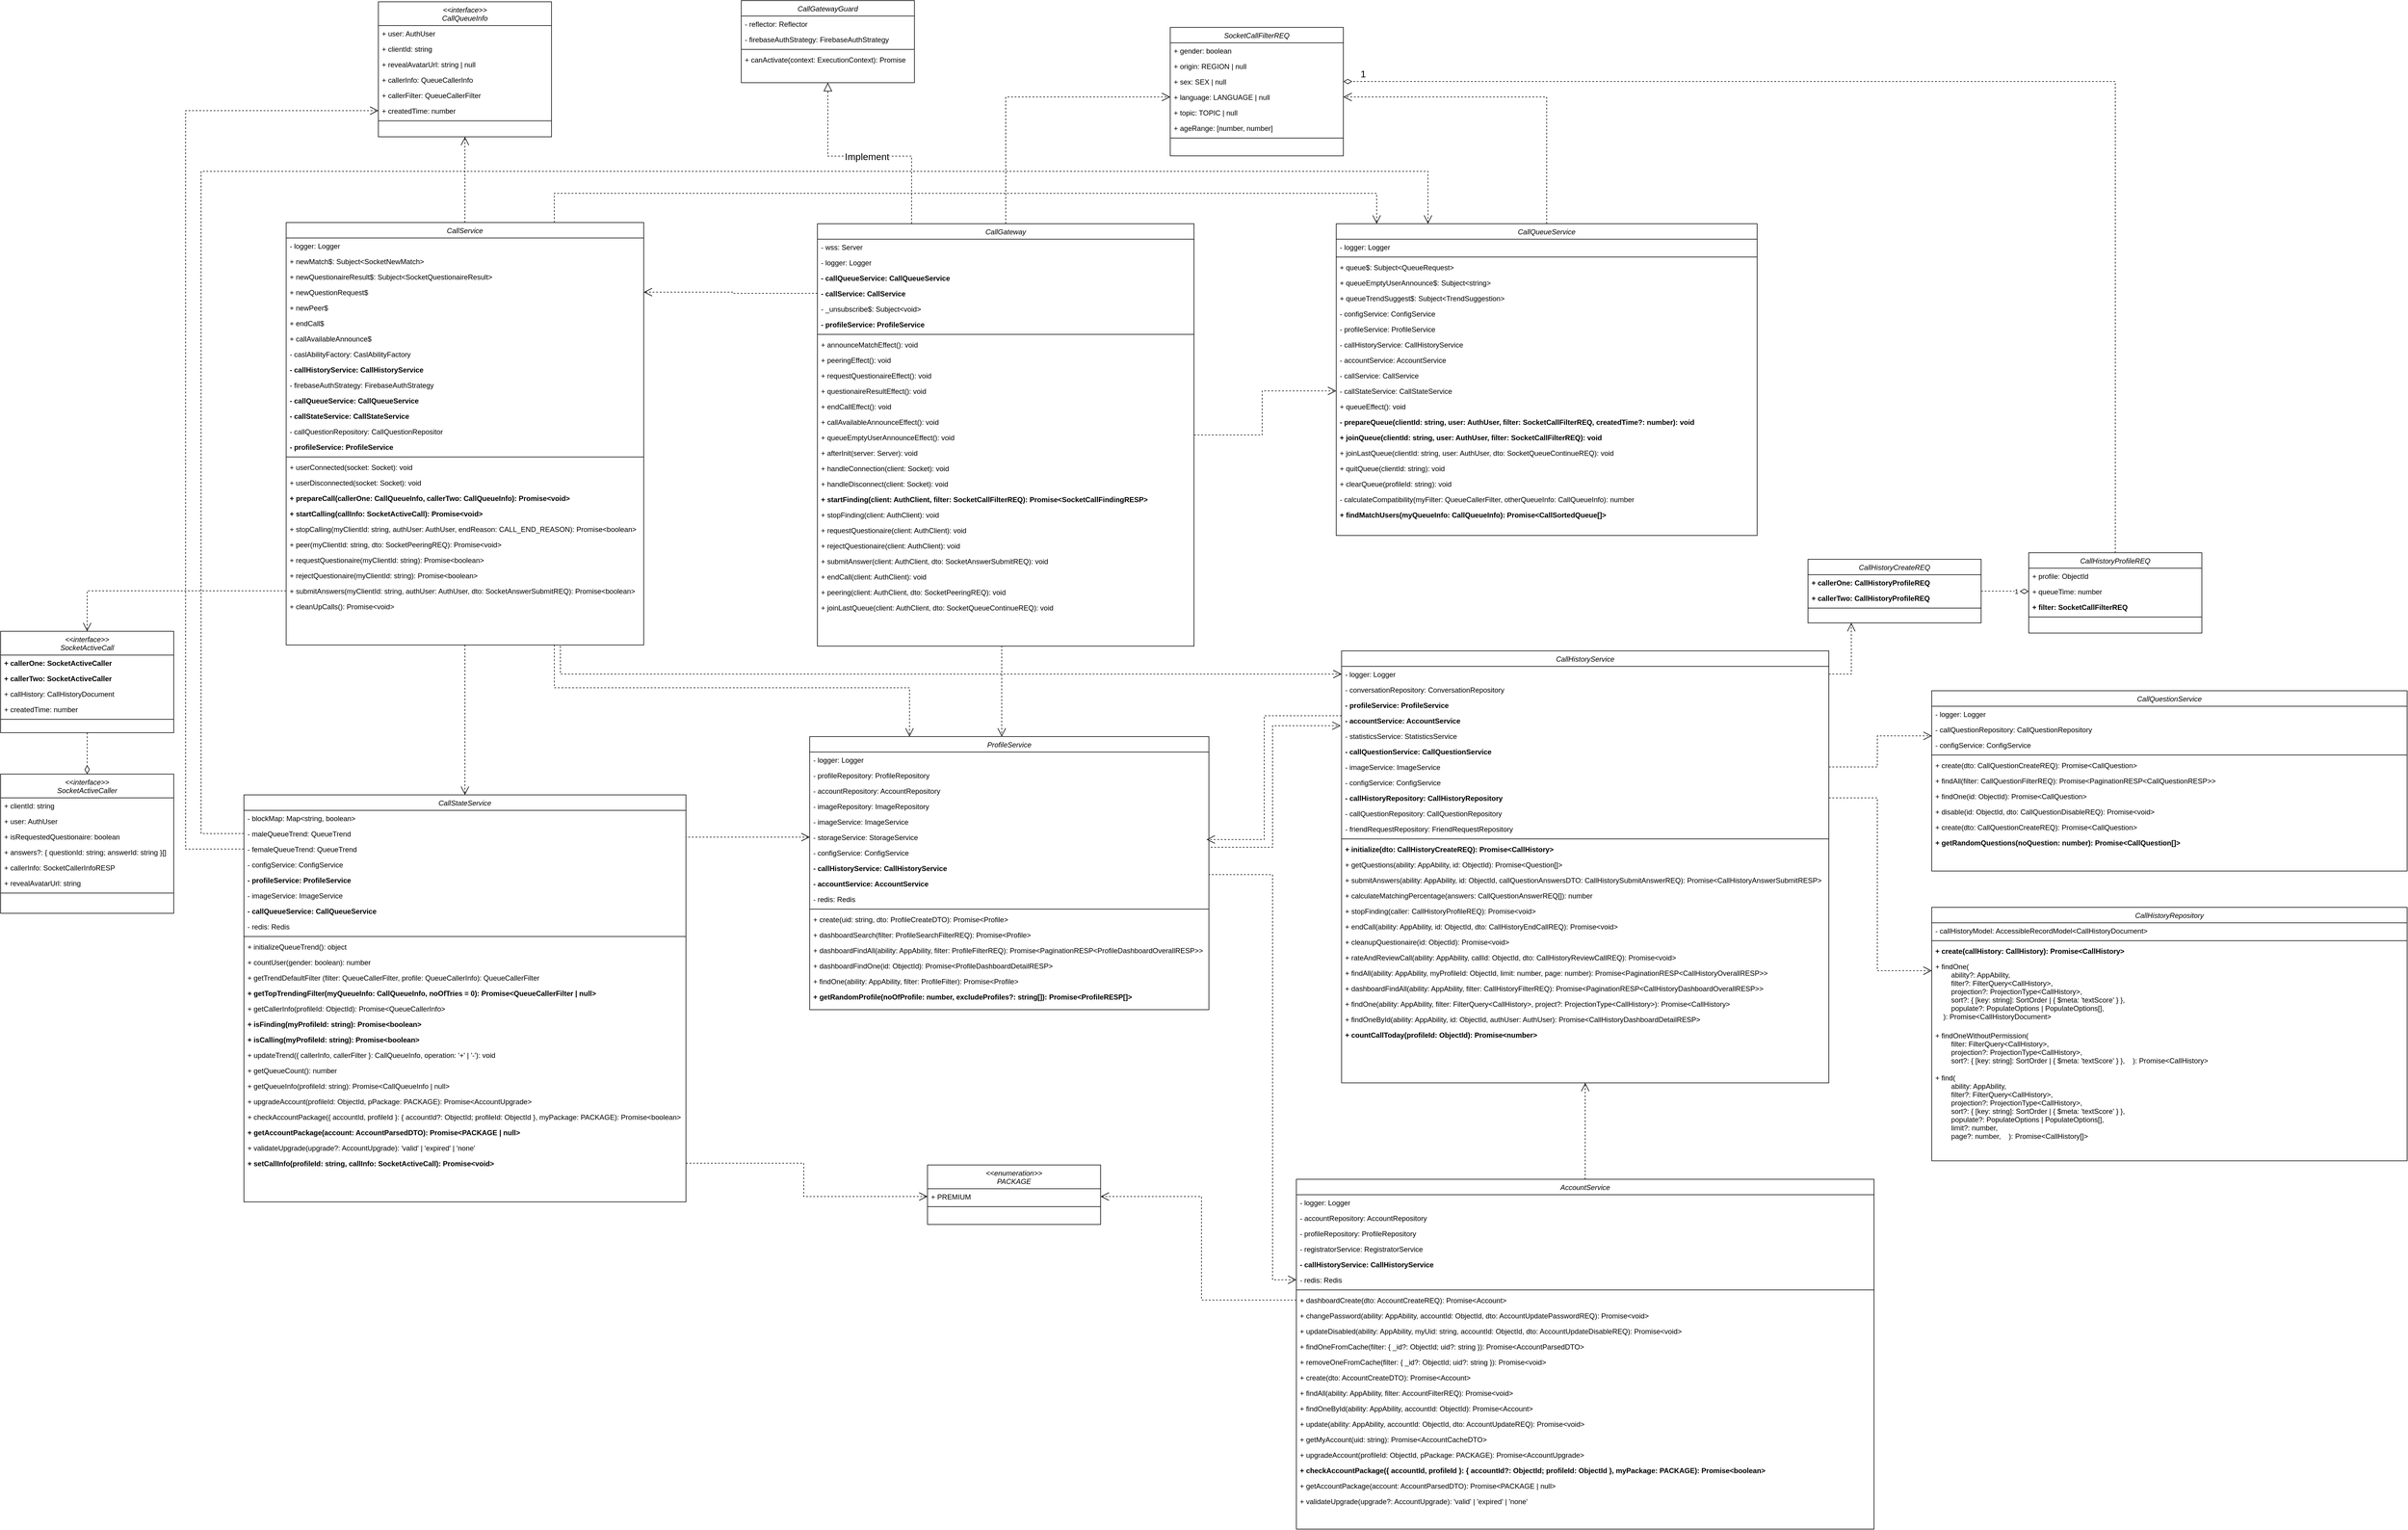 <mxfile version="20.3.0" type="device" pages="3"><diagram id="C5RBs43oDa-KdzZeNtuy" name="Call"><mxGraphModel dx="3231" dy="1624" grid="0" gridSize="10" guides="1" tooltips="1" connect="1" arrows="1" fold="1" page="0" pageScale="1" pageWidth="827" pageHeight="1169" math="0" shadow="0"><root><mxCell id="WIyWlLk6GJQsqaUBKTNV-0"/><mxCell id="WIyWlLk6GJQsqaUBKTNV-1" parent="WIyWlLk6GJQsqaUBKTNV-0"/><mxCell id="zkfFHV4jXpPFQw0GAbJ--0" value="CallGatewayGuard" style="swimlane;fontStyle=2;align=center;verticalAlign=top;childLayout=stackLayout;horizontal=1;startSize=26;horizontalStack=0;resizeParent=1;resizeLast=0;collapsible=1;marginBottom=0;rounded=0;shadow=0;strokeWidth=1;" parent="WIyWlLk6GJQsqaUBKTNV-1" vertex="1"><mxGeometry x="390" y="-306" width="291" height="138" as="geometry"><mxRectangle x="230" y="140" width="160" height="26" as="alternateBounds"/></mxGeometry></mxCell><mxCell id="zkfFHV4jXpPFQw0GAbJ--1" value="- reflector: Reflector" style="text;align=left;verticalAlign=top;spacingLeft=4;spacingRight=4;overflow=hidden;rotatable=0;points=[[0,0.5],[1,0.5]];portConstraint=eastwest;" parent="zkfFHV4jXpPFQw0GAbJ--0" vertex="1"><mxGeometry y="26" width="291" height="26" as="geometry"/></mxCell><mxCell id="zkfFHV4jXpPFQw0GAbJ--2" value="- firebaseAuthStrategy: FirebaseAuthStrategy" style="text;align=left;verticalAlign=top;spacingLeft=4;spacingRight=4;overflow=hidden;rotatable=0;points=[[0,0.5],[1,0.5]];portConstraint=eastwest;rounded=0;shadow=0;html=0;" parent="zkfFHV4jXpPFQw0GAbJ--0" vertex="1"><mxGeometry y="52" width="291" height="26" as="geometry"/></mxCell><mxCell id="zkfFHV4jXpPFQw0GAbJ--4" value="" style="line;html=1;strokeWidth=1;align=left;verticalAlign=middle;spacingTop=-1;spacingLeft=3;spacingRight=3;rotatable=0;labelPosition=right;points=[];portConstraint=eastwest;" parent="zkfFHV4jXpPFQw0GAbJ--0" vertex="1"><mxGeometry y="78" width="291" height="8" as="geometry"/></mxCell><mxCell id="zkfFHV4jXpPFQw0GAbJ--5" value="+ canActivate(context: ExecutionContext): Promise" style="text;align=left;verticalAlign=top;spacingLeft=4;spacingRight=4;overflow=hidden;rotatable=0;points=[[0,0.5],[1,0.5]];portConstraint=eastwest;" parent="zkfFHV4jXpPFQw0GAbJ--0" vertex="1"><mxGeometry y="86" width="291" height="26" as="geometry"/></mxCell><mxCell id="YHGX3tc_EnpCuDtRUggc-378" style="edgeStyle=orthogonalEdgeStyle;rounded=0;orthogonalLoop=1;jettySize=auto;html=1;entryX=0.5;entryY=1;entryDx=0;entryDy=0;dashed=1;endArrow=open;endFill=0;startSize=12;endSize=12;" edge="1" parent="WIyWlLk6GJQsqaUBKTNV-1" source="YHGX3tc_EnpCuDtRUggc-0" target="YHGX3tc_EnpCuDtRUggc-289"><mxGeometry relative="1" as="geometry"/></mxCell><mxCell id="YHGX3tc_EnpCuDtRUggc-380" style="edgeStyle=orthogonalEdgeStyle;rounded=0;orthogonalLoop=1;jettySize=auto;html=1;exitX=0.75;exitY=0;exitDx=0;exitDy=0;dashed=1;endArrow=open;endFill=0;startSize=12;endSize=12;" edge="1" parent="WIyWlLk6GJQsqaUBKTNV-1" source="YHGX3tc_EnpCuDtRUggc-0" target="YHGX3tc_EnpCuDtRUggc-48"><mxGeometry relative="1" as="geometry"><Array as="points"><mxPoint x="76" y="18"/><mxPoint x="1458" y="18"/></Array></mxGeometry></mxCell><mxCell id="YHGX3tc_EnpCuDtRUggc-383" style="edgeStyle=orthogonalEdgeStyle;rounded=0;orthogonalLoop=1;jettySize=auto;html=1;exitX=0.5;exitY=1;exitDx=0;exitDy=0;entryX=0.5;entryY=0;entryDx=0;entryDy=0;dashed=1;endArrow=open;endFill=0;startSize=12;endSize=12;" edge="1" parent="WIyWlLk6GJQsqaUBKTNV-1" source="YHGX3tc_EnpCuDtRUggc-0" target="YHGX3tc_EnpCuDtRUggc-217"><mxGeometry relative="1" as="geometry"/></mxCell><mxCell id="YHGX3tc_EnpCuDtRUggc-384" style="edgeStyle=orthogonalEdgeStyle;rounded=0;orthogonalLoop=1;jettySize=auto;html=1;exitX=0.75;exitY=1;exitDx=0;exitDy=0;entryX=0.25;entryY=0;entryDx=0;entryDy=0;dashed=1;endArrow=open;endFill=0;startSize=12;endSize=12;" edge="1" parent="WIyWlLk6GJQsqaUBKTNV-1" source="YHGX3tc_EnpCuDtRUggc-0" target="YHGX3tc_EnpCuDtRUggc-242"><mxGeometry relative="1" as="geometry"/></mxCell><mxCell id="YHGX3tc_EnpCuDtRUggc-385" style="edgeStyle=orthogonalEdgeStyle;rounded=0;orthogonalLoop=1;jettySize=auto;html=1;exitX=0.75;exitY=1;exitDx=0;exitDy=0;entryX=0;entryY=0.5;entryDx=0;entryDy=0;dashed=1;endArrow=open;endFill=0;startSize=12;endSize=12;" edge="1" parent="WIyWlLk6GJQsqaUBKTNV-1" source="YHGX3tc_EnpCuDtRUggc-0" target="YHGX3tc_EnpCuDtRUggc-93"><mxGeometry relative="1" as="geometry"><Array as="points"><mxPoint x="86" y="777"/><mxPoint x="86" y="826"/></Array></mxGeometry></mxCell><mxCell id="YHGX3tc_EnpCuDtRUggc-0" value="CallService" style="swimlane;fontStyle=2;align=center;verticalAlign=top;childLayout=stackLayout;horizontal=1;startSize=26;horizontalStack=0;resizeParent=1;resizeLast=0;collapsible=1;marginBottom=0;rounded=0;shadow=0;strokeWidth=1;" vertex="1" parent="WIyWlLk6GJQsqaUBKTNV-1"><mxGeometry x="-375" y="67" width="601" height="710" as="geometry"><mxRectangle x="230" y="140" width="160" height="26" as="alternateBounds"/></mxGeometry></mxCell><mxCell id="YHGX3tc_EnpCuDtRUggc-1" value="- logger: Logger" style="text;align=left;verticalAlign=top;spacingLeft=4;spacingRight=4;overflow=hidden;rotatable=0;points=[[0,0.5],[1,0.5]];portConstraint=eastwest;" vertex="1" parent="YHGX3tc_EnpCuDtRUggc-0"><mxGeometry y="26" width="601" height="26" as="geometry"/></mxCell><mxCell id="YHGX3tc_EnpCuDtRUggc-2" value="+ newMatch$: Subject&lt;SocketNewMatch&gt;" style="text;align=left;verticalAlign=top;spacingLeft=4;spacingRight=4;overflow=hidden;rotatable=0;points=[[0,0.5],[1,0.5]];portConstraint=eastwest;rounded=0;shadow=0;html=0;" vertex="1" parent="YHGX3tc_EnpCuDtRUggc-0"><mxGeometry y="52" width="601" height="26" as="geometry"/></mxCell><mxCell id="YHGX3tc_EnpCuDtRUggc-6" value="+ newQuestionaireResult$: Subject&lt;SocketQuestionaireResult&gt;" style="text;align=left;verticalAlign=top;spacingLeft=4;spacingRight=4;overflow=hidden;rotatable=0;points=[[0,0.5],[1,0.5]];portConstraint=eastwest;rounded=0;shadow=0;html=0;" vertex="1" parent="YHGX3tc_EnpCuDtRUggc-0"><mxGeometry y="78" width="601" height="26" as="geometry"/></mxCell><mxCell id="YHGX3tc_EnpCuDtRUggc-7" value="+ newQuestionRequest$" style="text;align=left;verticalAlign=top;spacingLeft=4;spacingRight=4;overflow=hidden;rotatable=0;points=[[0,0.5],[1,0.5]];portConstraint=eastwest;rounded=0;shadow=0;html=0;" vertex="1" parent="YHGX3tc_EnpCuDtRUggc-0"><mxGeometry y="104" width="601" height="26" as="geometry"/></mxCell><mxCell id="YHGX3tc_EnpCuDtRUggc-8" value="+ newPeer$" style="text;align=left;verticalAlign=top;spacingLeft=4;spacingRight=4;overflow=hidden;rotatable=0;points=[[0,0.5],[1,0.5]];portConstraint=eastwest;rounded=0;shadow=0;html=0;" vertex="1" parent="YHGX3tc_EnpCuDtRUggc-0"><mxGeometry y="130" width="601" height="26" as="geometry"/></mxCell><mxCell id="YHGX3tc_EnpCuDtRUggc-9" value="+ endCall$" style="text;align=left;verticalAlign=top;spacingLeft=4;spacingRight=4;overflow=hidden;rotatable=0;points=[[0,0.5],[1,0.5]];portConstraint=eastwest;rounded=0;shadow=0;html=0;" vertex="1" parent="YHGX3tc_EnpCuDtRUggc-0"><mxGeometry y="156" width="601" height="26" as="geometry"/></mxCell><mxCell id="YHGX3tc_EnpCuDtRUggc-10" value="+ callAvailableAnnounce$" style="text;align=left;verticalAlign=top;spacingLeft=4;spacingRight=4;overflow=hidden;rotatable=0;points=[[0,0.5],[1,0.5]];portConstraint=eastwest;rounded=0;shadow=0;html=0;" vertex="1" parent="YHGX3tc_EnpCuDtRUggc-0"><mxGeometry y="182" width="601" height="26" as="geometry"/></mxCell><mxCell id="YHGX3tc_EnpCuDtRUggc-271" value="- caslAbilityFactory: CaslAbilityFactory" style="text;align=left;verticalAlign=top;spacingLeft=4;spacingRight=4;overflow=hidden;rotatable=0;points=[[0,0.5],[1,0.5]];portConstraint=eastwest;rounded=0;shadow=0;html=0;" vertex="1" parent="YHGX3tc_EnpCuDtRUggc-0"><mxGeometry y="208" width="601" height="26" as="geometry"/></mxCell><mxCell id="YHGX3tc_EnpCuDtRUggc-3" value="- callHistoryService: CallHistoryService" style="text;align=left;verticalAlign=top;spacingLeft=4;spacingRight=4;overflow=hidden;rotatable=0;points=[[0,0.5],[1,0.5]];portConstraint=eastwest;rounded=0;shadow=0;html=0;fontStyle=1" vertex="1" parent="YHGX3tc_EnpCuDtRUggc-0"><mxGeometry y="234" width="601" height="26" as="geometry"/></mxCell><mxCell id="YHGX3tc_EnpCuDtRUggc-270" value="- firebaseAuthStrategy: FirebaseAuthStrategy" style="text;align=left;verticalAlign=top;spacingLeft=4;spacingRight=4;overflow=hidden;rotatable=0;points=[[0,0.5],[1,0.5]];portConstraint=eastwest;rounded=0;shadow=0;html=0;" vertex="1" parent="YHGX3tc_EnpCuDtRUggc-0"><mxGeometry y="260" width="601" height="26" as="geometry"/></mxCell><mxCell id="YHGX3tc_EnpCuDtRUggc-275" value="- callQueueService: CallQueueService" style="text;align=left;verticalAlign=top;spacingLeft=4;spacingRight=4;overflow=hidden;rotatable=0;points=[[0,0.5],[1,0.5]];portConstraint=eastwest;rounded=0;shadow=0;html=0;fontStyle=1" vertex="1" parent="YHGX3tc_EnpCuDtRUggc-0"><mxGeometry y="286" width="601" height="26" as="geometry"/></mxCell><mxCell id="YHGX3tc_EnpCuDtRUggc-274" value="- callStateService: CallStateService" style="text;align=left;verticalAlign=top;spacingLeft=4;spacingRight=4;overflow=hidden;rotatable=0;points=[[0,0.5],[1,0.5]];portConstraint=eastwest;rounded=0;shadow=0;html=0;fontStyle=1" vertex="1" parent="YHGX3tc_EnpCuDtRUggc-0"><mxGeometry y="312" width="601" height="26" as="geometry"/></mxCell><mxCell id="YHGX3tc_EnpCuDtRUggc-273" value="- callQuestionRepository: CallQuestionRepositor" style="text;align=left;verticalAlign=top;spacingLeft=4;spacingRight=4;overflow=hidden;rotatable=0;points=[[0,0.5],[1,0.5]];portConstraint=eastwest;rounded=0;shadow=0;html=0;" vertex="1" parent="YHGX3tc_EnpCuDtRUggc-0"><mxGeometry y="338" width="601" height="26" as="geometry"/></mxCell><mxCell id="YHGX3tc_EnpCuDtRUggc-272" value="- profileService: ProfileService" style="text;align=left;verticalAlign=top;spacingLeft=4;spacingRight=4;overflow=hidden;rotatable=0;points=[[0,0.5],[1,0.5]];portConstraint=eastwest;rounded=0;shadow=0;html=0;fontStyle=1" vertex="1" parent="YHGX3tc_EnpCuDtRUggc-0"><mxGeometry y="364" width="601" height="26" as="geometry"/></mxCell><mxCell id="YHGX3tc_EnpCuDtRUggc-4" value="" style="line;html=1;strokeWidth=1;align=left;verticalAlign=middle;spacingTop=-1;spacingLeft=3;spacingRight=3;rotatable=0;labelPosition=right;points=[];portConstraint=eastwest;" vertex="1" parent="YHGX3tc_EnpCuDtRUggc-0"><mxGeometry y="390" width="601" height="8" as="geometry"/></mxCell><mxCell id="YHGX3tc_EnpCuDtRUggc-276" value="+ userConnected(socket: Socket): void" style="text;align=left;verticalAlign=top;spacingLeft=4;spacingRight=4;overflow=hidden;rotatable=0;points=[[0,0.5],[1,0.5]];portConstraint=eastwest;rounded=0;shadow=0;html=0;" vertex="1" parent="YHGX3tc_EnpCuDtRUggc-0"><mxGeometry y="398" width="601" height="26" as="geometry"/></mxCell><mxCell id="YHGX3tc_EnpCuDtRUggc-277" value="+ userDisconnected(socket: Socket): void" style="text;align=left;verticalAlign=top;spacingLeft=4;spacingRight=4;overflow=hidden;rotatable=0;points=[[0,0.5],[1,0.5]];portConstraint=eastwest;rounded=0;shadow=0;html=0;" vertex="1" parent="YHGX3tc_EnpCuDtRUggc-0"><mxGeometry y="424" width="601" height="26" as="geometry"/></mxCell><mxCell id="YHGX3tc_EnpCuDtRUggc-278" value="+ prepareCall(callerOne: CallQueueInfo, callerTwo: CallQueueInfo): Promise&lt;void&gt;" style="text;align=left;verticalAlign=top;spacingLeft=4;spacingRight=4;overflow=hidden;rotatable=0;points=[[0,0.5],[1,0.5]];portConstraint=eastwest;rounded=0;shadow=0;html=0;fontStyle=1" vertex="1" parent="YHGX3tc_EnpCuDtRUggc-0"><mxGeometry y="450" width="601" height="26" as="geometry"/></mxCell><mxCell id="YHGX3tc_EnpCuDtRUggc-280" value="+ startCalling(callInfo: SocketActiveCall): Promise&lt;void&gt;" style="text;align=left;verticalAlign=top;spacingLeft=4;spacingRight=4;overflow=hidden;rotatable=0;points=[[0,0.5],[1,0.5]];portConstraint=eastwest;rounded=0;shadow=0;html=0;fontStyle=1" vertex="1" parent="YHGX3tc_EnpCuDtRUggc-0"><mxGeometry y="476" width="601" height="26" as="geometry"/></mxCell><mxCell id="YHGX3tc_EnpCuDtRUggc-281" value="+ stopCalling(myClientId: string, authUser: AuthUser, endReason: CALL_END_REASON): Promise&lt;boolean&gt;" style="text;align=left;verticalAlign=top;spacingLeft=4;spacingRight=4;overflow=hidden;rotatable=0;points=[[0,0.5],[1,0.5]];portConstraint=eastwest;rounded=0;shadow=0;html=0;" vertex="1" parent="YHGX3tc_EnpCuDtRUggc-0"><mxGeometry y="502" width="601" height="26" as="geometry"/></mxCell><mxCell id="YHGX3tc_EnpCuDtRUggc-282" value="+ peer(myClientId: string, dto: SocketPeeringREQ): Promise&lt;void&gt;" style="text;align=left;verticalAlign=top;spacingLeft=4;spacingRight=4;overflow=hidden;rotatable=0;points=[[0,0.5],[1,0.5]];portConstraint=eastwest;rounded=0;shadow=0;html=0;" vertex="1" parent="YHGX3tc_EnpCuDtRUggc-0"><mxGeometry y="528" width="601" height="26" as="geometry"/></mxCell><mxCell id="YHGX3tc_EnpCuDtRUggc-283" value="+ requestQuestionaire(myClientId: string): Promise&lt;boolean&gt;" style="text;align=left;verticalAlign=top;spacingLeft=4;spacingRight=4;overflow=hidden;rotatable=0;points=[[0,0.5],[1,0.5]];portConstraint=eastwest;rounded=0;shadow=0;html=0;" vertex="1" parent="YHGX3tc_EnpCuDtRUggc-0"><mxGeometry y="554" width="601" height="26" as="geometry"/></mxCell><mxCell id="YHGX3tc_EnpCuDtRUggc-284" value="+ rejectQuestionaire(myClientId: string): Promise&lt;boolean&gt;" style="text;align=left;verticalAlign=top;spacingLeft=4;spacingRight=4;overflow=hidden;rotatable=0;points=[[0,0.5],[1,0.5]];portConstraint=eastwest;rounded=0;shadow=0;html=0;" vertex="1" parent="YHGX3tc_EnpCuDtRUggc-0"><mxGeometry y="580" width="601" height="26" as="geometry"/></mxCell><mxCell id="YHGX3tc_EnpCuDtRUggc-285" value="+ submitAnswers(myClientId: string, authUser: AuthUser, dto: SocketAnswerSubmitREQ): Promise&lt;boolean&gt;" style="text;align=left;verticalAlign=top;spacingLeft=4;spacingRight=4;overflow=hidden;rotatable=0;points=[[0,0.5],[1,0.5]];portConstraint=eastwest;rounded=0;shadow=0;html=0;" vertex="1" parent="YHGX3tc_EnpCuDtRUggc-0"><mxGeometry y="606" width="601" height="26" as="geometry"/></mxCell><mxCell id="YHGX3tc_EnpCuDtRUggc-286" value="+ cleanUpCalls(): Promise&lt;void&gt;" style="text;align=left;verticalAlign=top;spacingLeft=4;spacingRight=4;overflow=hidden;rotatable=0;points=[[0,0.5],[1,0.5]];portConstraint=eastwest;rounded=0;shadow=0;html=0;" vertex="1" parent="YHGX3tc_EnpCuDtRUggc-0"><mxGeometry y="632" width="601" height="26" as="geometry"/></mxCell><mxCell id="YHGX3tc_EnpCuDtRUggc-363" style="edgeStyle=orthogonalEdgeStyle;rounded=0;orthogonalLoop=1;jettySize=auto;html=1;entryX=0;entryY=0.5;entryDx=0;entryDy=0;dashed=1;endArrow=open;endFill=0;startSize=12;endSize=12;" edge="1" parent="WIyWlLk6GJQsqaUBKTNV-1" source="YHGX3tc_EnpCuDtRUggc-11" target="YHGX3tc_EnpCuDtRUggc-71"><mxGeometry relative="1" as="geometry"/></mxCell><mxCell id="YHGX3tc_EnpCuDtRUggc-364" style="edgeStyle=orthogonalEdgeStyle;rounded=0;orthogonalLoop=1;jettySize=auto;html=1;entryX=0;entryY=0.5;entryDx=0;entryDy=0;dashed=1;endArrow=open;endFill=0;startSize=12;endSize=12;" edge="1" parent="WIyWlLk6GJQsqaUBKTNV-1" source="YHGX3tc_EnpCuDtRUggc-11" target="YHGX3tc_EnpCuDtRUggc-65"><mxGeometry relative="1" as="geometry"/></mxCell><mxCell id="YHGX3tc_EnpCuDtRUggc-371" style="edgeStyle=orthogonalEdgeStyle;rounded=0;orthogonalLoop=1;jettySize=auto;html=1;exitX=0.5;exitY=1;exitDx=0;exitDy=0;dashed=1;endArrow=open;endFill=0;startSize=12;endSize=12;entryX=0.481;entryY=0;entryDx=0;entryDy=0;entryPerimeter=0;" edge="1" parent="WIyWlLk6GJQsqaUBKTNV-1" source="YHGX3tc_EnpCuDtRUggc-11" target="YHGX3tc_EnpCuDtRUggc-242"><mxGeometry relative="1" as="geometry"><Array as="points"><mxPoint x="828" y="779"/></Array></mxGeometry></mxCell><mxCell id="B-OGrdgS-_1NKRKozGnD-0" value="Implement" style="edgeStyle=orthogonalEdgeStyle;rounded=0;orthogonalLoop=1;jettySize=auto;html=1;exitX=0.25;exitY=0;exitDx=0;exitDy=0;entryX=0.5;entryY=1;entryDx=0;entryDy=0;dashed=1;fontSize=16;endArrow=block;endFill=0;startSize=12;endSize=12;" edge="1" parent="WIyWlLk6GJQsqaUBKTNV-1" source="YHGX3tc_EnpCuDtRUggc-11" target="zkfFHV4jXpPFQw0GAbJ--0"><mxGeometry relative="1" as="geometry"/></mxCell><mxCell id="YHGX3tc_EnpCuDtRUggc-11" value="CallGateway" style="swimlane;fontStyle=2;align=center;verticalAlign=top;childLayout=stackLayout;horizontal=1;startSize=26;horizontalStack=0;resizeParent=1;resizeLast=0;collapsible=1;marginBottom=0;rounded=0;shadow=0;strokeWidth=1;" vertex="1" parent="WIyWlLk6GJQsqaUBKTNV-1"><mxGeometry x="518" y="69" width="633" height="710" as="geometry"><mxRectangle x="230" y="140" width="160" height="26" as="alternateBounds"/></mxGeometry></mxCell><mxCell id="YHGX3tc_EnpCuDtRUggc-12" value="- wss: Server" style="text;align=left;verticalAlign=top;spacingLeft=4;spacingRight=4;overflow=hidden;rotatable=0;points=[[0,0.5],[1,0.5]];portConstraint=eastwest;" vertex="1" parent="YHGX3tc_EnpCuDtRUggc-11"><mxGeometry y="26" width="633" height="26" as="geometry"/></mxCell><mxCell id="YHGX3tc_EnpCuDtRUggc-13" value="- logger: Logger" style="text;align=left;verticalAlign=top;spacingLeft=4;spacingRight=4;overflow=hidden;rotatable=0;points=[[0,0.5],[1,0.5]];portConstraint=eastwest;rounded=0;shadow=0;html=0;" vertex="1" parent="YHGX3tc_EnpCuDtRUggc-11"><mxGeometry y="52" width="633" height="26" as="geometry"/></mxCell><mxCell id="YHGX3tc_EnpCuDtRUggc-18" value="- callQueueService: CallQueueService" style="text;align=left;verticalAlign=top;spacingLeft=4;spacingRight=4;overflow=hidden;rotatable=0;points=[[0,0.5],[1,0.5]];portConstraint=eastwest;rounded=0;shadow=0;html=0;fontStyle=1" vertex="1" parent="YHGX3tc_EnpCuDtRUggc-11"><mxGeometry y="78" width="633" height="26" as="geometry"/></mxCell><mxCell id="YHGX3tc_EnpCuDtRUggc-17" value="- callService: CallService" style="text;align=left;verticalAlign=top;spacingLeft=4;spacingRight=4;overflow=hidden;rotatable=0;points=[[0,0.5],[1,0.5]];portConstraint=eastwest;rounded=0;shadow=0;html=0;fontStyle=1" vertex="1" parent="YHGX3tc_EnpCuDtRUggc-11"><mxGeometry y="104" width="633" height="26" as="geometry"/></mxCell><mxCell id="YHGX3tc_EnpCuDtRUggc-16" value="- _unsubscribe$: Subject&lt;void&gt;" style="text;align=left;verticalAlign=top;spacingLeft=4;spacingRight=4;overflow=hidden;rotatable=0;points=[[0,0.5],[1,0.5]];portConstraint=eastwest;rounded=0;shadow=0;html=0;" vertex="1" parent="YHGX3tc_EnpCuDtRUggc-11"><mxGeometry y="130" width="633" height="26" as="geometry"/></mxCell><mxCell id="YHGX3tc_EnpCuDtRUggc-19" value="- profileService: ProfileService" style="text;align=left;verticalAlign=top;spacingLeft=4;spacingRight=4;overflow=hidden;rotatable=0;points=[[0,0.5],[1,0.5]];portConstraint=eastwest;rounded=0;shadow=0;html=0;fontStyle=1" vertex="1" parent="YHGX3tc_EnpCuDtRUggc-11"><mxGeometry y="156" width="633" height="26" as="geometry"/></mxCell><mxCell id="YHGX3tc_EnpCuDtRUggc-14" value="" style="line;html=1;strokeWidth=1;align=left;verticalAlign=middle;spacingTop=-1;spacingLeft=3;spacingRight=3;rotatable=0;labelPosition=right;points=[];portConstraint=eastwest;" vertex="1" parent="YHGX3tc_EnpCuDtRUggc-11"><mxGeometry y="182" width="633" height="8" as="geometry"/></mxCell><mxCell id="YHGX3tc_EnpCuDtRUggc-15" value="+ announceMatchEffect(): void" style="text;align=left;verticalAlign=top;spacingLeft=4;spacingRight=4;overflow=hidden;rotatable=0;points=[[0,0.5],[1,0.5]];portConstraint=eastwest;" vertex="1" parent="YHGX3tc_EnpCuDtRUggc-11"><mxGeometry y="190" width="633" height="26" as="geometry"/></mxCell><mxCell id="YHGX3tc_EnpCuDtRUggc-23" value="+ peeringEffect(): void" style="text;align=left;verticalAlign=top;spacingLeft=4;spacingRight=4;overflow=hidden;rotatable=0;points=[[0,0.5],[1,0.5]];portConstraint=eastwest;" vertex="1" parent="YHGX3tc_EnpCuDtRUggc-11"><mxGeometry y="216" width="633" height="26" as="geometry"/></mxCell><mxCell id="YHGX3tc_EnpCuDtRUggc-24" value="+ requestQuestionaireEffect(): void" style="text;align=left;verticalAlign=top;spacingLeft=4;spacingRight=4;overflow=hidden;rotatable=0;points=[[0,0.5],[1,0.5]];portConstraint=eastwest;" vertex="1" parent="YHGX3tc_EnpCuDtRUggc-11"><mxGeometry y="242" width="633" height="26" as="geometry"/></mxCell><mxCell id="YHGX3tc_EnpCuDtRUggc-25" value="+ questionaireResultEffect(): void" style="text;align=left;verticalAlign=top;spacingLeft=4;spacingRight=4;overflow=hidden;rotatable=0;points=[[0,0.5],[1,0.5]];portConstraint=eastwest;" vertex="1" parent="YHGX3tc_EnpCuDtRUggc-11"><mxGeometry y="268" width="633" height="26" as="geometry"/></mxCell><mxCell id="YHGX3tc_EnpCuDtRUggc-26" value="+ endCallEffect(): void" style="text;align=left;verticalAlign=top;spacingLeft=4;spacingRight=4;overflow=hidden;rotatable=0;points=[[0,0.5],[1,0.5]];portConstraint=eastwest;" vertex="1" parent="YHGX3tc_EnpCuDtRUggc-11"><mxGeometry y="294" width="633" height="26" as="geometry"/></mxCell><mxCell id="YHGX3tc_EnpCuDtRUggc-27" value="+ callAvailableAnnounceEffect(): void" style="text;align=left;verticalAlign=top;spacingLeft=4;spacingRight=4;overflow=hidden;rotatable=0;points=[[0,0.5],[1,0.5]];portConstraint=eastwest;" vertex="1" parent="YHGX3tc_EnpCuDtRUggc-11"><mxGeometry y="320" width="633" height="26" as="geometry"/></mxCell><mxCell id="YHGX3tc_EnpCuDtRUggc-28" value="+ queueEmptyUserAnnounceEffect(): void" style="text;align=left;verticalAlign=top;spacingLeft=4;spacingRight=4;overflow=hidden;rotatable=0;points=[[0,0.5],[1,0.5]];portConstraint=eastwest;" vertex="1" parent="YHGX3tc_EnpCuDtRUggc-11"><mxGeometry y="346" width="633" height="26" as="geometry"/></mxCell><mxCell id="YHGX3tc_EnpCuDtRUggc-35" value="+ afterInit(server: Server): void" style="text;align=left;verticalAlign=top;spacingLeft=4;spacingRight=4;overflow=hidden;rotatable=0;points=[[0,0.5],[1,0.5]];portConstraint=eastwest;" vertex="1" parent="YHGX3tc_EnpCuDtRUggc-11"><mxGeometry y="372" width="633" height="26" as="geometry"/></mxCell><mxCell id="YHGX3tc_EnpCuDtRUggc-36" value="+ handleConnection(client: Socket): void" style="text;align=left;verticalAlign=top;spacingLeft=4;spacingRight=4;overflow=hidden;rotatable=0;points=[[0,0.5],[1,0.5]];portConstraint=eastwest;" vertex="1" parent="YHGX3tc_EnpCuDtRUggc-11"><mxGeometry y="398" width="633" height="26" as="geometry"/></mxCell><mxCell id="YHGX3tc_EnpCuDtRUggc-37" value="+ handleDisconnect(client: Socket): void" style="text;align=left;verticalAlign=top;spacingLeft=4;spacingRight=4;overflow=hidden;rotatable=0;points=[[0,0.5],[1,0.5]];portConstraint=eastwest;" vertex="1" parent="YHGX3tc_EnpCuDtRUggc-11"><mxGeometry y="424" width="633" height="26" as="geometry"/></mxCell><mxCell id="YHGX3tc_EnpCuDtRUggc-38" value="+ startFinding(client: AuthClient, filter: SocketCallFilterREQ): Promise&lt;SocketCallFindingRESP&gt;" style="text;align=left;verticalAlign=top;spacingLeft=4;spacingRight=4;overflow=hidden;rotatable=0;points=[[0,0.5],[1,0.5]];portConstraint=eastwest;fontStyle=1" vertex="1" parent="YHGX3tc_EnpCuDtRUggc-11"><mxGeometry y="450" width="633" height="26" as="geometry"/></mxCell><mxCell id="YHGX3tc_EnpCuDtRUggc-39" value="+ stopFinding(client: AuthClient): void" style="text;align=left;verticalAlign=top;spacingLeft=4;spacingRight=4;overflow=hidden;rotatable=0;points=[[0,0.5],[1,0.5]];portConstraint=eastwest;" vertex="1" parent="YHGX3tc_EnpCuDtRUggc-11"><mxGeometry y="476" width="633" height="26" as="geometry"/></mxCell><mxCell id="YHGX3tc_EnpCuDtRUggc-40" value="+ requestQuestionaire(client: AuthClient): void" style="text;align=left;verticalAlign=top;spacingLeft=4;spacingRight=4;overflow=hidden;rotatable=0;points=[[0,0.5],[1,0.5]];portConstraint=eastwest;" vertex="1" parent="YHGX3tc_EnpCuDtRUggc-11"><mxGeometry y="502" width="633" height="26" as="geometry"/></mxCell><mxCell id="YHGX3tc_EnpCuDtRUggc-41" value="+ rejectQuestionaire(client: AuthClient): void" style="text;align=left;verticalAlign=top;spacingLeft=4;spacingRight=4;overflow=hidden;rotatable=0;points=[[0,0.5],[1,0.5]];portConstraint=eastwest;" vertex="1" parent="YHGX3tc_EnpCuDtRUggc-11"><mxGeometry y="528" width="633" height="26" as="geometry"/></mxCell><mxCell id="YHGX3tc_EnpCuDtRUggc-42" value="+ submitAnswer(client: AuthClient, dto: SocketAnswerSubmitREQ): void" style="text;align=left;verticalAlign=top;spacingLeft=4;spacingRight=4;overflow=hidden;rotatable=0;points=[[0,0.5],[1,0.5]];portConstraint=eastwest;" vertex="1" parent="YHGX3tc_EnpCuDtRUggc-11"><mxGeometry y="554" width="633" height="26" as="geometry"/></mxCell><mxCell id="YHGX3tc_EnpCuDtRUggc-43" value="+ endCall(client: AuthClient): void" style="text;align=left;verticalAlign=top;spacingLeft=4;spacingRight=4;overflow=hidden;rotatable=0;points=[[0,0.5],[1,0.5]];portConstraint=eastwest;" vertex="1" parent="YHGX3tc_EnpCuDtRUggc-11"><mxGeometry y="580" width="633" height="26" as="geometry"/></mxCell><mxCell id="YHGX3tc_EnpCuDtRUggc-44" value="+ peering(client: AuthClient, dto: SocketPeeringREQ): void" style="text;align=left;verticalAlign=top;spacingLeft=4;spacingRight=4;overflow=hidden;rotatable=0;points=[[0,0.5],[1,0.5]];portConstraint=eastwest;" vertex="1" parent="YHGX3tc_EnpCuDtRUggc-11"><mxGeometry y="606" width="633" height="26" as="geometry"/></mxCell><mxCell id="YHGX3tc_EnpCuDtRUggc-45" value="+ joinLastQueue(client: AuthClient, dto: SocketQueueContinueREQ): void" style="text;align=left;verticalAlign=top;spacingLeft=4;spacingRight=4;overflow=hidden;rotatable=0;points=[[0,0.5],[1,0.5]];portConstraint=eastwest;" vertex="1" parent="YHGX3tc_EnpCuDtRUggc-11"><mxGeometry y="632" width="633" height="26" as="geometry"/></mxCell><mxCell id="YHGX3tc_EnpCuDtRUggc-365" style="edgeStyle=orthogonalEdgeStyle;rounded=0;orthogonalLoop=1;jettySize=auto;html=1;entryX=1;entryY=0.5;entryDx=0;entryDy=0;dashed=1;endArrow=open;endFill=0;startSize=12;endSize=12;" edge="1" parent="WIyWlLk6GJQsqaUBKTNV-1" source="YHGX3tc_EnpCuDtRUggc-48" target="YHGX3tc_EnpCuDtRUggc-65"><mxGeometry relative="1" as="geometry"/></mxCell><mxCell id="YHGX3tc_EnpCuDtRUggc-48" value="CallQueueService" style="swimlane;fontStyle=2;align=center;verticalAlign=top;childLayout=stackLayout;horizontal=1;startSize=26;horizontalStack=0;resizeParent=1;resizeLast=0;collapsible=1;marginBottom=0;rounded=0;shadow=0;strokeWidth=1;" vertex="1" parent="WIyWlLk6GJQsqaUBKTNV-1"><mxGeometry x="1390" y="69" width="707.5" height="524" as="geometry"><mxRectangle x="230" y="140" width="160" height="26" as="alternateBounds"/></mxGeometry></mxCell><mxCell id="YHGX3tc_EnpCuDtRUggc-49" value="- logger: Logger" style="text;align=left;verticalAlign=top;spacingLeft=4;spacingRight=4;overflow=hidden;rotatable=0;points=[[0,0.5],[1,0.5]];portConstraint=eastwest;" vertex="1" parent="YHGX3tc_EnpCuDtRUggc-48"><mxGeometry y="26" width="707.5" height="26" as="geometry"/></mxCell><mxCell id="YHGX3tc_EnpCuDtRUggc-51" value="" style="line;html=1;strokeWidth=1;align=left;verticalAlign=middle;spacingTop=-1;spacingLeft=3;spacingRight=3;rotatable=0;labelPosition=right;points=[];portConstraint=eastwest;" vertex="1" parent="YHGX3tc_EnpCuDtRUggc-48"><mxGeometry y="52" width="707.5" height="8" as="geometry"/></mxCell><mxCell id="YHGX3tc_EnpCuDtRUggc-53" value="+ queue$: Subject&lt;QueueRequest&gt;" style="text;align=left;verticalAlign=top;spacingLeft=4;spacingRight=4;overflow=hidden;rotatable=0;points=[[0,0.5],[1,0.5]];portConstraint=eastwest;" vertex="1" parent="YHGX3tc_EnpCuDtRUggc-48"><mxGeometry y="60" width="707.5" height="26" as="geometry"/></mxCell><mxCell id="YHGX3tc_EnpCuDtRUggc-54" value="+ queueEmptyUserAnnounce$: Subject&lt;string&gt;" style="text;align=left;verticalAlign=top;spacingLeft=4;spacingRight=4;overflow=hidden;rotatable=0;points=[[0,0.5],[1,0.5]];portConstraint=eastwest;" vertex="1" parent="YHGX3tc_EnpCuDtRUggc-48"><mxGeometry y="86" width="707.5" height="26" as="geometry"/></mxCell><mxCell id="YHGX3tc_EnpCuDtRUggc-55" value="+ queueTrendSuggest$: Subject&lt;TrendSuggestion&gt;" style="text;align=left;verticalAlign=top;spacingLeft=4;spacingRight=4;overflow=hidden;rotatable=0;points=[[0,0.5],[1,0.5]];portConstraint=eastwest;" vertex="1" parent="YHGX3tc_EnpCuDtRUggc-48"><mxGeometry y="112" width="707.5" height="26" as="geometry"/></mxCell><mxCell id="YHGX3tc_EnpCuDtRUggc-56" value="- configService: ConfigService" style="text;align=left;verticalAlign=top;spacingLeft=4;spacingRight=4;overflow=hidden;rotatable=0;points=[[0,0.5],[1,0.5]];portConstraint=eastwest;" vertex="1" parent="YHGX3tc_EnpCuDtRUggc-48"><mxGeometry y="138" width="707.5" height="26" as="geometry"/></mxCell><mxCell id="YHGX3tc_EnpCuDtRUggc-67" value="- profileService: ProfileService" style="text;align=left;verticalAlign=top;spacingLeft=4;spacingRight=4;overflow=hidden;rotatable=0;points=[[0,0.5],[1,0.5]];portConstraint=eastwest;" vertex="1" parent="YHGX3tc_EnpCuDtRUggc-48"><mxGeometry y="164" width="707.5" height="26" as="geometry"/></mxCell><mxCell id="YHGX3tc_EnpCuDtRUggc-68" value="- callHistoryService: CallHistoryService" style="text;align=left;verticalAlign=top;spacingLeft=4;spacingRight=4;overflow=hidden;rotatable=0;points=[[0,0.5],[1,0.5]];portConstraint=eastwest;" vertex="1" parent="YHGX3tc_EnpCuDtRUggc-48"><mxGeometry y="190" width="707.5" height="26" as="geometry"/></mxCell><mxCell id="YHGX3tc_EnpCuDtRUggc-69" value="- accountService: AccountService" style="text;align=left;verticalAlign=top;spacingLeft=4;spacingRight=4;overflow=hidden;rotatable=0;points=[[0,0.5],[1,0.5]];portConstraint=eastwest;" vertex="1" parent="YHGX3tc_EnpCuDtRUggc-48"><mxGeometry y="216" width="707.5" height="26" as="geometry"/></mxCell><mxCell id="YHGX3tc_EnpCuDtRUggc-70" value="- callService: CallService" style="text;align=left;verticalAlign=top;spacingLeft=4;spacingRight=4;overflow=hidden;rotatable=0;points=[[0,0.5],[1,0.5]];portConstraint=eastwest;" vertex="1" parent="YHGX3tc_EnpCuDtRUggc-48"><mxGeometry y="242" width="707.5" height="26" as="geometry"/></mxCell><mxCell id="YHGX3tc_EnpCuDtRUggc-71" value="- callStateService: CallStateService" style="text;align=left;verticalAlign=top;spacingLeft=4;spacingRight=4;overflow=hidden;rotatable=0;points=[[0,0.5],[1,0.5]];portConstraint=eastwest;" vertex="1" parent="YHGX3tc_EnpCuDtRUggc-48"><mxGeometry y="268" width="707.5" height="26" as="geometry"/></mxCell><mxCell id="YHGX3tc_EnpCuDtRUggc-72" value="+ queueEffect(): void" style="text;align=left;verticalAlign=top;spacingLeft=4;spacingRight=4;overflow=hidden;rotatable=0;points=[[0,0.5],[1,0.5]];portConstraint=eastwest;" vertex="1" parent="YHGX3tc_EnpCuDtRUggc-48"><mxGeometry y="294" width="707.5" height="26" as="geometry"/></mxCell><mxCell id="YHGX3tc_EnpCuDtRUggc-73" value="- prepareQueue(clientId: string, user: AuthUser, filter: SocketCallFilterREQ, createdTime?: number): void" style="text;align=left;verticalAlign=top;spacingLeft=4;spacingRight=4;overflow=hidden;rotatable=0;points=[[0,0.5],[1,0.5]];portConstraint=eastwest;fontStyle=1" vertex="1" parent="YHGX3tc_EnpCuDtRUggc-48"><mxGeometry y="320" width="707.5" height="26" as="geometry"/></mxCell><mxCell id="YHGX3tc_EnpCuDtRUggc-74" value="+ joinQueue(clientId: string, user: AuthUser, filter: SocketCallFilterREQ): void" style="text;align=left;verticalAlign=top;spacingLeft=4;spacingRight=4;overflow=hidden;rotatable=0;points=[[0,0.5],[1,0.5]];portConstraint=eastwest;fontStyle=1" vertex="1" parent="YHGX3tc_EnpCuDtRUggc-48"><mxGeometry y="346" width="707.5" height="26" as="geometry"/></mxCell><mxCell id="YHGX3tc_EnpCuDtRUggc-75" value="+ joinLastQueue(clientId: string, user: AuthUser, dto: SocketQueueContinueREQ): void" style="text;align=left;verticalAlign=top;spacingLeft=4;spacingRight=4;overflow=hidden;rotatable=0;points=[[0,0.5],[1,0.5]];portConstraint=eastwest;" vertex="1" parent="YHGX3tc_EnpCuDtRUggc-48"><mxGeometry y="372" width="707.5" height="26" as="geometry"/></mxCell><mxCell id="YHGX3tc_EnpCuDtRUggc-80" value="+ quitQueue(clientId: string): void" style="text;align=left;verticalAlign=top;spacingLeft=4;spacingRight=4;overflow=hidden;rotatable=0;points=[[0,0.5],[1,0.5]];portConstraint=eastwest;" vertex="1" parent="YHGX3tc_EnpCuDtRUggc-48"><mxGeometry y="398" width="707.5" height="26" as="geometry"/></mxCell><mxCell id="YHGX3tc_EnpCuDtRUggc-81" value="+ clearQueue(profileId: string): void" style="text;align=left;verticalAlign=top;spacingLeft=4;spacingRight=4;overflow=hidden;rotatable=0;points=[[0,0.5],[1,0.5]];portConstraint=eastwest;" vertex="1" parent="YHGX3tc_EnpCuDtRUggc-48"><mxGeometry y="424" width="707.5" height="26" as="geometry"/></mxCell><mxCell id="YHGX3tc_EnpCuDtRUggc-82" value="- calculateCompatibility(myFilter: QueueCallerFilter, otherQueueInfo: CallQueueInfo): number" style="text;align=left;verticalAlign=top;spacingLeft=4;spacingRight=4;overflow=hidden;rotatable=0;points=[[0,0.5],[1,0.5]];portConstraint=eastwest;" vertex="1" parent="YHGX3tc_EnpCuDtRUggc-48"><mxGeometry y="450" width="707.5" height="26" as="geometry"/></mxCell><mxCell id="YHGX3tc_EnpCuDtRUggc-83" value="+ findMatchUsers(myQueueInfo: CallQueueInfo): Promise&lt;CallSortedQueue[]&gt;" style="text;align=left;verticalAlign=top;spacingLeft=4;spacingRight=4;overflow=hidden;rotatable=0;points=[[0,0.5],[1,0.5]];portConstraint=eastwest;fontStyle=1" vertex="1" parent="YHGX3tc_EnpCuDtRUggc-48"><mxGeometry y="476" width="707.5" height="26" as="geometry"/></mxCell><mxCell id="YHGX3tc_EnpCuDtRUggc-59" value="SocketCallFilterREQ" style="swimlane;fontStyle=2;align=center;verticalAlign=top;childLayout=stackLayout;horizontal=1;startSize=26;horizontalStack=0;resizeParent=1;resizeLast=0;collapsible=1;marginBottom=0;rounded=0;shadow=0;strokeWidth=1;" vertex="1" parent="WIyWlLk6GJQsqaUBKTNV-1"><mxGeometry x="1111" y="-261" width="291" height="216" as="geometry"><mxRectangle x="230" y="140" width="160" height="26" as="alternateBounds"/></mxGeometry></mxCell><mxCell id="YHGX3tc_EnpCuDtRUggc-60" value="+ gender: boolean" style="text;align=left;verticalAlign=top;spacingLeft=4;spacingRight=4;overflow=hidden;rotatable=0;points=[[0,0.5],[1,0.5]];portConstraint=eastwest;" vertex="1" parent="YHGX3tc_EnpCuDtRUggc-59"><mxGeometry y="26" width="291" height="26" as="geometry"/></mxCell><mxCell id="YHGX3tc_EnpCuDtRUggc-62" value="+ origin: REGION | null" style="text;align=left;verticalAlign=top;spacingLeft=4;spacingRight=4;overflow=hidden;rotatable=0;points=[[0,0.5],[1,0.5]];portConstraint=eastwest;" vertex="1" parent="YHGX3tc_EnpCuDtRUggc-59"><mxGeometry y="52" width="291" height="26" as="geometry"/></mxCell><mxCell id="YHGX3tc_EnpCuDtRUggc-66" value="+ sex: SEX | null" style="text;align=left;verticalAlign=top;spacingLeft=4;spacingRight=4;overflow=hidden;rotatable=0;points=[[0,0.5],[1,0.5]];portConstraint=eastwest;" vertex="1" parent="YHGX3tc_EnpCuDtRUggc-59"><mxGeometry y="78" width="291" height="26" as="geometry"/></mxCell><mxCell id="YHGX3tc_EnpCuDtRUggc-65" value="+ language: LANGUAGE | null" style="text;align=left;verticalAlign=top;spacingLeft=4;spacingRight=4;overflow=hidden;rotatable=0;points=[[0,0.5],[1,0.5]];portConstraint=eastwest;" vertex="1" parent="YHGX3tc_EnpCuDtRUggc-59"><mxGeometry y="104" width="291" height="26" as="geometry"/></mxCell><mxCell id="YHGX3tc_EnpCuDtRUggc-64" value="+ topic: TOPIC | null" style="text;align=left;verticalAlign=top;spacingLeft=4;spacingRight=4;overflow=hidden;rotatable=0;points=[[0,0.5],[1,0.5]];portConstraint=eastwest;" vertex="1" parent="YHGX3tc_EnpCuDtRUggc-59"><mxGeometry y="130" width="291" height="26" as="geometry"/></mxCell><mxCell id="YHGX3tc_EnpCuDtRUggc-63" value="+ ageRange: [number, number]" style="text;align=left;verticalAlign=top;spacingLeft=4;spacingRight=4;overflow=hidden;rotatable=0;points=[[0,0.5],[1,0.5]];portConstraint=eastwest;" vertex="1" parent="YHGX3tc_EnpCuDtRUggc-59"><mxGeometry y="156" width="291" height="26" as="geometry"/></mxCell><mxCell id="YHGX3tc_EnpCuDtRUggc-61" value="" style="line;html=1;strokeWidth=1;align=left;verticalAlign=middle;spacingTop=-1;spacingLeft=3;spacingRight=3;rotatable=0;labelPosition=right;points=[];portConstraint=eastwest;" vertex="1" parent="YHGX3tc_EnpCuDtRUggc-59"><mxGeometry y="182" width="291" height="8" as="geometry"/></mxCell><mxCell id="YHGX3tc_EnpCuDtRUggc-92" value="CallHistoryService" style="swimlane;fontStyle=2;align=center;verticalAlign=top;childLayout=stackLayout;horizontal=1;startSize=26;horizontalStack=0;resizeParent=1;resizeLast=0;collapsible=1;marginBottom=0;rounded=0;shadow=0;strokeWidth=1;" vertex="1" parent="WIyWlLk6GJQsqaUBKTNV-1"><mxGeometry x="1399" y="787" width="819" height="726" as="geometry"><mxRectangle x="230" y="140" width="160" height="26" as="alternateBounds"/></mxGeometry></mxCell><mxCell id="YHGX3tc_EnpCuDtRUggc-93" value="- logger: Logger" style="text;align=left;verticalAlign=top;spacingLeft=4;spacingRight=4;overflow=hidden;rotatable=0;points=[[0,0.5],[1,0.5]];portConstraint=eastwest;" vertex="1" parent="YHGX3tc_EnpCuDtRUggc-92"><mxGeometry y="26" width="819" height="26" as="geometry"/></mxCell><mxCell id="YHGX3tc_EnpCuDtRUggc-121" value="- conversationRepository: ConversationRepository" style="text;align=left;verticalAlign=top;spacingLeft=4;spacingRight=4;overflow=hidden;rotatable=0;points=[[0,0.5],[1,0.5]];portConstraint=eastwest;" vertex="1" parent="YHGX3tc_EnpCuDtRUggc-92"><mxGeometry y="52" width="819" height="26" as="geometry"/></mxCell><mxCell id="YHGX3tc_EnpCuDtRUggc-96" value="- profileService: ProfileService" style="text;align=left;verticalAlign=top;spacingLeft=4;spacingRight=4;overflow=hidden;rotatable=0;points=[[0,0.5],[1,0.5]];portConstraint=eastwest;fontStyle=1" vertex="1" parent="YHGX3tc_EnpCuDtRUggc-92"><mxGeometry y="78" width="819" height="26" as="geometry"/></mxCell><mxCell id="YHGX3tc_EnpCuDtRUggc-112" value="- accountService: AccountService" style="text;align=left;verticalAlign=top;spacingLeft=4;spacingRight=4;overflow=hidden;rotatable=0;points=[[0,0.5],[1,0.5]];portConstraint=eastwest;fontStyle=1" vertex="1" parent="YHGX3tc_EnpCuDtRUggc-92"><mxGeometry y="104" width="819" height="26" as="geometry"/></mxCell><mxCell id="YHGX3tc_EnpCuDtRUggc-113" value="- statisticsService: StatisticsService" style="text;align=left;verticalAlign=top;spacingLeft=4;spacingRight=4;overflow=hidden;rotatable=0;points=[[0,0.5],[1,0.5]];portConstraint=eastwest;" vertex="1" parent="YHGX3tc_EnpCuDtRUggc-92"><mxGeometry y="130" width="819" height="26" as="geometry"/></mxCell><mxCell id="YHGX3tc_EnpCuDtRUggc-114" value="- callQuestionService: CallQuestionService" style="text;align=left;verticalAlign=top;spacingLeft=4;spacingRight=4;overflow=hidden;rotatable=0;points=[[0,0.5],[1,0.5]];portConstraint=eastwest;fontStyle=1" vertex="1" parent="YHGX3tc_EnpCuDtRUggc-92"><mxGeometry y="156" width="819" height="26" as="geometry"/></mxCell><mxCell id="YHGX3tc_EnpCuDtRUggc-115" value="- imageService: ImageService" style="text;align=left;verticalAlign=top;spacingLeft=4;spacingRight=4;overflow=hidden;rotatable=0;points=[[0,0.5],[1,0.5]];portConstraint=eastwest;" vertex="1" parent="YHGX3tc_EnpCuDtRUggc-92"><mxGeometry y="182" width="819" height="26" as="geometry"/></mxCell><mxCell id="YHGX3tc_EnpCuDtRUggc-116" value="- configService: ConfigService" style="text;align=left;verticalAlign=top;spacingLeft=4;spacingRight=4;overflow=hidden;rotatable=0;points=[[0,0.5],[1,0.5]];portConstraint=eastwest;" vertex="1" parent="YHGX3tc_EnpCuDtRUggc-92"><mxGeometry y="208" width="819" height="26" as="geometry"/></mxCell><mxCell id="YHGX3tc_EnpCuDtRUggc-118" value="- callHistoryRepository: CallHistoryRepository" style="text;align=left;verticalAlign=top;spacingLeft=4;spacingRight=4;overflow=hidden;rotatable=0;points=[[0,0.5],[1,0.5]];portConstraint=eastwest;fontStyle=1" vertex="1" parent="YHGX3tc_EnpCuDtRUggc-92"><mxGeometry y="234" width="819" height="26" as="geometry"/></mxCell><mxCell id="YHGX3tc_EnpCuDtRUggc-119" value="- callQuestionRepository: CallQuestionRepository" style="text;align=left;verticalAlign=top;spacingLeft=4;spacingRight=4;overflow=hidden;rotatable=0;points=[[0,0.5],[1,0.5]];portConstraint=eastwest;" vertex="1" parent="YHGX3tc_EnpCuDtRUggc-92"><mxGeometry y="260" width="819" height="26" as="geometry"/></mxCell><mxCell id="YHGX3tc_EnpCuDtRUggc-120" value="- friendRequestRepository: FriendRequestRepository" style="text;align=left;verticalAlign=top;spacingLeft=4;spacingRight=4;overflow=hidden;rotatable=0;points=[[0,0.5],[1,0.5]];portConstraint=eastwest;" vertex="1" parent="YHGX3tc_EnpCuDtRUggc-92"><mxGeometry y="286" width="819" height="26" as="geometry"/></mxCell><mxCell id="YHGX3tc_EnpCuDtRUggc-94" value="" style="line;html=1;strokeWidth=1;align=left;verticalAlign=middle;spacingTop=-1;spacingLeft=3;spacingRight=3;rotatable=0;labelPosition=right;points=[];portConstraint=eastwest;" vertex="1" parent="YHGX3tc_EnpCuDtRUggc-92"><mxGeometry y="312" width="819" height="8" as="geometry"/></mxCell><mxCell id="YHGX3tc_EnpCuDtRUggc-122" value="+ initialize(dto: CallHistoryCreateREQ): Promise&lt;CallHistory&gt;" style="text;align=left;verticalAlign=top;spacingLeft=4;spacingRight=4;overflow=hidden;rotatable=0;points=[[0,0.5],[1,0.5]];portConstraint=eastwest;fontStyle=1" vertex="1" parent="YHGX3tc_EnpCuDtRUggc-92"><mxGeometry y="320" width="819" height="26" as="geometry"/></mxCell><mxCell id="YHGX3tc_EnpCuDtRUggc-123" value="+ getQuestions(ability: AppAbility, id: ObjectId): Promise&lt;Question[]&gt;" style="text;align=left;verticalAlign=top;spacingLeft=4;spacingRight=4;overflow=hidden;rotatable=0;points=[[0,0.5],[1,0.5]];portConstraint=eastwest;" vertex="1" parent="YHGX3tc_EnpCuDtRUggc-92"><mxGeometry y="346" width="819" height="26" as="geometry"/></mxCell><mxCell id="YHGX3tc_EnpCuDtRUggc-140" value="+ submitAnswers(ability: AppAbility, id: ObjectId, callQuestionAnswersDTO: CallHistorySubmitAnswerREQ): Promise&lt;CallHistoryAnswerSubmitRESP&gt;" style="text;align=left;verticalAlign=top;spacingLeft=4;spacingRight=4;overflow=hidden;rotatable=0;points=[[0,0.5],[1,0.5]];portConstraint=eastwest;" vertex="1" parent="YHGX3tc_EnpCuDtRUggc-92"><mxGeometry y="372" width="819" height="26" as="geometry"/></mxCell><mxCell id="YHGX3tc_EnpCuDtRUggc-141" value="+ calculateMatchingPercentage(answers: CallQuestionAnswerREQ[]): number" style="text;align=left;verticalAlign=top;spacingLeft=4;spacingRight=4;overflow=hidden;rotatable=0;points=[[0,0.5],[1,0.5]];portConstraint=eastwest;" vertex="1" parent="YHGX3tc_EnpCuDtRUggc-92"><mxGeometry y="398" width="819" height="26" as="geometry"/></mxCell><mxCell id="YHGX3tc_EnpCuDtRUggc-142" value="+ stopFinding(caller: CallHistoryProfileREQ): Promise&lt;void&gt;" style="text;align=left;verticalAlign=top;spacingLeft=4;spacingRight=4;overflow=hidden;rotatable=0;points=[[0,0.5],[1,0.5]];portConstraint=eastwest;" vertex="1" parent="YHGX3tc_EnpCuDtRUggc-92"><mxGeometry y="424" width="819" height="26" as="geometry"/></mxCell><mxCell id="YHGX3tc_EnpCuDtRUggc-143" value="+ endCall(ability: AppAbility, id: ObjectId, dto: CallHistoryEndCallREQ): Promise&lt;void&gt;" style="text;align=left;verticalAlign=top;spacingLeft=4;spacingRight=4;overflow=hidden;rotatable=0;points=[[0,0.5],[1,0.5]];portConstraint=eastwest;" vertex="1" parent="YHGX3tc_EnpCuDtRUggc-92"><mxGeometry y="450" width="819" height="26" as="geometry"/></mxCell><mxCell id="YHGX3tc_EnpCuDtRUggc-144" value="+ cleanupQuestionaire(id: ObjectId): Promise&lt;void&gt;" style="text;align=left;verticalAlign=top;spacingLeft=4;spacingRight=4;overflow=hidden;rotatable=0;points=[[0,0.5],[1,0.5]];portConstraint=eastwest;" vertex="1" parent="YHGX3tc_EnpCuDtRUggc-92"><mxGeometry y="476" width="819" height="26" as="geometry"/></mxCell><mxCell id="YHGX3tc_EnpCuDtRUggc-145" value="+ rateAndReviewCall(ability: AppAbility, callId: ObjectId, dto: CallHistoryReviewCallREQ): Promise&lt;void&gt;" style="text;align=left;verticalAlign=top;spacingLeft=4;spacingRight=4;overflow=hidden;rotatable=0;points=[[0,0.5],[1,0.5]];portConstraint=eastwest;" vertex="1" parent="YHGX3tc_EnpCuDtRUggc-92"><mxGeometry y="502" width="819" height="26" as="geometry"/></mxCell><mxCell id="YHGX3tc_EnpCuDtRUggc-146" value="+ findAll(ability: AppAbility, myProfileId: ObjectId, limit: number, page: number): Promise&lt;PaginationRESP&lt;CallHistoryOverallRESP&gt;&gt;" style="text;align=left;verticalAlign=top;spacingLeft=4;spacingRight=4;overflow=hidden;rotatable=0;points=[[0,0.5],[1,0.5]];portConstraint=eastwest;" vertex="1" parent="YHGX3tc_EnpCuDtRUggc-92"><mxGeometry y="528" width="819" height="26" as="geometry"/></mxCell><mxCell id="YHGX3tc_EnpCuDtRUggc-148" value="+ dashboardFindAll(ability: AppAbility, filter: CallHistoryFilterREQ): Promise&lt;PaginationRESP&lt;CallHistoryDashboardOverallRESP&gt;&gt;" style="text;align=left;verticalAlign=top;spacingLeft=4;spacingRight=4;overflow=hidden;rotatable=0;points=[[0,0.5],[1,0.5]];portConstraint=eastwest;" vertex="1" parent="YHGX3tc_EnpCuDtRUggc-92"><mxGeometry y="554" width="819" height="26" as="geometry"/></mxCell><mxCell id="YHGX3tc_EnpCuDtRUggc-149" value="+ findOne(ability: AppAbility, filter: FilterQuery&lt;CallHistory&gt;, project?: ProjectionType&lt;CallHistory&gt;): Promise&lt;CallHistory&gt;" style="text;align=left;verticalAlign=top;spacingLeft=4;spacingRight=4;overflow=hidden;rotatable=0;points=[[0,0.5],[1,0.5]];portConstraint=eastwest;" vertex="1" parent="YHGX3tc_EnpCuDtRUggc-92"><mxGeometry y="580" width="819" height="26" as="geometry"/></mxCell><mxCell id="YHGX3tc_EnpCuDtRUggc-150" value="+ findOneById(ability: AppAbility, id: ObjectId, authUser: AuthUser): Promise&lt;CallHistoryDashboardDetailRESP&gt;" style="text;align=left;verticalAlign=top;spacingLeft=4;spacingRight=4;overflow=hidden;rotatable=0;points=[[0,0.5],[1,0.5]];portConstraint=eastwest;" vertex="1" parent="YHGX3tc_EnpCuDtRUggc-92"><mxGeometry y="606" width="819" height="26" as="geometry"/></mxCell><mxCell id="YHGX3tc_EnpCuDtRUggc-151" value="+ countCallToday(profileId: ObjectId): Promise&lt;number&gt;" style="text;align=left;verticalAlign=top;spacingLeft=4;spacingRight=4;overflow=hidden;rotatable=0;points=[[0,0.5],[1,0.5]];portConstraint=eastwest;fontStyle=1" vertex="1" parent="YHGX3tc_EnpCuDtRUggc-92"><mxGeometry y="632" width="819" height="26" as="geometry"/></mxCell><mxCell id="YHGX3tc_EnpCuDtRUggc-392" value="1" style="edgeStyle=orthogonalEdgeStyle;rounded=0;orthogonalLoop=1;jettySize=auto;html=1;entryX=0;entryY=0.5;entryDx=0;entryDy=0;dashed=1;endArrow=diamondThin;endFill=0;startSize=12;endSize=12;" edge="1" parent="WIyWlLk6GJQsqaUBKTNV-1" source="YHGX3tc_EnpCuDtRUggc-163" target="YHGX3tc_EnpCuDtRUggc-173"><mxGeometry x="0.478" relative="1" as="geometry"><mxPoint as="offset"/></mxGeometry></mxCell><mxCell id="YHGX3tc_EnpCuDtRUggc-163" value="CallHistoryCreateREQ" style="swimlane;fontStyle=2;align=center;verticalAlign=top;childLayout=stackLayout;horizontal=1;startSize=26;horizontalStack=0;resizeParent=1;resizeLast=0;collapsible=1;marginBottom=0;rounded=0;shadow=0;strokeWidth=1;" vertex="1" parent="WIyWlLk6GJQsqaUBKTNV-1"><mxGeometry x="2183" y="633" width="291" height="107" as="geometry"><mxRectangle x="230" y="140" width="160" height="26" as="alternateBounds"/></mxGeometry></mxCell><mxCell id="YHGX3tc_EnpCuDtRUggc-164" value="+ callerOne: CallHistoryProfileREQ" style="text;align=left;verticalAlign=top;spacingLeft=4;spacingRight=4;overflow=hidden;rotatable=0;points=[[0,0.5],[1,0.5]];portConstraint=eastwest;fontStyle=1" vertex="1" parent="YHGX3tc_EnpCuDtRUggc-163"><mxGeometry y="26" width="291" height="26" as="geometry"/></mxCell><mxCell id="YHGX3tc_EnpCuDtRUggc-165" value="+ callerTwo: CallHistoryProfileREQ" style="text;align=left;verticalAlign=top;spacingLeft=4;spacingRight=4;overflow=hidden;rotatable=0;points=[[0,0.5],[1,0.5]];portConstraint=eastwest;fontStyle=1" vertex="1" parent="YHGX3tc_EnpCuDtRUggc-163"><mxGeometry y="52" width="291" height="26" as="geometry"/></mxCell><mxCell id="YHGX3tc_EnpCuDtRUggc-170" value="" style="line;html=1;strokeWidth=1;align=left;verticalAlign=middle;spacingTop=-1;spacingLeft=3;spacingRight=3;rotatable=0;labelPosition=right;points=[];portConstraint=eastwest;" vertex="1" parent="YHGX3tc_EnpCuDtRUggc-163"><mxGeometry y="78" width="291" height="8" as="geometry"/></mxCell><mxCell id="YHGX3tc_EnpCuDtRUggc-394" style="edgeStyle=orthogonalEdgeStyle;rounded=0;orthogonalLoop=1;jettySize=auto;html=1;exitX=0.5;exitY=0;exitDx=0;exitDy=0;entryX=1;entryY=0.5;entryDx=0;entryDy=0;dashed=1;endArrow=diamondThin;endFill=0;startSize=12;endSize=12;" edge="1" parent="WIyWlLk6GJQsqaUBKTNV-1" source="YHGX3tc_EnpCuDtRUggc-171" target="YHGX3tc_EnpCuDtRUggc-66"><mxGeometry relative="1" as="geometry"/></mxCell><mxCell id="YHGX3tc_EnpCuDtRUggc-395" value="1" style="edgeLabel;html=1;align=center;verticalAlign=middle;resizable=0;points=[];fontSize=16;" vertex="1" connectable="0" parent="YHGX3tc_EnpCuDtRUggc-394"><mxGeometry x="0.968" y="4" relative="1" as="geometry"><mxPoint x="-1" y="-17" as="offset"/></mxGeometry></mxCell><mxCell id="YHGX3tc_EnpCuDtRUggc-171" value="CallHistoryProfileREQ" style="swimlane;fontStyle=2;align=center;verticalAlign=top;childLayout=stackLayout;horizontal=1;startSize=26;horizontalStack=0;resizeParent=1;resizeLast=0;collapsible=1;marginBottom=0;rounded=0;shadow=0;strokeWidth=1;" vertex="1" parent="WIyWlLk6GJQsqaUBKTNV-1"><mxGeometry x="2554" y="622" width="291" height="135" as="geometry"><mxRectangle x="230" y="140" width="160" height="26" as="alternateBounds"/></mxGeometry></mxCell><mxCell id="YHGX3tc_EnpCuDtRUggc-172" value="+ profile: ObjectId" style="text;align=left;verticalAlign=top;spacingLeft=4;spacingRight=4;overflow=hidden;rotatable=0;points=[[0,0.5],[1,0.5]];portConstraint=eastwest;" vertex="1" parent="YHGX3tc_EnpCuDtRUggc-171"><mxGeometry y="26" width="291" height="26" as="geometry"/></mxCell><mxCell id="YHGX3tc_EnpCuDtRUggc-173" value="+ queueTime: number" style="text;align=left;verticalAlign=top;spacingLeft=4;spacingRight=4;overflow=hidden;rotatable=0;points=[[0,0.5],[1,0.5]];portConstraint=eastwest;" vertex="1" parent="YHGX3tc_EnpCuDtRUggc-171"><mxGeometry y="52" width="291" height="26" as="geometry"/></mxCell><mxCell id="YHGX3tc_EnpCuDtRUggc-179" value="+ filter: SocketCallFilterREQ" style="text;align=left;verticalAlign=top;spacingLeft=4;spacingRight=4;overflow=hidden;rotatable=0;points=[[0,0.5],[1,0.5]];portConstraint=eastwest;fontStyle=1" vertex="1" parent="YHGX3tc_EnpCuDtRUggc-171"><mxGeometry y="78" width="291" height="26" as="geometry"/></mxCell><mxCell id="YHGX3tc_EnpCuDtRUggc-174" value="" style="line;html=1;strokeWidth=1;align=left;verticalAlign=middle;spacingTop=-1;spacingLeft=3;spacingRight=3;rotatable=0;labelPosition=right;points=[];portConstraint=eastwest;" vertex="1" parent="YHGX3tc_EnpCuDtRUggc-171"><mxGeometry y="104" width="291" height="8" as="geometry"/></mxCell><mxCell id="YHGX3tc_EnpCuDtRUggc-375" style="edgeStyle=orthogonalEdgeStyle;rounded=0;orthogonalLoop=1;jettySize=auto;html=1;exitX=0.5;exitY=0;exitDx=0;exitDy=0;entryX=0.5;entryY=1;entryDx=0;entryDy=0;dashed=1;endArrow=open;endFill=0;startSize=12;endSize=12;" edge="1" parent="WIyWlLk6GJQsqaUBKTNV-1" source="YHGX3tc_EnpCuDtRUggc-180" target="YHGX3tc_EnpCuDtRUggc-92"><mxGeometry relative="1" as="geometry"/></mxCell><mxCell id="YHGX3tc_EnpCuDtRUggc-180" value="AccountService" style="swimlane;fontStyle=2;align=center;verticalAlign=top;childLayout=stackLayout;horizontal=1;startSize=26;horizontalStack=0;resizeParent=1;resizeLast=0;collapsible=1;marginBottom=0;rounded=0;shadow=0;strokeWidth=1;" vertex="1" parent="WIyWlLk6GJQsqaUBKTNV-1"><mxGeometry x="1323" y="1675" width="971" height="588" as="geometry"><mxRectangle x="230" y="140" width="160" height="26" as="alternateBounds"/></mxGeometry></mxCell><mxCell id="YHGX3tc_EnpCuDtRUggc-181" value="- logger: Logger" style="text;align=left;verticalAlign=top;spacingLeft=4;spacingRight=4;overflow=hidden;rotatable=0;points=[[0,0.5],[1,0.5]];portConstraint=eastwest;" vertex="1" parent="YHGX3tc_EnpCuDtRUggc-180"><mxGeometry y="26" width="971" height="26" as="geometry"/></mxCell><mxCell id="YHGX3tc_EnpCuDtRUggc-182" value="- accountRepository: AccountRepository" style="text;align=left;verticalAlign=top;spacingLeft=4;spacingRight=4;overflow=hidden;rotatable=0;points=[[0,0.5],[1,0.5]];portConstraint=eastwest;" vertex="1" parent="YHGX3tc_EnpCuDtRUggc-180"><mxGeometry y="52" width="971" height="26" as="geometry"/></mxCell><mxCell id="YHGX3tc_EnpCuDtRUggc-183" value="- profileRepository: ProfileRepository" style="text;align=left;verticalAlign=top;spacingLeft=4;spacingRight=4;overflow=hidden;rotatable=0;points=[[0,0.5],[1,0.5]];portConstraint=eastwest;" vertex="1" parent="YHGX3tc_EnpCuDtRUggc-180"><mxGeometry y="78" width="971" height="26" as="geometry"/></mxCell><mxCell id="YHGX3tc_EnpCuDtRUggc-184" value="- registratorService: RegistratorService" style="text;align=left;verticalAlign=top;spacingLeft=4;spacingRight=4;overflow=hidden;rotatable=0;points=[[0,0.5],[1,0.5]];portConstraint=eastwest;" vertex="1" parent="YHGX3tc_EnpCuDtRUggc-180"><mxGeometry y="104" width="971" height="26" as="geometry"/></mxCell><mxCell id="YHGX3tc_EnpCuDtRUggc-185" value="- callHistoryService: CallHistoryService" style="text;align=left;verticalAlign=top;spacingLeft=4;spacingRight=4;overflow=hidden;rotatable=0;points=[[0,0.5],[1,0.5]];portConstraint=eastwest;fontStyle=1" vertex="1" parent="YHGX3tc_EnpCuDtRUggc-180"><mxGeometry y="130" width="971" height="26" as="geometry"/></mxCell><mxCell id="YHGX3tc_EnpCuDtRUggc-186" value="- redis: Redis" style="text;align=left;verticalAlign=top;spacingLeft=4;spacingRight=4;overflow=hidden;rotatable=0;points=[[0,0.5],[1,0.5]];portConstraint=eastwest;" vertex="1" parent="YHGX3tc_EnpCuDtRUggc-180"><mxGeometry y="156" width="971" height="26" as="geometry"/></mxCell><mxCell id="YHGX3tc_EnpCuDtRUggc-193" value="" style="line;html=1;strokeWidth=1;align=left;verticalAlign=middle;spacingTop=-1;spacingLeft=3;spacingRight=3;rotatable=0;labelPosition=right;points=[];portConstraint=eastwest;" vertex="1" parent="YHGX3tc_EnpCuDtRUggc-180"><mxGeometry y="182" width="971" height="8" as="geometry"/></mxCell><mxCell id="YHGX3tc_EnpCuDtRUggc-194" value="+ dashboardCreate(dto: AccountCreateREQ): Promise&lt;Account&gt;" style="text;align=left;verticalAlign=top;spacingLeft=4;spacingRight=4;overflow=hidden;rotatable=0;points=[[0,0.5],[1,0.5]];portConstraint=eastwest;" vertex="1" parent="YHGX3tc_EnpCuDtRUggc-180"><mxGeometry y="190" width="971" height="26" as="geometry"/></mxCell><mxCell id="YHGX3tc_EnpCuDtRUggc-195" value="+ changePassword(ability: AppAbility, accountId: ObjectId, dto: AccountUpdatePasswordREQ): Promise&lt;void&gt;" style="text;align=left;verticalAlign=top;spacingLeft=4;spacingRight=4;overflow=hidden;rotatable=0;points=[[0,0.5],[1,0.5]];portConstraint=eastwest;" vertex="1" parent="YHGX3tc_EnpCuDtRUggc-180"><mxGeometry y="216" width="971" height="26" as="geometry"/></mxCell><mxCell id="YHGX3tc_EnpCuDtRUggc-196" value="+ updateDisabled(ability: AppAbility, myUid: string, accountId: ObjectId, dto: AccountUpdateDisableREQ): Promise&lt;void&gt;" style="text;align=left;verticalAlign=top;spacingLeft=4;spacingRight=4;overflow=hidden;rotatable=0;points=[[0,0.5],[1,0.5]];portConstraint=eastwest;" vertex="1" parent="YHGX3tc_EnpCuDtRUggc-180"><mxGeometry y="242" width="971" height="26" as="geometry"/></mxCell><mxCell id="YHGX3tc_EnpCuDtRUggc-197" value="+ findOneFromCache(filter: { _id?: ObjectId; uid?: string }): Promise&lt;AccountParsedDTO&gt;" style="text;align=left;verticalAlign=top;spacingLeft=4;spacingRight=4;overflow=hidden;rotatable=0;points=[[0,0.5],[1,0.5]];portConstraint=eastwest;" vertex="1" parent="YHGX3tc_EnpCuDtRUggc-180"><mxGeometry y="268" width="971" height="26" as="geometry"/></mxCell><mxCell id="YHGX3tc_EnpCuDtRUggc-198" value="+ removeOneFromCache(filter: { _id?: ObjectId; uid?: string }): Promise&lt;void&gt;" style="text;align=left;verticalAlign=top;spacingLeft=4;spacingRight=4;overflow=hidden;rotatable=0;points=[[0,0.5],[1,0.5]];portConstraint=eastwest;" vertex="1" parent="YHGX3tc_EnpCuDtRUggc-180"><mxGeometry y="294" width="971" height="26" as="geometry"/></mxCell><mxCell id="YHGX3tc_EnpCuDtRUggc-199" value="+ create(dto: AccountCreateDTO): Promise&lt;Account&gt;" style="text;align=left;verticalAlign=top;spacingLeft=4;spacingRight=4;overflow=hidden;rotatable=0;points=[[0,0.5],[1,0.5]];portConstraint=eastwest;" vertex="1" parent="YHGX3tc_EnpCuDtRUggc-180"><mxGeometry y="320" width="971" height="26" as="geometry"/></mxCell><mxCell id="YHGX3tc_EnpCuDtRUggc-200" value="+ findAll(ability: AppAbility, filter: AccountFilterREQ): Promise&lt;void&gt;" style="text;align=left;verticalAlign=top;spacingLeft=4;spacingRight=4;overflow=hidden;rotatable=0;points=[[0,0.5],[1,0.5]];portConstraint=eastwest;" vertex="1" parent="YHGX3tc_EnpCuDtRUggc-180"><mxGeometry y="346" width="971" height="26" as="geometry"/></mxCell><mxCell id="YHGX3tc_EnpCuDtRUggc-202" value="+ findOneById(ability: AppAbility, accountId: ObjectId): Promise&lt;Account&gt;" style="text;align=left;verticalAlign=top;spacingLeft=4;spacingRight=4;overflow=hidden;rotatable=0;points=[[0,0.5],[1,0.5]];portConstraint=eastwest;" vertex="1" parent="YHGX3tc_EnpCuDtRUggc-180"><mxGeometry y="372" width="971" height="26" as="geometry"/></mxCell><mxCell id="YHGX3tc_EnpCuDtRUggc-203" value="+ update(ability: AppAbility, accountId: ObjectId, dto: AccountUpdateREQ): Promise&lt;void&gt;" style="text;align=left;verticalAlign=top;spacingLeft=4;spacingRight=4;overflow=hidden;rotatable=0;points=[[0,0.5],[1,0.5]];portConstraint=eastwest;" vertex="1" parent="YHGX3tc_EnpCuDtRUggc-180"><mxGeometry y="398" width="971" height="26" as="geometry"/></mxCell><mxCell id="YHGX3tc_EnpCuDtRUggc-204" value="+ getMyAccount(uid: string): Promise&lt;AccountCacheDTO&gt;" style="text;align=left;verticalAlign=top;spacingLeft=4;spacingRight=4;overflow=hidden;rotatable=0;points=[[0,0.5],[1,0.5]];portConstraint=eastwest;" vertex="1" parent="YHGX3tc_EnpCuDtRUggc-180"><mxGeometry y="424" width="971" height="26" as="geometry"/></mxCell><mxCell id="YHGX3tc_EnpCuDtRUggc-205" value="+ upgradeAccount(profileId: ObjectId, pPackage: PACKAGE): Promise&lt;AccountUpgrade&gt;" style="text;align=left;verticalAlign=top;spacingLeft=4;spacingRight=4;overflow=hidden;rotatable=0;points=[[0,0.5],[1,0.5]];portConstraint=eastwest;" vertex="1" parent="YHGX3tc_EnpCuDtRUggc-180"><mxGeometry y="450" width="971" height="26" as="geometry"/></mxCell><mxCell id="YHGX3tc_EnpCuDtRUggc-206" value="+ checkAccountPackage({ accountId, profileId }: { accountId?: ObjectId; profileId: ObjectId }, myPackage: PACKAGE): Promise&lt;boolean&gt;" style="text;align=left;verticalAlign=top;spacingLeft=4;spacingRight=4;overflow=hidden;rotatable=0;points=[[0,0.5],[1,0.5]];portConstraint=eastwest;fontStyle=1" vertex="1" parent="YHGX3tc_EnpCuDtRUggc-180"><mxGeometry y="476" width="971" height="26" as="geometry"/></mxCell><mxCell id="YHGX3tc_EnpCuDtRUggc-207" value="+ getAccountPackage(account: AccountParsedDTO): Promise&lt;PACKAGE | null&gt;" style="text;align=left;verticalAlign=top;spacingLeft=4;spacingRight=4;overflow=hidden;rotatable=0;points=[[0,0.5],[1,0.5]];portConstraint=eastwest;" vertex="1" parent="YHGX3tc_EnpCuDtRUggc-180"><mxGeometry y="502" width="971" height="26" as="geometry"/></mxCell><mxCell id="YHGX3tc_EnpCuDtRUggc-208" value="+ validateUpgrade(upgrade?: AccountUpgrade): 'valid' | 'expired' | 'none'" style="text;align=left;verticalAlign=top;spacingLeft=4;spacingRight=4;overflow=hidden;rotatable=0;points=[[0,0.5],[1,0.5]];portConstraint=eastwest;" vertex="1" parent="YHGX3tc_EnpCuDtRUggc-180"><mxGeometry y="528" width="971" height="26" as="geometry"/></mxCell><mxCell id="YHGX3tc_EnpCuDtRUggc-209" value="&lt;&lt;enumeration&gt;&gt;&#10;PACKAGE" style="swimlane;fontStyle=2;align=center;verticalAlign=top;childLayout=stackLayout;horizontal=1;startSize=40;horizontalStack=0;resizeParent=1;resizeLast=0;collapsible=1;marginBottom=0;rounded=0;shadow=0;strokeWidth=1;" vertex="1" parent="WIyWlLk6GJQsqaUBKTNV-1"><mxGeometry x="703" y="1651" width="291" height="100" as="geometry"><mxRectangle x="230" y="140" width="160" height="26" as="alternateBounds"/></mxGeometry></mxCell><mxCell id="YHGX3tc_EnpCuDtRUggc-210" value="+ PREMIUM" style="text;align=left;verticalAlign=top;spacingLeft=4;spacingRight=4;overflow=hidden;rotatable=0;points=[[0,0.5],[1,0.5]];portConstraint=eastwest;" vertex="1" parent="YHGX3tc_EnpCuDtRUggc-209"><mxGeometry y="40" width="291" height="26" as="geometry"/></mxCell><mxCell id="YHGX3tc_EnpCuDtRUggc-216" value="" style="line;html=1;strokeWidth=1;align=left;verticalAlign=middle;spacingTop=-1;spacingLeft=3;spacingRight=3;rotatable=0;labelPosition=right;points=[];portConstraint=eastwest;" vertex="1" parent="YHGX3tc_EnpCuDtRUggc-209"><mxGeometry y="66" width="291" height="8" as="geometry"/></mxCell><mxCell id="YHGX3tc_EnpCuDtRUggc-217" value="CallStateService" style="swimlane;fontStyle=2;align=center;verticalAlign=top;childLayout=stackLayout;horizontal=1;startSize=26;horizontalStack=0;resizeParent=1;resizeLast=0;collapsible=1;marginBottom=0;rounded=0;shadow=0;strokeWidth=1;" vertex="1" parent="WIyWlLk6GJQsqaUBKTNV-1"><mxGeometry x="-446" y="1029" width="743" height="684" as="geometry"><mxRectangle x="230" y="140" width="160" height="26" as="alternateBounds"/></mxGeometry></mxCell><mxCell id="YHGX3tc_EnpCuDtRUggc-218" value="- blockMap: Map&lt;string, boolean&gt;" style="text;align=left;verticalAlign=top;spacingLeft=4;spacingRight=4;overflow=hidden;rotatable=0;points=[[0,0.5],[1,0.5]];portConstraint=eastwest;" vertex="1" parent="YHGX3tc_EnpCuDtRUggc-217"><mxGeometry y="26" width="743" height="26" as="geometry"/></mxCell><mxCell id="YHGX3tc_EnpCuDtRUggc-219" value="- maleQueueTrend: QueueTrend" style="text;align=left;verticalAlign=top;spacingLeft=4;spacingRight=4;overflow=hidden;rotatable=0;points=[[0,0.5],[1,0.5]];portConstraint=eastwest;" vertex="1" parent="YHGX3tc_EnpCuDtRUggc-217"><mxGeometry y="52" width="743" height="26" as="geometry"/></mxCell><mxCell id="YHGX3tc_EnpCuDtRUggc-220" value="- femaleQueueTrend: QueueTrend" style="text;align=left;verticalAlign=top;spacingLeft=4;spacingRight=4;overflow=hidden;rotatable=0;points=[[0,0.5],[1,0.5]];portConstraint=eastwest;" vertex="1" parent="YHGX3tc_EnpCuDtRUggc-217"><mxGeometry y="78" width="743" height="26" as="geometry"/></mxCell><mxCell id="YHGX3tc_EnpCuDtRUggc-221" value="- configService: ConfigService" style="text;align=left;verticalAlign=top;spacingLeft=4;spacingRight=4;overflow=hidden;rotatable=0;points=[[0,0.5],[1,0.5]];portConstraint=eastwest;" vertex="1" parent="YHGX3tc_EnpCuDtRUggc-217"><mxGeometry y="104" width="743" height="26" as="geometry"/></mxCell><mxCell id="YHGX3tc_EnpCuDtRUggc-222" value="- profileService: ProfileService" style="text;align=left;verticalAlign=top;spacingLeft=4;spacingRight=4;overflow=hidden;rotatable=0;points=[[0,0.5],[1,0.5]];portConstraint=eastwest;fontStyle=1" vertex="1" parent="YHGX3tc_EnpCuDtRUggc-217"><mxGeometry y="130" width="743" height="26" as="geometry"/></mxCell><mxCell id="YHGX3tc_EnpCuDtRUggc-223" value="- imageService: ImageService" style="text;align=left;verticalAlign=top;spacingLeft=4;spacingRight=4;overflow=hidden;rotatable=0;points=[[0,0.5],[1,0.5]];portConstraint=eastwest;" vertex="1" parent="YHGX3tc_EnpCuDtRUggc-217"><mxGeometry y="156" width="743" height="26" as="geometry"/></mxCell><mxCell id="YHGX3tc_EnpCuDtRUggc-239" value="- callQueueService: CallQueueService" style="text;align=left;verticalAlign=top;spacingLeft=4;spacingRight=4;overflow=hidden;rotatable=0;points=[[0,0.5],[1,0.5]];portConstraint=eastwest;fontStyle=1" vertex="1" parent="YHGX3tc_EnpCuDtRUggc-217"><mxGeometry y="182" width="743" height="26" as="geometry"/></mxCell><mxCell id="YHGX3tc_EnpCuDtRUggc-240" value="- redis: Redis" style="text;align=left;verticalAlign=top;spacingLeft=4;spacingRight=4;overflow=hidden;rotatable=0;points=[[0,0.5],[1,0.5]];portConstraint=eastwest;" vertex="1" parent="YHGX3tc_EnpCuDtRUggc-217"><mxGeometry y="208" width="743" height="26" as="geometry"/></mxCell><mxCell id="YHGX3tc_EnpCuDtRUggc-224" value="" style="line;html=1;strokeWidth=1;align=left;verticalAlign=middle;spacingTop=-1;spacingLeft=3;spacingRight=3;rotatable=0;labelPosition=right;points=[];portConstraint=eastwest;" vertex="1" parent="YHGX3tc_EnpCuDtRUggc-217"><mxGeometry y="234" width="743" height="8" as="geometry"/></mxCell><mxCell id="YHGX3tc_EnpCuDtRUggc-225" value="+ initializeQueueTrend(): object" style="text;align=left;verticalAlign=top;spacingLeft=4;spacingRight=4;overflow=hidden;rotatable=0;points=[[0,0.5],[1,0.5]];portConstraint=eastwest;" vertex="1" parent="YHGX3tc_EnpCuDtRUggc-217"><mxGeometry y="242" width="743" height="26" as="geometry"/></mxCell><mxCell id="YHGX3tc_EnpCuDtRUggc-226" value="+ countUser(gender: boolean): number" style="text;align=left;verticalAlign=top;spacingLeft=4;spacingRight=4;overflow=hidden;rotatable=0;points=[[0,0.5],[1,0.5]];portConstraint=eastwest;" vertex="1" parent="YHGX3tc_EnpCuDtRUggc-217"><mxGeometry y="268" width="743" height="26" as="geometry"/></mxCell><mxCell id="YHGX3tc_EnpCuDtRUggc-227" value="+ getTrendDefaultFilter (filter: QueueCallerFilter, profile: QueueCallerInfo): QueueCallerFilter" style="text;align=left;verticalAlign=top;spacingLeft=4;spacingRight=4;overflow=hidden;rotatable=0;points=[[0,0.5],[1,0.5]];portConstraint=eastwest;" vertex="1" parent="YHGX3tc_EnpCuDtRUggc-217"><mxGeometry y="294" width="743" height="26" as="geometry"/></mxCell><mxCell id="YHGX3tc_EnpCuDtRUggc-228" value="+ getTopTrendingFilter(myQueueInfo: CallQueueInfo, noOfTries = 0): Promise&lt;QueueCallerFilter | null&gt;" style="text;align=left;verticalAlign=top;spacingLeft=4;spacingRight=4;overflow=hidden;rotatable=0;points=[[0,0.5],[1,0.5]];portConstraint=eastwest;fontStyle=1" vertex="1" parent="YHGX3tc_EnpCuDtRUggc-217"><mxGeometry y="320" width="743" height="26" as="geometry"/></mxCell><mxCell id="YHGX3tc_EnpCuDtRUggc-229" value="+ getCallerInfo(profileId: ObjectId): Promise&lt;QueueCallerInfo&gt;" style="text;align=left;verticalAlign=top;spacingLeft=4;spacingRight=4;overflow=hidden;rotatable=0;points=[[0,0.5],[1,0.5]];portConstraint=eastwest;" vertex="1" parent="YHGX3tc_EnpCuDtRUggc-217"><mxGeometry y="346" width="743" height="26" as="geometry"/></mxCell><mxCell id="YHGX3tc_EnpCuDtRUggc-230" value="+ isFinding(myProfileId: string): Promise&lt;boolean&gt;" style="text;align=left;verticalAlign=top;spacingLeft=4;spacingRight=4;overflow=hidden;rotatable=0;points=[[0,0.5],[1,0.5]];portConstraint=eastwest;fontStyle=1" vertex="1" parent="YHGX3tc_EnpCuDtRUggc-217"><mxGeometry y="372" width="743" height="26" as="geometry"/></mxCell><mxCell id="YHGX3tc_EnpCuDtRUggc-231" value="+ isCalling(myProfileId: string): Promise&lt;boolean&gt;" style="text;align=left;verticalAlign=top;spacingLeft=4;spacingRight=4;overflow=hidden;rotatable=0;points=[[0,0.5],[1,0.5]];portConstraint=eastwest;fontStyle=1" vertex="1" parent="YHGX3tc_EnpCuDtRUggc-217"><mxGeometry y="398" width="743" height="26" as="geometry"/></mxCell><mxCell id="YHGX3tc_EnpCuDtRUggc-232" value="+ updateTrend({ callerInfo, callerFilter }: CallQueueInfo, operation: '+' | '-'): void" style="text;align=left;verticalAlign=top;spacingLeft=4;spacingRight=4;overflow=hidden;rotatable=0;points=[[0,0.5],[1,0.5]];portConstraint=eastwest;" vertex="1" parent="YHGX3tc_EnpCuDtRUggc-217"><mxGeometry y="424" width="743" height="26" as="geometry"/></mxCell><mxCell id="YHGX3tc_EnpCuDtRUggc-233" value="+ getQueueCount(): number" style="text;align=left;verticalAlign=top;spacingLeft=4;spacingRight=4;overflow=hidden;rotatable=0;points=[[0,0.5],[1,0.5]];portConstraint=eastwest;" vertex="1" parent="YHGX3tc_EnpCuDtRUggc-217"><mxGeometry y="450" width="743" height="26" as="geometry"/></mxCell><mxCell id="YHGX3tc_EnpCuDtRUggc-234" value="+ getQueueInfo(profileId: string): Promise&lt;CallQueueInfo | null&gt;" style="text;align=left;verticalAlign=top;spacingLeft=4;spacingRight=4;overflow=hidden;rotatable=0;points=[[0,0.5],[1,0.5]];portConstraint=eastwest;" vertex="1" parent="YHGX3tc_EnpCuDtRUggc-217"><mxGeometry y="476" width="743" height="26" as="geometry"/></mxCell><mxCell id="YHGX3tc_EnpCuDtRUggc-235" value="+ upgradeAccount(profileId: ObjectId, pPackage: PACKAGE): Promise&lt;AccountUpgrade&gt;" style="text;align=left;verticalAlign=top;spacingLeft=4;spacingRight=4;overflow=hidden;rotatable=0;points=[[0,0.5],[1,0.5]];portConstraint=eastwest;" vertex="1" parent="YHGX3tc_EnpCuDtRUggc-217"><mxGeometry y="502" width="743" height="26" as="geometry"/></mxCell><mxCell id="YHGX3tc_EnpCuDtRUggc-236" value="+ checkAccountPackage({ accountId, profileId }: { accountId?: ObjectId; profileId: ObjectId }, myPackage: PACKAGE): Promise&lt;boolean&gt;" style="text;align=left;verticalAlign=top;spacingLeft=4;spacingRight=4;overflow=hidden;rotatable=0;points=[[0,0.5],[1,0.5]];portConstraint=eastwest;" vertex="1" parent="YHGX3tc_EnpCuDtRUggc-217"><mxGeometry y="528" width="743" height="26" as="geometry"/></mxCell><mxCell id="YHGX3tc_EnpCuDtRUggc-237" value="+ getAccountPackage(account: AccountParsedDTO): Promise&lt;PACKAGE | null&gt;" style="text;align=left;verticalAlign=top;spacingLeft=4;spacingRight=4;overflow=hidden;rotatable=0;points=[[0,0.5],[1,0.5]];portConstraint=eastwest;fontStyle=1" vertex="1" parent="YHGX3tc_EnpCuDtRUggc-217"><mxGeometry y="554" width="743" height="26" as="geometry"/></mxCell><mxCell id="YHGX3tc_EnpCuDtRUggc-238" value="+ validateUpgrade(upgrade?: AccountUpgrade): 'valid' | 'expired' | 'none'" style="text;align=left;verticalAlign=top;spacingLeft=4;spacingRight=4;overflow=hidden;rotatable=0;points=[[0,0.5],[1,0.5]];portConstraint=eastwest;" vertex="1" parent="YHGX3tc_EnpCuDtRUggc-217"><mxGeometry y="580" width="743" height="26" as="geometry"/></mxCell><mxCell id="YHGX3tc_EnpCuDtRUggc-241" value="+ setCallInfo(profileId: string, callInfo: SocketActiveCall): Promise&lt;void&gt;" style="text;align=left;verticalAlign=top;spacingLeft=4;spacingRight=4;overflow=hidden;rotatable=0;points=[[0,0.5],[1,0.5]];portConstraint=eastwest;fontStyle=1" vertex="1" parent="YHGX3tc_EnpCuDtRUggc-217"><mxGeometry y="606" width="743" height="26" as="geometry"/></mxCell><mxCell id="YHGX3tc_EnpCuDtRUggc-242" value="ProfileService" style="swimlane;fontStyle=2;align=center;verticalAlign=top;childLayout=stackLayout;horizontal=1;startSize=26;horizontalStack=0;resizeParent=1;resizeLast=0;collapsible=1;marginBottom=0;rounded=0;shadow=0;strokeWidth=1;" vertex="1" parent="WIyWlLk6GJQsqaUBKTNV-1"><mxGeometry x="505" y="931" width="671" height="459" as="geometry"><mxRectangle x="230" y="140" width="160" height="26" as="alternateBounds"/></mxGeometry></mxCell><mxCell id="YHGX3tc_EnpCuDtRUggc-243" value="- logger: Logger" style="text;align=left;verticalAlign=top;spacingLeft=4;spacingRight=4;overflow=hidden;rotatable=0;points=[[0,0.5],[1,0.5]];portConstraint=eastwest;" vertex="1" parent="YHGX3tc_EnpCuDtRUggc-242"><mxGeometry y="26" width="671" height="26" as="geometry"/></mxCell><mxCell id="YHGX3tc_EnpCuDtRUggc-244" value="- profileRepository: ProfileRepository" style="text;align=left;verticalAlign=top;spacingLeft=4;spacingRight=4;overflow=hidden;rotatable=0;points=[[0,0.5],[1,0.5]];portConstraint=eastwest;" vertex="1" parent="YHGX3tc_EnpCuDtRUggc-242"><mxGeometry y="52" width="671" height="26" as="geometry"/></mxCell><mxCell id="YHGX3tc_EnpCuDtRUggc-245" value="- accountRepository: AccountRepository" style="text;align=left;verticalAlign=top;spacingLeft=4;spacingRight=4;overflow=hidden;rotatable=0;points=[[0,0.5],[1,0.5]];portConstraint=eastwest;" vertex="1" parent="YHGX3tc_EnpCuDtRUggc-242"><mxGeometry y="78" width="671" height="26" as="geometry"/></mxCell><mxCell id="YHGX3tc_EnpCuDtRUggc-246" value="- imageRepository: ImageRepository" style="text;align=left;verticalAlign=top;spacingLeft=4;spacingRight=4;overflow=hidden;rotatable=0;points=[[0,0.5],[1,0.5]];portConstraint=eastwest;" vertex="1" parent="YHGX3tc_EnpCuDtRUggc-242"><mxGeometry y="104" width="671" height="26" as="geometry"/></mxCell><mxCell id="YHGX3tc_EnpCuDtRUggc-247" value="- imageService: ImageService" style="text;align=left;verticalAlign=top;spacingLeft=4;spacingRight=4;overflow=hidden;rotatable=0;points=[[0,0.5],[1,0.5]];portConstraint=eastwest;" vertex="1" parent="YHGX3tc_EnpCuDtRUggc-242"><mxGeometry y="130" width="671" height="26" as="geometry"/></mxCell><mxCell id="YHGX3tc_EnpCuDtRUggc-248" value="- storageService: StorageService" style="text;align=left;verticalAlign=top;spacingLeft=4;spacingRight=4;overflow=hidden;rotatable=0;points=[[0,0.5],[1,0.5]];portConstraint=eastwest;" vertex="1" parent="YHGX3tc_EnpCuDtRUggc-242"><mxGeometry y="156" width="671" height="26" as="geometry"/></mxCell><mxCell id="YHGX3tc_EnpCuDtRUggc-249" value="- configService: ConfigService" style="text;align=left;verticalAlign=top;spacingLeft=4;spacingRight=4;overflow=hidden;rotatable=0;points=[[0,0.5],[1,0.5]];portConstraint=eastwest;" vertex="1" parent="YHGX3tc_EnpCuDtRUggc-242"><mxGeometry y="182" width="671" height="26" as="geometry"/></mxCell><mxCell id="YHGX3tc_EnpCuDtRUggc-250" value="- callHistoryService: CallHistoryService" style="text;align=left;verticalAlign=top;spacingLeft=4;spacingRight=4;overflow=hidden;rotatable=0;points=[[0,0.5],[1,0.5]];portConstraint=eastwest;fontStyle=1" vertex="1" parent="YHGX3tc_EnpCuDtRUggc-242"><mxGeometry y="208" width="671" height="26" as="geometry"/></mxCell><mxCell id="YHGX3tc_EnpCuDtRUggc-267" value="- accountService: AccountService" style="text;align=left;verticalAlign=top;spacingLeft=4;spacingRight=4;overflow=hidden;rotatable=0;points=[[0,0.5],[1,0.5]];portConstraint=eastwest;fontStyle=1" vertex="1" parent="YHGX3tc_EnpCuDtRUggc-242"><mxGeometry y="234" width="671" height="26" as="geometry"/></mxCell><mxCell id="YHGX3tc_EnpCuDtRUggc-268" value="- redis: Redis" style="text;align=left;verticalAlign=top;spacingLeft=4;spacingRight=4;overflow=hidden;rotatable=0;points=[[0,0.5],[1,0.5]];portConstraint=eastwest;" vertex="1" parent="YHGX3tc_EnpCuDtRUggc-242"><mxGeometry y="260" width="671" height="26" as="geometry"/></mxCell><mxCell id="YHGX3tc_EnpCuDtRUggc-251" value="" style="line;html=1;strokeWidth=1;align=left;verticalAlign=middle;spacingTop=-1;spacingLeft=3;spacingRight=3;rotatable=0;labelPosition=right;points=[];portConstraint=eastwest;" vertex="1" parent="YHGX3tc_EnpCuDtRUggc-242"><mxGeometry y="286" width="671" height="8" as="geometry"/></mxCell><mxCell id="YHGX3tc_EnpCuDtRUggc-252" value="+ create(uid: string, dto: ProfileCreateDTO): Promise&lt;Profile&gt;" style="text;align=left;verticalAlign=top;spacingLeft=4;spacingRight=4;overflow=hidden;rotatable=0;points=[[0,0.5],[1,0.5]];portConstraint=eastwest;" vertex="1" parent="YHGX3tc_EnpCuDtRUggc-242"><mxGeometry y="294" width="671" height="26" as="geometry"/></mxCell><mxCell id="YHGX3tc_EnpCuDtRUggc-269" value="+ dashboardSearch(filter: ProfileSearchFilterREQ): Promise&lt;Profile&gt;" style="text;align=left;verticalAlign=top;spacingLeft=4;spacingRight=4;overflow=hidden;rotatable=0;points=[[0,0.5],[1,0.5]];portConstraint=eastwest;" vertex="1" parent="YHGX3tc_EnpCuDtRUggc-242"><mxGeometry y="320" width="671" height="26" as="geometry"/></mxCell><mxCell id="YHGX3tc_EnpCuDtRUggc-253" value="+ dashboardFindAll(ability: AppAbility, filter: ProfileFilterREQ): Promise&lt;PaginationRESP&lt;ProfileDashboardOverallRESP&gt;&gt;" style="text;align=left;verticalAlign=top;spacingLeft=4;spacingRight=4;overflow=hidden;rotatable=0;points=[[0,0.5],[1,0.5]];portConstraint=eastwest;" vertex="1" parent="YHGX3tc_EnpCuDtRUggc-242"><mxGeometry y="346" width="671" height="26" as="geometry"/></mxCell><mxCell id="YHGX3tc_EnpCuDtRUggc-254" value="+ dashboardFindOne(id: ObjectId): Promise&lt;ProfileDashboardDetailRESP&gt;" style="text;align=left;verticalAlign=top;spacingLeft=4;spacingRight=4;overflow=hidden;rotatable=0;points=[[0,0.5],[1,0.5]];portConstraint=eastwest;" vertex="1" parent="YHGX3tc_EnpCuDtRUggc-242"><mxGeometry y="372" width="671" height="26" as="geometry"/></mxCell><mxCell id="YHGX3tc_EnpCuDtRUggc-255" value="+ findOne(ability: AppAbility, filter: ProfileFilter): Promise&lt;Profile&gt;" style="text;align=left;verticalAlign=top;spacingLeft=4;spacingRight=4;overflow=hidden;rotatable=0;points=[[0,0.5],[1,0.5]];portConstraint=eastwest;" vertex="1" parent="YHGX3tc_EnpCuDtRUggc-242"><mxGeometry y="398" width="671" height="26" as="geometry"/></mxCell><mxCell id="YHGX3tc_EnpCuDtRUggc-256" value="+ getRandomProfile(noOfProfile: number, excludeProfiles?: string[]): Promise&lt;ProfileRESP[]&gt;" style="text;align=left;verticalAlign=top;spacingLeft=4;spacingRight=4;overflow=hidden;rotatable=0;points=[[0,0.5],[1,0.5]];portConstraint=eastwest;fontStyle=1" vertex="1" parent="YHGX3tc_EnpCuDtRUggc-242"><mxGeometry y="424" width="671" height="26" as="geometry"/></mxCell><mxCell id="YHGX3tc_EnpCuDtRUggc-289" value="&lt;&lt;interface&gt;&gt;&#10;CallQueueInfo" style="swimlane;fontStyle=2;align=center;verticalAlign=top;childLayout=stackLayout;horizontal=1;startSize=40;horizontalStack=0;resizeParent=1;resizeLast=0;collapsible=1;marginBottom=0;rounded=0;shadow=0;strokeWidth=1;" vertex="1" parent="WIyWlLk6GJQsqaUBKTNV-1"><mxGeometry x="-220" y="-304" width="291" height="227" as="geometry"><mxRectangle x="230" y="140" width="160" height="26" as="alternateBounds"/></mxGeometry></mxCell><mxCell id="YHGX3tc_EnpCuDtRUggc-290" value="+ user: AuthUser" style="text;align=left;verticalAlign=top;spacingLeft=4;spacingRight=4;overflow=hidden;rotatable=0;points=[[0,0.5],[1,0.5]];portConstraint=eastwest;" vertex="1" parent="YHGX3tc_EnpCuDtRUggc-289"><mxGeometry y="40" width="291" height="26" as="geometry"/></mxCell><mxCell id="YHGX3tc_EnpCuDtRUggc-292" value="+ clientId: string" style="text;align=left;verticalAlign=top;spacingLeft=4;spacingRight=4;overflow=hidden;rotatable=0;points=[[0,0.5],[1,0.5]];portConstraint=eastwest;" vertex="1" parent="YHGX3tc_EnpCuDtRUggc-289"><mxGeometry y="66" width="291" height="26" as="geometry"/></mxCell><mxCell id="YHGX3tc_EnpCuDtRUggc-293" value="+ revealAvatarUrl: string | null" style="text;align=left;verticalAlign=top;spacingLeft=4;spacingRight=4;overflow=hidden;rotatable=0;points=[[0,0.5],[1,0.5]];portConstraint=eastwest;" vertex="1" parent="YHGX3tc_EnpCuDtRUggc-289"><mxGeometry y="92" width="291" height="26" as="geometry"/></mxCell><mxCell id="YHGX3tc_EnpCuDtRUggc-294" value="+ callerInfo: QueueCallerInfo" style="text;align=left;verticalAlign=top;spacingLeft=4;spacingRight=4;overflow=hidden;rotatable=0;points=[[0,0.5],[1,0.5]];portConstraint=eastwest;" vertex="1" parent="YHGX3tc_EnpCuDtRUggc-289"><mxGeometry y="118" width="291" height="26" as="geometry"/></mxCell><mxCell id="YHGX3tc_EnpCuDtRUggc-295" value="+ callerFilter: QueueCallerFilter" style="text;align=left;verticalAlign=top;spacingLeft=4;spacingRight=4;overflow=hidden;rotatable=0;points=[[0,0.5],[1,0.5]];portConstraint=eastwest;" vertex="1" parent="YHGX3tc_EnpCuDtRUggc-289"><mxGeometry y="144" width="291" height="26" as="geometry"/></mxCell><mxCell id="YHGX3tc_EnpCuDtRUggc-296" value="+ createdTime: number" style="text;align=left;verticalAlign=top;spacingLeft=4;spacingRight=4;overflow=hidden;rotatable=0;points=[[0,0.5],[1,0.5]];portConstraint=eastwest;" vertex="1" parent="YHGX3tc_EnpCuDtRUggc-289"><mxGeometry y="170" width="291" height="26" as="geometry"/></mxCell><mxCell id="YHGX3tc_EnpCuDtRUggc-291" value="" style="line;html=1;strokeWidth=1;align=left;verticalAlign=middle;spacingTop=-1;spacingLeft=3;spacingRight=3;rotatable=0;labelPosition=right;points=[];portConstraint=eastwest;" vertex="1" parent="YHGX3tc_EnpCuDtRUggc-289"><mxGeometry y="196" width="291" height="8" as="geometry"/></mxCell><mxCell id="YHGX3tc_EnpCuDtRUggc-297" value="&lt;&lt;interface&gt;&gt;&#10;SocketActiveCall" style="swimlane;fontStyle=2;align=center;verticalAlign=top;childLayout=stackLayout;horizontal=1;startSize=40;horizontalStack=0;resizeParent=1;resizeLast=0;collapsible=1;marginBottom=0;rounded=0;shadow=0;strokeWidth=1;" vertex="1" parent="WIyWlLk6GJQsqaUBKTNV-1"><mxGeometry x="-855" y="754" width="291" height="170.5" as="geometry"><mxRectangle x="230" y="140" width="160" height="26" as="alternateBounds"/></mxGeometry></mxCell><mxCell id="YHGX3tc_EnpCuDtRUggc-298" value="+ callerOne: SocketActiveCaller" style="text;align=left;verticalAlign=top;spacingLeft=4;spacingRight=4;overflow=hidden;rotatable=0;points=[[0,0.5],[1,0.5]];portConstraint=eastwest;fontStyle=1" vertex="1" parent="YHGX3tc_EnpCuDtRUggc-297"><mxGeometry y="40" width="291" height="26" as="geometry"/></mxCell><mxCell id="YHGX3tc_EnpCuDtRUggc-299" value="+ callerTwo: SocketActiveCaller" style="text;align=left;verticalAlign=top;spacingLeft=4;spacingRight=4;overflow=hidden;rotatable=0;points=[[0,0.5],[1,0.5]];portConstraint=eastwest;fontStyle=1" vertex="1" parent="YHGX3tc_EnpCuDtRUggc-297"><mxGeometry y="66" width="291" height="26" as="geometry"/></mxCell><mxCell id="YHGX3tc_EnpCuDtRUggc-300" value="+ callHistory: CallHistoryDocument" style="text;align=left;verticalAlign=top;spacingLeft=4;spacingRight=4;overflow=hidden;rotatable=0;points=[[0,0.5],[1,0.5]];portConstraint=eastwest;" vertex="1" parent="YHGX3tc_EnpCuDtRUggc-297"><mxGeometry y="92" width="291" height="26" as="geometry"/></mxCell><mxCell id="YHGX3tc_EnpCuDtRUggc-301" value="+ createdTime: number" style="text;align=left;verticalAlign=top;spacingLeft=4;spacingRight=4;overflow=hidden;rotatable=0;points=[[0,0.5],[1,0.5]];portConstraint=eastwest;" vertex="1" parent="YHGX3tc_EnpCuDtRUggc-297"><mxGeometry y="118" width="291" height="26" as="geometry"/></mxCell><mxCell id="YHGX3tc_EnpCuDtRUggc-304" value="" style="line;html=1;strokeWidth=1;align=left;verticalAlign=middle;spacingTop=-1;spacingLeft=3;spacingRight=3;rotatable=0;labelPosition=right;points=[];portConstraint=eastwest;" vertex="1" parent="YHGX3tc_EnpCuDtRUggc-297"><mxGeometry y="144" width="291" height="8" as="geometry"/></mxCell><mxCell id="YHGX3tc_EnpCuDtRUggc-305" value="&lt;&lt;interface&gt;&gt;&#10;SocketActiveCaller" style="swimlane;fontStyle=2;align=center;verticalAlign=top;childLayout=stackLayout;horizontal=1;startSize=40;horizontalStack=0;resizeParent=1;resizeLast=0;collapsible=1;marginBottom=0;rounded=0;shadow=0;strokeWidth=1;" vertex="1" parent="WIyWlLk6GJQsqaUBKTNV-1"><mxGeometry x="-855" y="994" width="291" height="234" as="geometry"><mxRectangle x="230" y="140" width="160" height="26" as="alternateBounds"/></mxGeometry></mxCell><mxCell id="YHGX3tc_EnpCuDtRUggc-306" value="+ clientId: string" style="text;align=left;verticalAlign=top;spacingLeft=4;spacingRight=4;overflow=hidden;rotatable=0;points=[[0,0.5],[1,0.5]];portConstraint=eastwest;" vertex="1" parent="YHGX3tc_EnpCuDtRUggc-305"><mxGeometry y="40" width="291" height="26" as="geometry"/></mxCell><mxCell id="YHGX3tc_EnpCuDtRUggc-307" value="+ user: AuthUser" style="text;align=left;verticalAlign=top;spacingLeft=4;spacingRight=4;overflow=hidden;rotatable=0;points=[[0,0.5],[1,0.5]];portConstraint=eastwest;" vertex="1" parent="YHGX3tc_EnpCuDtRUggc-305"><mxGeometry y="66" width="291" height="26" as="geometry"/></mxCell><mxCell id="YHGX3tc_EnpCuDtRUggc-308" value="+ isRequestedQuestionaire: boolean" style="text;align=left;verticalAlign=top;spacingLeft=4;spacingRight=4;overflow=hidden;rotatable=0;points=[[0,0.5],[1,0.5]];portConstraint=eastwest;" vertex="1" parent="YHGX3tc_EnpCuDtRUggc-305"><mxGeometry y="92" width="291" height="26" as="geometry"/></mxCell><mxCell id="YHGX3tc_EnpCuDtRUggc-309" value="+ answers?: { questionId: string; answerId: string }[]" style="text;align=left;verticalAlign=top;spacingLeft=4;spacingRight=4;overflow=hidden;rotatable=0;points=[[0,0.5],[1,0.5]];portConstraint=eastwest;" vertex="1" parent="YHGX3tc_EnpCuDtRUggc-305"><mxGeometry y="118" width="291" height="26" as="geometry"/></mxCell><mxCell id="YHGX3tc_EnpCuDtRUggc-311" value="+ callerInfo: SocketCallerInfoRESP" style="text;align=left;verticalAlign=top;spacingLeft=4;spacingRight=4;overflow=hidden;rotatable=0;points=[[0,0.5],[1,0.5]];portConstraint=eastwest;" vertex="1" parent="YHGX3tc_EnpCuDtRUggc-305"><mxGeometry y="144" width="291" height="26" as="geometry"/></mxCell><mxCell id="YHGX3tc_EnpCuDtRUggc-312" value="+ revealAvatarUrl: string" style="text;align=left;verticalAlign=top;spacingLeft=4;spacingRight=4;overflow=hidden;rotatable=0;points=[[0,0.5],[1,0.5]];portConstraint=eastwest;" vertex="1" parent="YHGX3tc_EnpCuDtRUggc-305"><mxGeometry y="170" width="291" height="26" as="geometry"/></mxCell><mxCell id="YHGX3tc_EnpCuDtRUggc-310" value="" style="line;html=1;strokeWidth=1;align=left;verticalAlign=middle;spacingTop=-1;spacingLeft=3;spacingRight=3;rotatable=0;labelPosition=right;points=[];portConstraint=eastwest;" vertex="1" parent="YHGX3tc_EnpCuDtRUggc-305"><mxGeometry y="196" width="291" height="8" as="geometry"/></mxCell><mxCell id="YHGX3tc_EnpCuDtRUggc-313" value="CallQuestionService" style="swimlane;fontStyle=2;align=center;verticalAlign=top;childLayout=stackLayout;horizontal=1;startSize=26;horizontalStack=0;resizeParent=1;resizeLast=0;collapsible=1;marginBottom=0;rounded=0;shadow=0;strokeWidth=1;" vertex="1" parent="WIyWlLk6GJQsqaUBKTNV-1"><mxGeometry x="2391" y="854" width="799" height="303" as="geometry"><mxRectangle x="230" y="140" width="160" height="26" as="alternateBounds"/></mxGeometry></mxCell><mxCell id="YHGX3tc_EnpCuDtRUggc-314" value="- logger: Logger" style="text;align=left;verticalAlign=top;spacingLeft=4;spacingRight=4;overflow=hidden;rotatable=0;points=[[0,0.5],[1,0.5]];portConstraint=eastwest;" vertex="1" parent="YHGX3tc_EnpCuDtRUggc-313"><mxGeometry y="26" width="799" height="26" as="geometry"/></mxCell><mxCell id="YHGX3tc_EnpCuDtRUggc-326" value="- callQuestionRepository: CallQuestionRepository" style="text;align=left;verticalAlign=top;spacingLeft=4;spacingRight=4;overflow=hidden;rotatable=0;points=[[0,0.5],[1,0.5]];portConstraint=eastwest;rounded=0;shadow=0;html=0;" vertex="1" parent="YHGX3tc_EnpCuDtRUggc-313"><mxGeometry y="52" width="799" height="26" as="geometry"/></mxCell><mxCell id="YHGX3tc_EnpCuDtRUggc-327" value="- configService: ConfigService" style="text;align=left;verticalAlign=top;spacingLeft=4;spacingRight=4;overflow=hidden;rotatable=0;points=[[0,0.5],[1,0.5]];portConstraint=eastwest;rounded=0;shadow=0;html=0;" vertex="1" parent="YHGX3tc_EnpCuDtRUggc-313"><mxGeometry y="78" width="799" height="26" as="geometry"/></mxCell><mxCell id="YHGX3tc_EnpCuDtRUggc-328" value="" style="line;html=1;strokeWidth=1;align=left;verticalAlign=middle;spacingTop=-1;spacingLeft=3;spacingRight=3;rotatable=0;labelPosition=right;points=[];portConstraint=eastwest;" vertex="1" parent="YHGX3tc_EnpCuDtRUggc-313"><mxGeometry y="104" width="799" height="8" as="geometry"/></mxCell><mxCell id="YHGX3tc_EnpCuDtRUggc-329" value="+ create(dto: CallQuestionCreateREQ): Promise&lt;CallQuestion&gt;" style="text;align=left;verticalAlign=top;spacingLeft=4;spacingRight=4;overflow=hidden;rotatable=0;points=[[0,0.5],[1,0.5]];portConstraint=eastwest;rounded=0;shadow=0;html=0;" vertex="1" parent="YHGX3tc_EnpCuDtRUggc-313"><mxGeometry y="112" width="799" height="26" as="geometry"/></mxCell><mxCell id="YHGX3tc_EnpCuDtRUggc-339" value="+ findAll(filter: CallQuestionFilterREQ): Promise&lt;PaginationRESP&lt;CallQuestionRESP&gt;&gt;" style="text;align=left;verticalAlign=top;spacingLeft=4;spacingRight=4;overflow=hidden;rotatable=0;points=[[0,0.5],[1,0.5]];portConstraint=eastwest;rounded=0;shadow=0;html=0;" vertex="1" parent="YHGX3tc_EnpCuDtRUggc-313"><mxGeometry y="138" width="799" height="26" as="geometry"/></mxCell><mxCell id="YHGX3tc_EnpCuDtRUggc-340" value="+ findOne(id: ObjectId): Promise&lt;CallQuestion&gt;" style="text;align=left;verticalAlign=top;spacingLeft=4;spacingRight=4;overflow=hidden;rotatable=0;points=[[0,0.5],[1,0.5]];portConstraint=eastwest;rounded=0;shadow=0;html=0;" vertex="1" parent="YHGX3tc_EnpCuDtRUggc-313"><mxGeometry y="164" width="799" height="26" as="geometry"/></mxCell><mxCell id="YHGX3tc_EnpCuDtRUggc-341" value="+ disable(id: ObjectId, dto: CallQuestionDisableREQ): Promise&lt;void&gt;" style="text;align=left;verticalAlign=top;spacingLeft=4;spacingRight=4;overflow=hidden;rotatable=0;points=[[0,0.5],[1,0.5]];portConstraint=eastwest;rounded=0;shadow=0;html=0;" vertex="1" parent="YHGX3tc_EnpCuDtRUggc-313"><mxGeometry y="190" width="799" height="26" as="geometry"/></mxCell><mxCell id="YHGX3tc_EnpCuDtRUggc-342" value="+ create(dto: CallQuestionCreateREQ): Promise&lt;CallQuestion&gt;" style="text;align=left;verticalAlign=top;spacingLeft=4;spacingRight=4;overflow=hidden;rotatable=0;points=[[0,0.5],[1,0.5]];portConstraint=eastwest;rounded=0;shadow=0;html=0;" vertex="1" parent="YHGX3tc_EnpCuDtRUggc-313"><mxGeometry y="216" width="799" height="26" as="geometry"/></mxCell><mxCell id="YHGX3tc_EnpCuDtRUggc-343" value="+ getRandomQuestions(noQuestion: number): Promise&lt;CallQuestion[]&gt;" style="text;align=left;verticalAlign=top;spacingLeft=4;spacingRight=4;overflow=hidden;rotatable=0;points=[[0,0.5],[1,0.5]];portConstraint=eastwest;rounded=0;shadow=0;html=0;fontStyle=1" vertex="1" parent="YHGX3tc_EnpCuDtRUggc-313"><mxGeometry y="242" width="799" height="26" as="geometry"/></mxCell><mxCell id="YHGX3tc_EnpCuDtRUggc-346" value="CallHistoryRepository" style="swimlane;fontStyle=2;align=center;verticalAlign=top;childLayout=stackLayout;horizontal=1;startSize=26;horizontalStack=0;resizeParent=1;resizeLast=0;collapsible=1;marginBottom=0;rounded=0;shadow=0;strokeWidth=1;" vertex="1" parent="WIyWlLk6GJQsqaUBKTNV-1"><mxGeometry x="2391" y="1218" width="799" height="426" as="geometry"><mxRectangle x="230" y="140" width="160" height="26" as="alternateBounds"/></mxGeometry></mxCell><mxCell id="YHGX3tc_EnpCuDtRUggc-347" value="- callHistoryModel: AccessibleRecordModel&lt;CallHistoryDocument&gt;" style="text;align=left;verticalAlign=top;spacingLeft=4;spacingRight=4;overflow=hidden;rotatable=0;points=[[0,0.5],[1,0.5]];portConstraint=eastwest;" vertex="1" parent="YHGX3tc_EnpCuDtRUggc-346"><mxGeometry y="26" width="799" height="26" as="geometry"/></mxCell><mxCell id="YHGX3tc_EnpCuDtRUggc-350" value="" style="line;html=1;strokeWidth=1;align=left;verticalAlign=middle;spacingTop=-1;spacingLeft=3;spacingRight=3;rotatable=0;labelPosition=right;points=[];portConstraint=eastwest;" vertex="1" parent="YHGX3tc_EnpCuDtRUggc-346"><mxGeometry y="52" width="799" height="8" as="geometry"/></mxCell><mxCell id="YHGX3tc_EnpCuDtRUggc-351" value="+ create(callHistory: CallHistory): Promise&lt;CallHistory&gt;" style="text;align=left;verticalAlign=top;spacingLeft=4;spacingRight=4;overflow=hidden;rotatable=0;points=[[0,0.5],[1,0.5]];portConstraint=eastwest;rounded=0;shadow=0;html=0;fontStyle=1" vertex="1" parent="YHGX3tc_EnpCuDtRUggc-346"><mxGeometry y="60" width="799" height="26" as="geometry"/></mxCell><mxCell id="YHGX3tc_EnpCuDtRUggc-357" value="+ findOne(&#10;        ability?: AppAbility,&#10;        filter?: FilterQuery&lt;CallHistory&gt;,&#10;        projection?: ProjectionType&lt;CallHistory&gt;,&#10;        sort?: { [key: string]: SortOrder | { $meta: 'textScore' } },&#10;        populate?: PopulateOptions | PopulateOptions[],&#10;    ): Promise&lt;CallHistoryDocument&gt;" style="text;align=left;verticalAlign=top;spacingLeft=4;spacingRight=4;overflow=hidden;rotatable=0;points=[[0,0.5],[1,0.5]];portConstraint=eastwest;rounded=0;shadow=0;html=0;" vertex="1" parent="YHGX3tc_EnpCuDtRUggc-346"><mxGeometry y="86" width="799" height="116" as="geometry"/></mxCell><mxCell id="YHGX3tc_EnpCuDtRUggc-358" value="+ findOneWithoutPermission(&#10;        filter: FilterQuery&lt;CallHistory&gt;,&#10;        projection?: ProjectionType&lt;CallHistory&gt;,&#10;        sort?: { [key: string]: SortOrder | { $meta: 'textScore' } },    ): Promise&lt;CallHistory&gt;" style="text;align=left;verticalAlign=top;spacingLeft=4;spacingRight=4;overflow=hidden;rotatable=0;points=[[0,0.5],[1,0.5]];portConstraint=eastwest;rounded=0;shadow=0;html=0;" vertex="1" parent="YHGX3tc_EnpCuDtRUggc-346"><mxGeometry y="202" width="799" height="71" as="geometry"/></mxCell><mxCell id="YHGX3tc_EnpCuDtRUggc-359" value="+ find(&#10;        ability: AppAbility,&#10;        filter?: FilterQuery&lt;CallHistory&gt;,&#10;        projection?: ProjectionType&lt;CallHistory&gt;,&#10;        sort?: { [key: string]: SortOrder | { $meta: 'textScore' } },&#10;        populate?: PopulateOptions | PopulateOptions[],&#10;        limit?: number,&#10;        page?: number,    ): Promise&lt;CallHistory[]&gt;" style="text;align=left;verticalAlign=top;spacingLeft=4;spacingRight=4;overflow=hidden;rotatable=0;points=[[0,0.5],[1,0.5]];portConstraint=eastwest;rounded=0;shadow=0;html=0;" vertex="1" parent="YHGX3tc_EnpCuDtRUggc-346"><mxGeometry y="273" width="799" height="127" as="geometry"/></mxCell><mxCell id="YHGX3tc_EnpCuDtRUggc-366" style="edgeStyle=orthogonalEdgeStyle;rounded=0;orthogonalLoop=1;jettySize=auto;html=1;dashed=1;endArrow=diamondThin;endFill=0;startSize=12;endSize=12;exitX=0.5;exitY=1;exitDx=0;exitDy=0;" edge="1" parent="WIyWlLk6GJQsqaUBKTNV-1" source="YHGX3tc_EnpCuDtRUggc-297" target="YHGX3tc_EnpCuDtRUggc-305"><mxGeometry relative="1" as="geometry"/></mxCell><mxCell id="YHGX3tc_EnpCuDtRUggc-372" style="edgeStyle=orthogonalEdgeStyle;rounded=0;orthogonalLoop=1;jettySize=auto;html=1;exitX=1;exitY=0.5;exitDx=0;exitDy=0;entryX=-0.002;entryY=-0.165;entryDx=0;entryDy=0;entryPerimeter=0;dashed=1;endArrow=open;endFill=0;startSize=12;endSize=12;" edge="1" parent="WIyWlLk6GJQsqaUBKTNV-1" source="YHGX3tc_EnpCuDtRUggc-249" target="YHGX3tc_EnpCuDtRUggc-113"><mxGeometry relative="1" as="geometry"><Array as="points"><mxPoint x="1176" y="1117"/><mxPoint x="1283" y="1117"/><mxPoint x="1283" y="913"/></Array></mxGeometry></mxCell><mxCell id="YHGX3tc_EnpCuDtRUggc-373" style="edgeStyle=orthogonalEdgeStyle;rounded=0;orthogonalLoop=1;jettySize=auto;html=1;exitX=1;exitY=0.5;exitDx=0;exitDy=0;dashed=1;endArrow=open;endFill=0;startSize=12;endSize=12;" edge="1" parent="WIyWlLk6GJQsqaUBKTNV-1" source="YHGX3tc_EnpCuDtRUggc-249" target="YHGX3tc_EnpCuDtRUggc-186"><mxGeometry relative="1" as="geometry"><Array as="points"><mxPoint x="1176" y="1163"/><mxPoint x="1283" y="1163"/><mxPoint x="1283" y="1844"/></Array></mxGeometry></mxCell><mxCell id="YHGX3tc_EnpCuDtRUggc-374" style="edgeStyle=orthogonalEdgeStyle;rounded=0;orthogonalLoop=1;jettySize=auto;html=1;dashed=1;endArrow=open;endFill=0;startSize=12;endSize=12;" edge="1" parent="WIyWlLk6GJQsqaUBKTNV-1"><mxGeometry relative="1" as="geometry"><mxPoint x="1399" y="896" as="sourcePoint"/><mxPoint x="1172" y="1104" as="targetPoint"/><Array as="points"><mxPoint x="1269" y="896"/><mxPoint x="1269" y="1104"/></Array></mxGeometry></mxCell><mxCell id="YHGX3tc_EnpCuDtRUggc-376" style="edgeStyle=orthogonalEdgeStyle;rounded=0;orthogonalLoop=1;jettySize=auto;html=1;exitX=1;exitY=0.5;exitDx=0;exitDy=0;entryX=0;entryY=0.25;entryDx=0;entryDy=0;dashed=1;endArrow=open;endFill=0;startSize=12;endSize=12;" edge="1" parent="WIyWlLk6GJQsqaUBKTNV-1" source="YHGX3tc_EnpCuDtRUggc-115" target="YHGX3tc_EnpCuDtRUggc-313"><mxGeometry relative="1" as="geometry"/></mxCell><mxCell id="YHGX3tc_EnpCuDtRUggc-377" style="edgeStyle=orthogonalEdgeStyle;rounded=0;orthogonalLoop=1;jettySize=auto;html=1;exitX=1;exitY=0.5;exitDx=0;exitDy=0;entryX=0;entryY=0.25;entryDx=0;entryDy=0;dashed=1;endArrow=open;endFill=0;startSize=12;endSize=12;" edge="1" parent="WIyWlLk6GJQsqaUBKTNV-1" source="YHGX3tc_EnpCuDtRUggc-118" target="YHGX3tc_EnpCuDtRUggc-346"><mxGeometry relative="1" as="geometry"/></mxCell><mxCell id="YHGX3tc_EnpCuDtRUggc-379" style="edgeStyle=orthogonalEdgeStyle;rounded=0;orthogonalLoop=1;jettySize=auto;html=1;exitX=0;exitY=0.5;exitDx=0;exitDy=0;entryX=1;entryY=0.5;entryDx=0;entryDy=0;dashed=1;endArrow=open;endFill=0;startSize=12;endSize=12;" edge="1" parent="WIyWlLk6GJQsqaUBKTNV-1" source="YHGX3tc_EnpCuDtRUggc-17" target="YHGX3tc_EnpCuDtRUggc-7"><mxGeometry relative="1" as="geometry"/></mxCell><mxCell id="YHGX3tc_EnpCuDtRUggc-381" style="edgeStyle=orthogonalEdgeStyle;rounded=0;orthogonalLoop=1;jettySize=auto;html=1;exitX=0;exitY=0.5;exitDx=0;exitDy=0;entryX=0.218;entryY=0;entryDx=0;entryDy=0;entryPerimeter=0;dashed=1;endArrow=open;endFill=0;startSize=12;endSize=12;" edge="1" parent="WIyWlLk6GJQsqaUBKTNV-1" source="YHGX3tc_EnpCuDtRUggc-219" target="YHGX3tc_EnpCuDtRUggc-48"><mxGeometry relative="1" as="geometry"><Array as="points"><mxPoint x="-518" y="1094"/><mxPoint x="-518" y="-19"/><mxPoint x="1544" y="-19"/></Array></mxGeometry></mxCell><mxCell id="YHGX3tc_EnpCuDtRUggc-382" style="edgeStyle=orthogonalEdgeStyle;rounded=0;orthogonalLoop=1;jettySize=auto;html=1;exitX=1;exitY=0.5;exitDx=0;exitDy=0;entryX=0;entryY=0.5;entryDx=0;entryDy=0;dashed=1;endArrow=open;endFill=0;startSize=12;endSize=12;" edge="1" parent="WIyWlLk6GJQsqaUBKTNV-1" source="YHGX3tc_EnpCuDtRUggc-220" target="YHGX3tc_EnpCuDtRUggc-248"><mxGeometry relative="1" as="geometry"><Array as="points"><mxPoint x="297" y="1100"/></Array></mxGeometry></mxCell><mxCell id="YHGX3tc_EnpCuDtRUggc-387" style="edgeStyle=orthogonalEdgeStyle;rounded=0;orthogonalLoop=1;jettySize=auto;html=1;exitX=0;exitY=0.5;exitDx=0;exitDy=0;entryX=0.5;entryY=0;entryDx=0;entryDy=0;dashed=1;endArrow=open;endFill=0;startSize=12;endSize=12;" edge="1" parent="WIyWlLk6GJQsqaUBKTNV-1" source="YHGX3tc_EnpCuDtRUggc-285" target="YHGX3tc_EnpCuDtRUggc-297"><mxGeometry relative="1" as="geometry"/></mxCell><mxCell id="YHGX3tc_EnpCuDtRUggc-388" style="edgeStyle=orthogonalEdgeStyle;rounded=0;orthogonalLoop=1;jettySize=auto;html=1;exitX=1;exitY=0.5;exitDx=0;exitDy=0;entryX=0;entryY=0.5;entryDx=0;entryDy=0;dashed=1;endArrow=open;endFill=0;startSize=12;endSize=12;" edge="1" parent="WIyWlLk6GJQsqaUBKTNV-1" source="YHGX3tc_EnpCuDtRUggc-241" target="YHGX3tc_EnpCuDtRUggc-210"><mxGeometry relative="1" as="geometry"/></mxCell><mxCell id="YHGX3tc_EnpCuDtRUggc-389" style="edgeStyle=orthogonalEdgeStyle;rounded=0;orthogonalLoop=1;jettySize=auto;html=1;exitX=0;exitY=0.5;exitDx=0;exitDy=0;entryX=1;entryY=0.5;entryDx=0;entryDy=0;dashed=1;endArrow=open;endFill=0;startSize=12;endSize=12;" edge="1" parent="WIyWlLk6GJQsqaUBKTNV-1" source="YHGX3tc_EnpCuDtRUggc-194" target="YHGX3tc_EnpCuDtRUggc-210"><mxGeometry relative="1" as="geometry"/></mxCell><mxCell id="YHGX3tc_EnpCuDtRUggc-390" style="edgeStyle=orthogonalEdgeStyle;rounded=0;orthogonalLoop=1;jettySize=auto;html=1;exitX=1;exitY=0.5;exitDx=0;exitDy=0;entryX=0.25;entryY=1;entryDx=0;entryDy=0;dashed=1;endArrow=open;endFill=0;startSize=12;endSize=12;" edge="1" parent="WIyWlLk6GJQsqaUBKTNV-1" source="YHGX3tc_EnpCuDtRUggc-93" target="YHGX3tc_EnpCuDtRUggc-163"><mxGeometry relative="1" as="geometry"/></mxCell><mxCell id="YHGX3tc_EnpCuDtRUggc-391" style="edgeStyle=orthogonalEdgeStyle;rounded=0;orthogonalLoop=1;jettySize=auto;html=1;exitX=0;exitY=0.5;exitDx=0;exitDy=0;entryX=0;entryY=0.5;entryDx=0;entryDy=0;dashed=1;endArrow=open;endFill=0;startSize=12;endSize=12;" edge="1" parent="WIyWlLk6GJQsqaUBKTNV-1" source="YHGX3tc_EnpCuDtRUggc-220" target="YHGX3tc_EnpCuDtRUggc-296"><mxGeometry relative="1" as="geometry"><Array as="points"><mxPoint x="-544" y="1120"/><mxPoint x="-544" y="-121"/></Array></mxGeometry></mxCell></root></mxGraphModel></diagram><diagram id="tjS5O4ki52WOhIALuIbl" name="Message"><mxGraphModel dx="6370" dy="3028" grid="0" gridSize="10" guides="1" tooltips="1" connect="1" arrows="1" fold="1" page="0" pageScale="1" pageWidth="1654" pageHeight="1169" math="0" shadow="0"><root><mxCell id="0"/><mxCell id="1" parent="0"/><mxCell id="6xrntIPoPqUPZp90y07Y-42" style="edgeStyle=orthogonalEdgeStyle;rounded=0;orthogonalLoop=1;jettySize=auto;html=1;entryX=0.5;entryY=0;entryDx=0;entryDy=0;dashed=1;fontSize=16;endArrow=open;endFill=0;startSize=12;endSize=12;" edge="1" parent="1" source="rtdT5Y8eOSegTnLm9bMH-1" target="rtdT5Y8eOSegTnLm9bMH-31"><mxGeometry relative="1" as="geometry"/></mxCell><mxCell id="rtdT5Y8eOSegTnLm9bMH-1" value="MessageController" style="swimlane;fontStyle=2;align=center;verticalAlign=top;childLayout=stackLayout;horizontal=1;startSize=26;horizontalStack=0;resizeParent=1;resizeLast=0;collapsible=1;marginBottom=0;rounded=0;shadow=0;strokeWidth=1;" vertex="1" parent="1"><mxGeometry x="326" y="-333" width="620" height="190" as="geometry"><mxRectangle x="230" y="140" width="160" height="26" as="alternateBounds"/></mxGeometry></mxCell><mxCell id="rtdT5Y8eOSegTnLm9bMH-2" value="- messageService: MessageService" style="text;align=left;verticalAlign=top;spacingLeft=4;spacingRight=4;overflow=hidden;rotatable=0;points=[[0,0.5],[1,0.5]];portConstraint=eastwest;rounded=0;shadow=0;html=0;fontStyle=1" vertex="1" parent="rtdT5Y8eOSegTnLm9bMH-1"><mxGeometry y="26" width="620" height="26" as="geometry"/></mxCell><mxCell id="rtdT5Y8eOSegTnLm9bMH-3" value="" style="line;html=1;strokeWidth=1;align=left;verticalAlign=middle;spacingTop=-1;spacingLeft=3;spacingRight=3;rotatable=0;labelPosition=right;points=[];portConstraint=eastwest;" vertex="1" parent="rtdT5Y8eOSegTnLm9bMH-1"><mxGeometry y="52" width="620" height="8" as="geometry"/></mxCell><mxCell id="rtdT5Y8eOSegTnLm9bMH-4" value="+ createConversation(dto: ConversationCreateREQ) : ObjectId" style="text;strokeColor=none;fillColor=none;align=left;verticalAlign=top;spacingLeft=4;spacingRight=4;overflow=hidden;rotatable=0;points=[[0,0.5],[1,0.5]];portConstraint=eastwest;" vertex="1" parent="rtdT5Y8eOSegTnLm9bMH-1"><mxGeometry y="60" width="620" height="26" as="geometry"/></mxCell><mxCell id="rtdT5Y8eOSegTnLm9bMH-5" value="+ getConversations(limit: number, page: number) : Promise&lt;PaginationRESP&lt;ConversationOverallRESP&gt;&gt;" style="text;strokeColor=none;fillColor=none;align=left;verticalAlign=top;spacingLeft=4;spacingRight=4;overflow=hidden;rotatable=0;points=[[0,0.5],[1,0.5]];portConstraint=eastwest;" vertex="1" parent="rtdT5Y8eOSegTnLm9bMH-1"><mxGeometry y="86" width="620" height="26" as="geometry"/></mxCell><mxCell id="rtdT5Y8eOSegTnLm9bMH-6" value="+ seenConversation() : void" style="text;strokeColor=none;fillColor=none;align=left;verticalAlign=top;spacingLeft=4;spacingRight=4;overflow=hidden;rotatable=0;points=[[0,0.5],[1,0.5]];portConstraint=eastwest;" vertex="1" parent="rtdT5Y8eOSegTnLm9bMH-1"><mxGeometry y="112" width="620" height="26" as="geometry"/></mxCell><mxCell id="rtdT5Y8eOSegTnLm9bMH-7" value="+ sendMessage(id: ObjectId, dto: MessageSendREQ) : ObjectId" style="text;strokeColor=none;fillColor=none;align=left;verticalAlign=top;spacingLeft=4;spacingRight=4;overflow=hidden;rotatable=0;points=[[0,0.5],[1,0.5]];portConstraint=eastwest;fontStyle=1" vertex="1" parent="rtdT5Y8eOSegTnLm9bMH-1"><mxGeometry y="138" width="620" height="26" as="geometry"/></mxCell><mxCell id="rtdT5Y8eOSegTnLm9bMH-8" value="+ getMessages(id: ObjectId, limit: number, page: number) : : Promise&lt;PaginationRESP&lt;MessageOverallRESP&gt;&gt;" style="text;strokeColor=none;fillColor=none;align=left;verticalAlign=top;spacingLeft=4;spacingRight=4;overflow=hidden;rotatable=0;points=[[0,0.5],[1,0.5]];portConstraint=eastwest;" vertex="1" parent="rtdT5Y8eOSegTnLm9bMH-1"><mxGeometry y="164" width="620" height="26" as="geometry"/></mxCell><mxCell id="rtdT5Y8eOSegTnLm9bMH-9" value="ConversationRepository" style="swimlane;fontStyle=2;align=center;verticalAlign=top;childLayout=stackLayout;horizontal=1;startSize=26;horizontalStack=0;resizeParent=1;resizeLast=0;collapsible=1;marginBottom=0;rounded=0;shadow=0;strokeWidth=1;" vertex="1" parent="1"><mxGeometry x="-330" y="-36" width="470" height="190" as="geometry"><mxRectangle x="230" y="140" width="160" height="26" as="alternateBounds"/></mxGeometry></mxCell><mxCell id="rtdT5Y8eOSegTnLm9bMH-10" value="- conversationModel: Conversation" style="text;align=left;verticalAlign=top;spacingLeft=4;spacingRight=4;overflow=hidden;rotatable=0;points=[[0,0.5],[1,0.5]];portConstraint=eastwest;rounded=0;shadow=0;html=0;" vertex="1" parent="rtdT5Y8eOSegTnLm9bMH-9"><mxGeometry y="26" width="470" height="26" as="geometry"/></mxCell><mxCell id="rtdT5Y8eOSegTnLm9bMH-11" value="" style="line;html=1;strokeWidth=1;align=left;verticalAlign=middle;spacingTop=-1;spacingLeft=3;spacingRight=3;rotatable=0;labelPosition=right;points=[];portConstraint=eastwest;" vertex="1" parent="rtdT5Y8eOSegTnLm9bMH-9"><mxGeometry y="52" width="470" height="8" as="geometry"/></mxCell><mxCell id="rtdT5Y8eOSegTnLm9bMH-12" value="+ create(conversation: Conversation) : void" style="text;strokeColor=none;fillColor=none;align=left;verticalAlign=top;spacingLeft=4;spacingRight=4;overflow=hidden;rotatable=0;points=[[0,0.5],[1,0.5]];portConstraint=eastwest;" vertex="1" parent="rtdT5Y8eOSegTnLm9bMH-9"><mxGeometry y="60" width="470" height="26" as="geometry"/></mxCell><mxCell id="rtdT5Y8eOSegTnLm9bMH-13" value="+ findOne(filter : Conversation) : Promise&lt;Conversation&gt;" style="text;strokeColor=none;fillColor=none;align=left;verticalAlign=top;spacingLeft=4;spacingRight=4;overflow=hidden;rotatable=0;points=[[0,0.5],[1,0.5]];portConstraint=eastwest;fontStyle=1" vertex="1" parent="rtdT5Y8eOSegTnLm9bMH-9"><mxGeometry y="86" width="470" height="26" as="geometry"/></mxCell><mxCell id="rtdT5Y8eOSegTnLm9bMH-14" value="+ find(filter : Conversation, limit: number, page: number) : Promise&lt;Conversation[]&gt;" style="text;strokeColor=none;fillColor=none;align=left;verticalAlign=top;spacingLeft=4;spacingRight=4;overflow=hidden;rotatable=0;points=[[0,0.5],[1,0.5]];portConstraint=eastwest;" vertex="1" parent="rtdT5Y8eOSegTnLm9bMH-9"><mxGeometry y="112" width="470" height="26" as="geometry"/></mxCell><mxCell id="rtdT5Y8eOSegTnLm9bMH-15" value="+ update(filter: Conversation) : void" style="text;strokeColor=none;fillColor=none;align=left;verticalAlign=top;spacingLeft=4;spacingRight=4;overflow=hidden;rotatable=0;points=[[0,0.5],[1,0.5]];portConstraint=eastwest;fontStyle=1" vertex="1" parent="rtdT5Y8eOSegTnLm9bMH-9"><mxGeometry y="138" width="470" height="26" as="geometry"/></mxCell><mxCell id="rtdT5Y8eOSegTnLm9bMH-16" value="+ removeWithoutPermission(filter: Conversation) : void" style="text;strokeColor=none;fillColor=none;align=left;verticalAlign=top;spacingLeft=4;spacingRight=4;overflow=hidden;rotatable=0;points=[[0,0.5],[1,0.5]];portConstraint=eastwest;" vertex="1" parent="rtdT5Y8eOSegTnLm9bMH-9"><mxGeometry y="164" width="470" height="26" as="geometry"/></mxCell><mxCell id="RLvWj80DhjcXvCe5gJAc-29" style="edgeStyle=orthogonalEdgeStyle;rounded=0;orthogonalLoop=1;jettySize=auto;html=1;exitX=1;exitY=0.5;exitDx=0;exitDy=0;entryX=0;entryY=0.5;entryDx=0;entryDy=0;dashed=1;fontSize=16;endArrow=open;endFill=0;startSize=12;endSize=12;" edge="1" parent="1" source="rtdT5Y8eOSegTnLm9bMH-30" target="RLvWj80DhjcXvCe5gJAc-5"><mxGeometry relative="1" as="geometry"/></mxCell><mxCell id="rtdT5Y8eOSegTnLm9bMH-17" value="AccountService" style="swimlane;fontStyle=2;align=center;verticalAlign=top;childLayout=stackLayout;horizontal=1;startSize=26;horizontalStack=0;resizeParent=1;resizeLast=0;collapsible=1;marginBottom=0;rounded=0;shadow=0;strokeWidth=1;" vertex="1" parent="1"><mxGeometry x="326" y="-811" width="530" height="372" as="geometry"><mxRectangle x="230" y="140" width="160" height="26" as="alternateBounds"/></mxGeometry></mxCell><mxCell id="rtdT5Y8eOSegTnLm9bMH-18" value="- accountRepository: AccountRepository" style="text;align=left;verticalAlign=top;spacingLeft=4;spacingRight=4;overflow=hidden;rotatable=0;points=[[0,0.5],[1,0.5]];portConstraint=eastwest;rounded=0;shadow=0;html=0;fontStyle=1" vertex="1" parent="rtdT5Y8eOSegTnLm9bMH-17"><mxGeometry y="26" width="530" height="26" as="geometry"/></mxCell><mxCell id="rtdT5Y8eOSegTnLm9bMH-19" value="- profileRepository: ProfileRepository" style="text;align=left;verticalAlign=top;spacingLeft=4;spacingRight=4;overflow=hidden;rotatable=0;points=[[0,0.5],[1,0.5]];portConstraint=eastwest;rounded=0;shadow=0;html=0;fontStyle=1" vertex="1" parent="rtdT5Y8eOSegTnLm9bMH-17"><mxGeometry y="52" width="530" height="26" as="geometry"/></mxCell><mxCell id="rtdT5Y8eOSegTnLm9bMH-20" value="- registratorService: RegistratorService" style="text;align=left;verticalAlign=top;spacingLeft=4;spacingRight=4;overflow=hidden;rotatable=0;points=[[0,0.5],[1,0.5]];portConstraint=eastwest;rounded=0;shadow=0;html=0;" vertex="1" parent="rtdT5Y8eOSegTnLm9bMH-17"><mxGeometry y="78" width="530" height="26" as="geometry"/></mxCell><mxCell id="rtdT5Y8eOSegTnLm9bMH-21" value="- callHistoryService: CallHistoryService" style="text;align=left;verticalAlign=top;spacingLeft=4;spacingRight=4;overflow=hidden;rotatable=0;points=[[0,0.5],[1,0.5]];portConstraint=eastwest;rounded=0;shadow=0;html=0;" vertex="1" parent="rtdT5Y8eOSegTnLm9bMH-17"><mxGeometry y="104" width="530" height="26" as="geometry"/></mxCell><mxCell id="rtdT5Y8eOSegTnLm9bMH-22" value="" style="line;html=1;strokeWidth=1;align=left;verticalAlign=middle;spacingTop=-1;spacingLeft=3;spacingRight=3;rotatable=0;labelPosition=right;points=[];portConstraint=eastwest;" vertex="1" parent="rtdT5Y8eOSegTnLm9bMH-17"><mxGeometry y="130" width="530" height="8" as="geometry"/></mxCell><mxCell id="rtdT5Y8eOSegTnLm9bMH-23" value="+ changePassword(accountId: ObjectId, dto: AccountUpdatePasswordREQ): void" style="text;align=left;verticalAlign=top;spacingLeft=4;spacingRight=4;overflow=hidden;rotatable=0;points=[[0,0.5],[1,0.5]];portConstraint=eastwest;rounded=0;shadow=0;html=0;" vertex="1" parent="rtdT5Y8eOSegTnLm9bMH-17"><mxGeometry y="138" width="530" height="26" as="geometry"/></mxCell><mxCell id="rtdT5Y8eOSegTnLm9bMH-24" value="+ updateDisabled(accountId: ObjectId, dto: AccountUpdateDisableREQ): void" style="text;align=left;verticalAlign=top;spacingLeft=4;spacingRight=4;overflow=hidden;rotatable=0;points=[[0,0.5],[1,0.5]];portConstraint=eastwest;rounded=0;shadow=0;html=0;" vertex="1" parent="rtdT5Y8eOSegTnLm9bMH-17"><mxGeometry y="164" width="530" height="26" as="geometry"/></mxCell><mxCell id="rtdT5Y8eOSegTnLm9bMH-25" value="+ create(dto: AccountCreateDTO): void" style="text;align=left;verticalAlign=top;spacingLeft=4;spacingRight=4;overflow=hidden;rotatable=0;points=[[0,0.5],[1,0.5]];portConstraint=eastwest;rounded=0;shadow=0;html=0;" vertex="1" parent="rtdT5Y8eOSegTnLm9bMH-17"><mxGeometry y="190" width="530" height="26" as="geometry"/></mxCell><mxCell id="rtdT5Y8eOSegTnLm9bMH-26" value="+ findAll(filter: AccountFilterREQ): PaginationRESP&lt;AccountRESP&gt;" style="text;align=left;verticalAlign=top;spacingLeft=4;spacingRight=4;overflow=hidden;rotatable=0;points=[[0,0.5],[1,0.5]];portConstraint=eastwest;rounded=0;shadow=0;html=0;" vertex="1" parent="rtdT5Y8eOSegTnLm9bMH-17"><mxGeometry y="216" width="530" height="26" as="geometry"/></mxCell><mxCell id="rtdT5Y8eOSegTnLm9bMH-27" value="+ findOneById(accountId: ObjectId): Account" style="text;align=left;verticalAlign=top;spacingLeft=4;spacingRight=4;overflow=hidden;rotatable=0;points=[[0,0.5],[1,0.5]];portConstraint=eastwest;rounded=0;shadow=0;html=0;" vertex="1" parent="rtdT5Y8eOSegTnLm9bMH-17"><mxGeometry y="242" width="530" height="26" as="geometry"/></mxCell><mxCell id="rtdT5Y8eOSegTnLm9bMH-221" value="+ findOneFromCache(filter: { _id?: ObjectId; uid?: string }): Promise&lt;AccountParsedDTO&gt;" style="text;align=left;verticalAlign=top;spacingLeft=4;spacingRight=4;overflow=hidden;rotatable=0;points=[[0,0.5],[1,0.5]];portConstraint=eastwest;rounded=0;shadow=0;html=0;fontStyle=1" vertex="1" parent="rtdT5Y8eOSegTnLm9bMH-17"><mxGeometry y="268" width="530" height="26" as="geometry"/></mxCell><mxCell id="rtdT5Y8eOSegTnLm9bMH-28" value="+ update(accountId: ObjectId, dto: AccountUpdateREQ): void" style="text;align=left;verticalAlign=top;spacingLeft=4;spacingRight=4;overflow=hidden;rotatable=0;points=[[0,0.5],[1,0.5]];portConstraint=eastwest;rounded=0;shadow=0;html=0;" vertex="1" parent="rtdT5Y8eOSegTnLm9bMH-17"><mxGeometry y="294" width="530" height="26" as="geometry"/></mxCell><mxCell id="rtdT5Y8eOSegTnLm9bMH-29" value="+ getMyAccount(uid: string): Account" style="text;align=left;verticalAlign=top;spacingLeft=4;spacingRight=4;overflow=hidden;rotatable=0;points=[[0,0.5],[1,0.5]];portConstraint=eastwest;rounded=0;shadow=0;html=0;" vertex="1" parent="rtdT5Y8eOSegTnLm9bMH-17"><mxGeometry y="320" width="530" height="26" as="geometry"/></mxCell><mxCell id="rtdT5Y8eOSegTnLm9bMH-30" value="+ upgradeAccount(profileId: ObjectId, package: PACKAGE): void" style="text;align=left;verticalAlign=top;spacingLeft=4;spacingRight=4;overflow=hidden;rotatable=0;points=[[0,0.5],[1,0.5]];portConstraint=eastwest;rounded=0;shadow=0;html=0;" vertex="1" parent="rtdT5Y8eOSegTnLm9bMH-17"><mxGeometry y="346" width="530" height="26" as="geometry"/></mxCell><mxCell id="RLvWj80DhjcXvCe5gJAc-33" style="edgeStyle=orthogonalEdgeStyle;rounded=0;orthogonalLoop=1;jettySize=auto;html=1;entryX=0.5;entryY=0;entryDx=0;entryDy=0;dashed=1;fontSize=16;endArrow=open;endFill=0;startSize=12;endSize=12;" edge="1" parent="1" source="rtdT5Y8eOSegTnLm9bMH-31" target="rtdT5Y8eOSegTnLm9bMH-79"><mxGeometry relative="1" as="geometry"/></mxCell><mxCell id="6xrntIPoPqUPZp90y07Y-13" style="edgeStyle=orthogonalEdgeStyle;rounded=0;orthogonalLoop=1;jettySize=auto;html=1;exitX=0;exitY=0;exitDx=0;exitDy=0;entryX=1;entryY=0.5;entryDx=0;entryDy=0;dashed=1;fontSize=16;endArrow=open;endFill=0;startSize=12;endSize=12;" edge="1" parent="1" source="rtdT5Y8eOSegTnLm9bMH-31" target="rtdT5Y8eOSegTnLm9bMH-195"><mxGeometry relative="1" as="geometry"><Array as="points"><mxPoint x="199" y="-35"/><mxPoint x="199" y="-503"/></Array></mxGeometry></mxCell><mxCell id="rtdT5Y8eOSegTnLm9bMH-31" value="MessageService" style="swimlane;fontStyle=2;align=center;verticalAlign=top;childLayout=stackLayout;horizontal=1;startSize=26;horizontalStack=0;resizeParent=1;resizeLast=0;collapsible=1;marginBottom=0;rounded=0;shadow=0;strokeWidth=1;" vertex="1" parent="1"><mxGeometry x="301" y="-35" width="670" height="488" as="geometry"><mxRectangle x="230" y="140" width="160" height="26" as="alternateBounds"/></mxGeometry></mxCell><mxCell id="rtdT5Y8eOSegTnLm9bMH-32" value="conversationRepository: ConversationRepository" style="text;strokeColor=none;fillColor=none;align=left;verticalAlign=top;spacingLeft=4;spacingRight=4;overflow=hidden;rotatable=0;points=[[0,0.5],[1,0.5]];portConstraint=eastwest;fontStyle=1" vertex="1" parent="rtdT5Y8eOSegTnLm9bMH-31"><mxGeometry y="26" width="670" height="34" as="geometry"/></mxCell><mxCell id="rtdT5Y8eOSegTnLm9bMH-33" value="messageRepository: MessageRepository" style="text;strokeColor=none;fillColor=none;align=left;verticalAlign=top;spacingLeft=4;spacingRight=4;overflow=hidden;rotatable=0;points=[[0,0.5],[1,0.5]];portConstraint=eastwest;fontStyle=1" vertex="1" parent="rtdT5Y8eOSegTnLm9bMH-31"><mxGeometry y="60" width="670" height="34" as="geometry"/></mxCell><mxCell id="rtdT5Y8eOSegTnLm9bMH-34" value="callHistoryRepository: CallHistoryRepository" style="text;strokeColor=none;fillColor=none;align=left;verticalAlign=top;spacingLeft=4;spacingRight=4;overflow=hidden;rotatable=0;points=[[0,0.5],[1,0.5]];portConstraint=eastwest;" vertex="1" parent="rtdT5Y8eOSegTnLm9bMH-31"><mxGeometry y="94" width="670" height="34" as="geometry"/></mxCell><mxCell id="rtdT5Y8eOSegTnLm9bMH-35" value="profileRepository: ProfileRepository" style="text;strokeColor=none;fillColor=none;align=left;verticalAlign=top;spacingLeft=4;spacingRight=4;overflow=hidden;rotatable=0;points=[[0,0.5],[1,0.5]];portConstraint=eastwest;fontStyle=1" vertex="1" parent="rtdT5Y8eOSegTnLm9bMH-31"><mxGeometry y="128" width="670" height="34" as="geometry"/></mxCell><mxCell id="rtdT5Y8eOSegTnLm9bMH-36" value="notificationService: NotificationService" style="text;strokeColor=none;fillColor=none;align=left;verticalAlign=top;spacingLeft=4;spacingRight=4;overflow=hidden;rotatable=0;points=[[0,0.5],[1,0.5]];portConstraint=eastwest;fontStyle=1" vertex="1" parent="rtdT5Y8eOSegTnLm9bMH-31"><mxGeometry y="162" width="670" height="34" as="geometry"/></mxCell><mxCell id="rtdT5Y8eOSegTnLm9bMH-37" value="accountService: AccountService" style="text;strokeColor=none;fillColor=none;align=left;verticalAlign=top;spacingLeft=4;spacingRight=4;overflow=hidden;rotatable=0;points=[[0,0.5],[1,0.5]];portConstraint=eastwest;" vertex="1" parent="rtdT5Y8eOSegTnLm9bMH-31"><mxGeometry y="196" width="670" height="34" as="geometry"/></mxCell><mxCell id="rtdT5Y8eOSegTnLm9bMH-38" value="" style="line;strokeWidth=1;fillColor=none;align=left;verticalAlign=middle;spacingTop=-1;spacingLeft=3;spacingRight=3;rotatable=0;labelPosition=right;points=[];portConstraint=eastwest;" vertex="1" parent="rtdT5Y8eOSegTnLm9bMH-31"><mxGeometry y="230" width="670" height="8" as="geometry"/></mxCell><mxCell id="rtdT5Y8eOSegTnLm9bMH-39" value="+ createConversation(dto: ConversationCreateREQ) : ObjectId" style="text;strokeColor=none;fillColor=none;align=left;verticalAlign=top;spacingLeft=4;spacingRight=4;overflow=hidden;rotatable=0;points=[[0,0.5],[1,0.5]];portConstraint=eastwest;" vertex="1" parent="rtdT5Y8eOSegTnLm9bMH-31"><mxGeometry y="238" width="670" height="26" as="geometry"/></mxCell><mxCell id="rtdT5Y8eOSegTnLm9bMH-40" value="+ getMessages(id: ObjectId, limit: number, page: number) : : Promise&lt;PaginationRESP&lt;MessageOverallRESP&gt;&gt;" style="text;strokeColor=none;fillColor=none;align=left;verticalAlign=top;spacingLeft=4;spacingRight=4;overflow=hidden;rotatable=0;points=[[0,0.5],[1,0.5]];portConstraint=eastwest;" vertex="1" parent="rtdT5Y8eOSegTnLm9bMH-31"><mxGeometry y="264" width="670" height="26" as="geometry"/></mxCell><mxCell id="rtdT5Y8eOSegTnLm9bMH-41" value="+ sendMessage(id: ObjectId, dto: MessageSendREQ) : ObjectId" style="text;strokeColor=none;fillColor=none;align=left;verticalAlign=top;spacingLeft=4;spacingRight=4;overflow=hidden;rotatable=0;points=[[0,0.5],[1,0.5]];portConstraint=eastwest;fontStyle=1" vertex="1" parent="rtdT5Y8eOSegTnLm9bMH-31"><mxGeometry y="290" width="670" height="26" as="geometry"/></mxCell><mxCell id="rtdT5Y8eOSegTnLm9bMH-42" value="+ seenConversation() : void" style="text;strokeColor=none;fillColor=none;align=left;verticalAlign=top;spacingLeft=4;spacingRight=4;overflow=hidden;rotatable=0;points=[[0,0.5],[1,0.5]];portConstraint=eastwest;" vertex="1" parent="rtdT5Y8eOSegTnLm9bMH-31"><mxGeometry y="316" width="670" height="26" as="geometry"/></mxCell><mxCell id="rtdT5Y8eOSegTnLm9bMH-43" value="+ getConversations(limit: number, page: number) : Promise&lt;PaginationRESP&lt;ConversationOverallRESP&gt;&gt;" style="text;strokeColor=none;fillColor=none;align=left;verticalAlign=top;spacingLeft=4;spacingRight=4;overflow=hidden;rotatable=0;points=[[0,0.5],[1,0.5]];portConstraint=eastwest;" vertex="1" parent="rtdT5Y8eOSegTnLm9bMH-31"><mxGeometry y="342" width="670" height="26" as="geometry"/></mxCell><mxCell id="rtdT5Y8eOSegTnLm9bMH-44" value="+ getSampleConversations(myProfileId: ObjectId) : Promise&lt;PaginationRESP&lt;ConversationOverallRESP&gt;&gt;" style="text;strokeColor=none;fillColor=none;align=left;verticalAlign=top;spacingLeft=4;spacingRight=4;overflow=hidden;rotatable=0;points=[[0,0.5],[1,0.5]];portConstraint=eastwest;" vertex="1" parent="rtdT5Y8eOSegTnLm9bMH-31"><mxGeometry y="368" width="670" height="26" as="geometry"/></mxCell><mxCell id="rtdT5Y8eOSegTnLm9bMH-45" value="+ getOtherProfile(myProfile: Profile, otherProfile: Profile) : Promise&lt;PaginationRESP&lt;ConversationOtherProfileRESP&gt;&gt;" style="text;strokeColor=none;fillColor=none;align=left;verticalAlign=top;spacingLeft=4;spacingRight=4;overflow=hidden;rotatable=0;points=[[0,0.5],[1,0.5]];portConstraint=eastwest;" vertex="1" parent="rtdT5Y8eOSegTnLm9bMH-31"><mxGeometry y="394" width="670" height="26" as="geometry"/></mxCell><mxCell id="rtdT5Y8eOSegTnLm9bMH-70" value="Conversation" style="swimlane;fontStyle=2;align=center;verticalAlign=top;childLayout=stackLayout;horizontal=1;startSize=26;horizontalStack=0;resizeParent=1;resizeLast=0;collapsible=1;marginBottom=0;rounded=0;shadow=0;strokeWidth=1;" vertex="1" parent="1"><mxGeometry x="-850" y="-73" width="230" height="270" as="geometry"><mxRectangle x="230" y="140" width="160" height="26" as="alternateBounds"/></mxGeometry></mxCell><mxCell id="rtdT5Y8eOSegTnLm9bMH-71" value="- id: string" style="text;align=left;verticalAlign=top;spacingLeft=4;spacingRight=4;overflow=hidden;rotatable=0;points=[[0,0.5],[1,0.5]];portConstraint=eastwest;rounded=0;shadow=0;html=0;" vertex="1" parent="rtdT5Y8eOSegTnLm9bMH-70"><mxGeometry y="26" width="230" height="26" as="geometry"/></mxCell><mxCell id="rtdT5Y8eOSegTnLm9bMH-72" value="- updatedAt: Date" style="text;align=left;verticalAlign=top;spacingLeft=4;spacingRight=4;overflow=hidden;rotatable=0;points=[[0,0.5],[1,0.5]];portConstraint=eastwest;rounded=0;shadow=0;html=0;" vertex="1" parent="rtdT5Y8eOSegTnLm9bMH-70"><mxGeometry y="52" width="230" height="26" as="geometry"/></mxCell><mxCell id="rtdT5Y8eOSegTnLm9bMH-73" value="- createdAt: Date" style="text;align=left;verticalAlign=top;spacingLeft=4;spacingRight=4;overflow=hidden;rotatable=0;points=[[0,0.5],[1,0.5]];portConstraint=eastwest;rounded=0;shadow=0;html=0;" vertex="1" parent="rtdT5Y8eOSegTnLm9bMH-70"><mxGeometry y="78" width="230" height="26" as="geometry"/></mxCell><mxCell id="rtdT5Y8eOSegTnLm9bMH-74" value="- seen: ObjectId[]" style="text;align=left;verticalAlign=top;spacingLeft=4;spacingRight=4;overflow=hidden;rotatable=0;points=[[0,0.5],[1,0.5]];portConstraint=eastwest;rounded=0;shadow=0;html=0;" vertex="1" parent="rtdT5Y8eOSegTnLm9bMH-70"><mxGeometry y="104" width="230" height="26" as="geometry"/></mxCell><mxCell id="rtdT5Y8eOSegTnLm9bMH-75" value="- lastMessage: string" style="text;align=left;verticalAlign=top;spacingLeft=4;spacingRight=4;overflow=hidden;rotatable=0;points=[[0,0.5],[1,0.5]];portConstraint=eastwest;rounded=0;shadow=0;html=0;" vertex="1" parent="rtdT5Y8eOSegTnLm9bMH-70"><mxGeometry y="130" width="230" height="26" as="geometry"/></mxCell><mxCell id="rtdT5Y8eOSegTnLm9bMH-76" value="- lastMessageAt: Date" style="text;align=left;verticalAlign=top;spacingLeft=4;spacingRight=4;overflow=hidden;rotatable=0;points=[[0,0.5],[1,0.5]];portConstraint=eastwest;rounded=0;shadow=0;html=0;" vertex="1" parent="rtdT5Y8eOSegTnLm9bMH-70"><mxGeometry y="156" width="230" height="26" as="geometry"/></mxCell><mxCell id="rtdT5Y8eOSegTnLm9bMH-77" value="- participants: ObjectId[]" style="text;align=left;verticalAlign=top;spacingLeft=4;spacingRight=4;overflow=hidden;rotatable=0;points=[[0,0.5],[1,0.5]];portConstraint=eastwest;rounded=0;shadow=0;html=0;" vertex="1" parent="rtdT5Y8eOSegTnLm9bMH-70"><mxGeometry y="182" width="230" height="26" as="geometry"/></mxCell><mxCell id="rtdT5Y8eOSegTnLm9bMH-78" value="" style="line;html=1;strokeWidth=1;align=left;verticalAlign=middle;spacingTop=-1;spacingLeft=3;spacingRight=3;rotatable=0;labelPosition=right;points=[];portConstraint=eastwest;" vertex="1" parent="rtdT5Y8eOSegTnLm9bMH-70"><mxGeometry y="208" width="230" height="36" as="geometry"/></mxCell><mxCell id="rtdT5Y8eOSegTnLm9bMH-79" value="MessageRepository" style="swimlane;fontStyle=2;align=center;verticalAlign=top;childLayout=stackLayout;horizontal=1;startSize=26;horizontalStack=0;resizeParent=1;resizeLast=0;collapsible=1;marginBottom=0;rounded=0;shadow=0;strokeWidth=1;" vertex="1" parent="1"><mxGeometry x="395" y="576" width="470" height="190" as="geometry"><mxRectangle x="230" y="140" width="160" height="26" as="alternateBounds"/></mxGeometry></mxCell><mxCell id="rtdT5Y8eOSegTnLm9bMH-80" value="- messageModel: Message" style="text;align=left;verticalAlign=top;spacingLeft=4;spacingRight=4;overflow=hidden;rotatable=0;points=[[0,0.5],[1,0.5]];portConstraint=eastwest;rounded=0;shadow=0;html=0;" vertex="1" parent="rtdT5Y8eOSegTnLm9bMH-79"><mxGeometry y="26" width="470" height="26" as="geometry"/></mxCell><mxCell id="rtdT5Y8eOSegTnLm9bMH-81" value="" style="line;html=1;strokeWidth=1;align=left;verticalAlign=middle;spacingTop=-1;spacingLeft=3;spacingRight=3;rotatable=0;labelPosition=right;points=[];portConstraint=eastwest;" vertex="1" parent="rtdT5Y8eOSegTnLm9bMH-79"><mxGeometry y="52" width="470" height="8" as="geometry"/></mxCell><mxCell id="rtdT5Y8eOSegTnLm9bMH-82" value="+ create(message: Message) : void" style="text;strokeColor=none;fillColor=none;align=left;verticalAlign=top;spacingLeft=4;spacingRight=4;overflow=hidden;rotatable=0;points=[[0,0.5],[1,0.5]];portConstraint=eastwest;fontStyle=1" vertex="1" parent="rtdT5Y8eOSegTnLm9bMH-79"><mxGeometry y="60" width="470" height="26" as="geometry"/></mxCell><mxCell id="rtdT5Y8eOSegTnLm9bMH-83" value="+ findOne(filter : Message) : Promise&lt;Message&gt;" style="text;strokeColor=none;fillColor=none;align=left;verticalAlign=top;spacingLeft=4;spacingRight=4;overflow=hidden;rotatable=0;points=[[0,0.5],[1,0.5]];portConstraint=eastwest;" vertex="1" parent="rtdT5Y8eOSegTnLm9bMH-79"><mxGeometry y="86" width="470" height="26" as="geometry"/></mxCell><mxCell id="rtdT5Y8eOSegTnLm9bMH-84" value="+ find(filter : Message, limit: number, page: number) : Promise&lt;Message[]&gt;" style="text;strokeColor=none;fillColor=none;align=left;verticalAlign=top;spacingLeft=4;spacingRight=4;overflow=hidden;rotatable=0;points=[[0,0.5],[1,0.5]];portConstraint=eastwest;" vertex="1" parent="rtdT5Y8eOSegTnLm9bMH-79"><mxGeometry y="112" width="470" height="26" as="geometry"/></mxCell><mxCell id="rtdT5Y8eOSegTnLm9bMH-85" value="+ update(filter: Message) : void" style="text;strokeColor=none;fillColor=none;align=left;verticalAlign=top;spacingLeft=4;spacingRight=4;overflow=hidden;rotatable=0;points=[[0,0.5],[1,0.5]];portConstraint=eastwest;" vertex="1" parent="rtdT5Y8eOSegTnLm9bMH-79"><mxGeometry y="138" width="470" height="26" as="geometry"/></mxCell><mxCell id="rtdT5Y8eOSegTnLm9bMH-86" value="+ removeWithoutPermission(filter: Message) : void" style="text;strokeColor=none;fillColor=none;align=left;verticalAlign=top;spacingLeft=4;spacingRight=4;overflow=hidden;rotatable=0;points=[[0,0.5],[1,0.5]];portConstraint=eastwest;" vertex="1" parent="rtdT5Y8eOSegTnLm9bMH-79"><mxGeometry y="164" width="470" height="26" as="geometry"/></mxCell><mxCell id="rtdT5Y8eOSegTnLm9bMH-87" value="Message" style="swimlane;fontStyle=2;align=center;verticalAlign=top;childLayout=stackLayout;horizontal=1;startSize=26;horizontalStack=0;resizeParent=1;resizeLast=0;collapsible=1;marginBottom=0;rounded=0;shadow=0;strokeWidth=1;" vertex="1" parent="1"><mxGeometry x="953" y="558" width="172" height="240" as="geometry"><mxRectangle x="230" y="140" width="160" height="26" as="alternateBounds"/></mxGeometry></mxCell><mxCell id="rtdT5Y8eOSegTnLm9bMH-88" value="+ id: string" style="text;align=left;verticalAlign=top;spacingLeft=4;spacingRight=4;overflow=hidden;rotatable=0;points=[[0,0.5],[1,0.5]];portConstraint=eastwest;rounded=0;shadow=0;html=0;" vertex="1" parent="rtdT5Y8eOSegTnLm9bMH-87"><mxGeometry y="26" width="172" height="26" as="geometry"/></mxCell><mxCell id="rtdT5Y8eOSegTnLm9bMH-89" value="+ createdAt?: Date" style="text;align=left;verticalAlign=top;spacingLeft=4;spacingRight=4;overflow=hidden;rotatable=0;points=[[0,0.5],[1,0.5]];portConstraint=eastwest;rounded=0;shadow=0;html=0;" vertex="1" parent="rtdT5Y8eOSegTnLm9bMH-87"><mxGeometry y="52" width="172" height="26" as="geometry"/></mxCell><mxCell id="rtdT5Y8eOSegTnLm9bMH-90" value="+ updatedAt?: Date" style="text;align=left;verticalAlign=top;spacingLeft=4;spacingRight=4;overflow=hidden;rotatable=0;points=[[0,0.5],[1,0.5]];portConstraint=eastwest;rounded=0;shadow=0;html=0;" vertex="1" parent="rtdT5Y8eOSegTnLm9bMH-87"><mxGeometry y="78" width="172" height="26" as="geometry"/></mxCell><mxCell id="rtdT5Y8eOSegTnLm9bMH-91" value="+ sender : Profile" style="text;align=left;verticalAlign=top;spacingLeft=4;spacingRight=4;overflow=hidden;rotatable=0;points=[[0,0.5],[1,0.5]];portConstraint=eastwest;rounded=0;shadow=0;html=0;" vertex="1" parent="rtdT5Y8eOSegTnLm9bMH-87"><mxGeometry y="104" width="172" height="26" as="geometry"/></mxCell><mxCell id="rtdT5Y8eOSegTnLm9bMH-92" value="+ conversation: Conversation" style="text;align=left;verticalAlign=top;spacingLeft=4;spacingRight=4;overflow=hidden;rotatable=0;points=[[0,0.5],[1,0.5]];portConstraint=eastwest;rounded=0;shadow=0;html=0;" vertex="1" parent="rtdT5Y8eOSegTnLm9bMH-87"><mxGeometry y="130" width="172" height="26" as="geometry"/></mxCell><mxCell id="rtdT5Y8eOSegTnLm9bMH-93" value="+ participants: ObjectId[]" style="text;align=left;verticalAlign=top;spacingLeft=4;spacingRight=4;overflow=hidden;rotatable=0;points=[[0,0.5],[1,0.5]];portConstraint=eastwest;rounded=0;shadow=0;html=0;" vertex="1" parent="rtdT5Y8eOSegTnLm9bMH-87"><mxGeometry y="156" width="172" height="26" as="geometry"/></mxCell><mxCell id="rtdT5Y8eOSegTnLm9bMH-94" value="" style="line;html=1;strokeWidth=1;align=left;verticalAlign=middle;spacingTop=-1;spacingLeft=3;spacingRight=3;rotatable=0;labelPosition=right;points=[];portConstraint=eastwest;" vertex="1" parent="rtdT5Y8eOSegTnLm9bMH-87"><mxGeometry y="182" width="172" height="36" as="geometry"/></mxCell><mxCell id="rtdT5Y8eOSegTnLm9bMH-95" value="CallHistoryRepository" style="swimlane;fontStyle=2;align=center;verticalAlign=top;childLayout=stackLayout;horizontal=1;startSize=26;horizontalStack=0;resizeParent=1;resizeLast=0;collapsible=1;marginBottom=0;rounded=0;shadow=0;strokeWidth=1;" vertex="1" parent="1"><mxGeometry x="-3248" y="-502" width="470" height="190" as="geometry"><mxRectangle x="230" y="140" width="160" height="26" as="alternateBounds"/></mxGeometry></mxCell><mxCell id="rtdT5Y8eOSegTnLm9bMH-96" value="- callHistoryModel: CallHistory" style="text;align=left;verticalAlign=top;spacingLeft=4;spacingRight=4;overflow=hidden;rotatable=0;points=[[0,0.5],[1,0.5]];portConstraint=eastwest;rounded=0;shadow=0;html=0;" vertex="1" parent="rtdT5Y8eOSegTnLm9bMH-95"><mxGeometry y="26" width="470" height="26" as="geometry"/></mxCell><mxCell id="rtdT5Y8eOSegTnLm9bMH-97" value="" style="line;html=1;strokeWidth=1;align=left;verticalAlign=middle;spacingTop=-1;spacingLeft=3;spacingRight=3;rotatable=0;labelPosition=right;points=[];portConstraint=eastwest;" vertex="1" parent="rtdT5Y8eOSegTnLm9bMH-95"><mxGeometry y="52" width="470" height="8" as="geometry"/></mxCell><mxCell id="rtdT5Y8eOSegTnLm9bMH-98" value="+ create(callHistory: CallHistory) : void" style="text;strokeColor=none;fillColor=none;align=left;verticalAlign=top;spacingLeft=4;spacingRight=4;overflow=hidden;rotatable=0;points=[[0,0.5],[1,0.5]];portConstraint=eastwest;" vertex="1" parent="rtdT5Y8eOSegTnLm9bMH-95"><mxGeometry y="60" width="470" height="26" as="geometry"/></mxCell><mxCell id="rtdT5Y8eOSegTnLm9bMH-99" value="+ findOne(filter : CallHistory) : Promise&lt;Message&gt;" style="text;strokeColor=none;fillColor=none;align=left;verticalAlign=top;spacingLeft=4;spacingRight=4;overflow=hidden;rotatable=0;points=[[0,0.5],[1,0.5]];portConstraint=eastwest;" vertex="1" parent="rtdT5Y8eOSegTnLm9bMH-95"><mxGeometry y="86" width="470" height="26" as="geometry"/></mxCell><mxCell id="rtdT5Y8eOSegTnLm9bMH-100" value="+ find(filter : CallHistory, limit: number, page: number) : Promise&lt;Message[]&gt;" style="text;strokeColor=none;fillColor=none;align=left;verticalAlign=top;spacingLeft=4;spacingRight=4;overflow=hidden;rotatable=0;points=[[0,0.5],[1,0.5]];portConstraint=eastwest;" vertex="1" parent="rtdT5Y8eOSegTnLm9bMH-95"><mxGeometry y="112" width="470" height="26" as="geometry"/></mxCell><mxCell id="rtdT5Y8eOSegTnLm9bMH-101" value="+ update(filter: CallHistory) : void" style="text;strokeColor=none;fillColor=none;align=left;verticalAlign=top;spacingLeft=4;spacingRight=4;overflow=hidden;rotatable=0;points=[[0,0.5],[1,0.5]];portConstraint=eastwest;" vertex="1" parent="rtdT5Y8eOSegTnLm9bMH-95"><mxGeometry y="138" width="470" height="26" as="geometry"/></mxCell><mxCell id="rtdT5Y8eOSegTnLm9bMH-102" value="+ remove(filter: CallHistory) : void" style="text;strokeColor=none;fillColor=none;align=left;verticalAlign=top;spacingLeft=4;spacingRight=4;overflow=hidden;rotatable=0;points=[[0,0.5],[1,0.5]];portConstraint=eastwest;" vertex="1" parent="rtdT5Y8eOSegTnLm9bMH-95"><mxGeometry y="164" width="470" height="26" as="geometry"/></mxCell><mxCell id="rtdT5Y8eOSegTnLm9bMH-103" value="CallHistory" style="swimlane;fontStyle=2;align=center;verticalAlign=top;childLayout=stackLayout;horizontal=1;startSize=26;horizontalStack=0;resizeParent=1;resizeLast=0;collapsible=1;marginBottom=0;rounded=0;shadow=0;strokeWidth=1;" vertex="1" parent="1"><mxGeometry x="-3007" y="-1460" width="250" height="270" as="geometry"><mxRectangle x="230" y="140" width="160" height="26" as="alternateBounds"/></mxGeometry></mxCell><mxCell id="rtdT5Y8eOSegTnLm9bMH-104" value="- id: string" style="text;align=left;verticalAlign=top;spacingLeft=4;spacingRight=4;overflow=hidden;rotatable=0;points=[[0,0.5],[1,0.5]];portConstraint=eastwest;rounded=0;shadow=0;html=0;" vertex="1" parent="rtdT5Y8eOSegTnLm9bMH-103"><mxGeometry y="26" width="250" height="26" as="geometry"/></mxCell><mxCell id="rtdT5Y8eOSegTnLm9bMH-105" value="- updatedAt: Date" style="text;align=left;verticalAlign=top;spacingLeft=4;spacingRight=4;overflow=hidden;rotatable=0;points=[[0,0.5],[1,0.5]];portConstraint=eastwest;rounded=0;shadow=0;html=0;" vertex="1" parent="rtdT5Y8eOSegTnLm9bMH-103"><mxGeometry y="52" width="250" height="26" as="geometry"/></mxCell><mxCell id="rtdT5Y8eOSegTnLm9bMH-106" value="- createdAt: Date" style="text;align=left;verticalAlign=top;spacingLeft=4;spacingRight=4;overflow=hidden;rotatable=0;points=[[0,0.5],[1,0.5]];portConstraint=eastwest;rounded=0;shadow=0;html=0;" vertex="1" parent="rtdT5Y8eOSegTnLm9bMH-103"><mxGeometry y="78" width="250" height="26" as="geometry"/></mxCell><mxCell id="rtdT5Y8eOSegTnLm9bMH-107" value="- seen: ObjectId[]" style="text;align=left;verticalAlign=top;spacingLeft=4;spacingRight=4;overflow=hidden;rotatable=0;points=[[0,0.5],[1,0.5]];portConstraint=eastwest;rounded=0;shadow=0;html=0;" vertex="1" parent="rtdT5Y8eOSegTnLm9bMH-103"><mxGeometry y="104" width="250" height="26" as="geometry"/></mxCell><mxCell id="rtdT5Y8eOSegTnLm9bMH-108" value="- lastMessage: string" style="text;align=left;verticalAlign=top;spacingLeft=4;spacingRight=4;overflow=hidden;rotatable=0;points=[[0,0.5],[1,0.5]];portConstraint=eastwest;rounded=0;shadow=0;html=0;" vertex="1" parent="rtdT5Y8eOSegTnLm9bMH-103"><mxGeometry y="130" width="250" height="26" as="geometry"/></mxCell><mxCell id="rtdT5Y8eOSegTnLm9bMH-109" value="- lastMessageAt: Date" style="text;align=left;verticalAlign=top;spacingLeft=4;spacingRight=4;overflow=hidden;rotatable=0;points=[[0,0.5],[1,0.5]];portConstraint=eastwest;rounded=0;shadow=0;html=0;" vertex="1" parent="rtdT5Y8eOSegTnLm9bMH-103"><mxGeometry y="156" width="250" height="26" as="geometry"/></mxCell><mxCell id="rtdT5Y8eOSegTnLm9bMH-110" value="- participants: ObjectId[]" style="text;align=left;verticalAlign=top;spacingLeft=4;spacingRight=4;overflow=hidden;rotatable=0;points=[[0,0.5],[1,0.5]];portConstraint=eastwest;rounded=0;shadow=0;html=0;" vertex="1" parent="rtdT5Y8eOSegTnLm9bMH-103"><mxGeometry y="182" width="250" height="26" as="geometry"/></mxCell><mxCell id="rtdT5Y8eOSegTnLm9bMH-111" value="" style="line;html=1;strokeWidth=1;align=left;verticalAlign=middle;spacingTop=-1;spacingLeft=3;spacingRight=3;rotatable=0;labelPosition=right;points=[];portConstraint=eastwest;" vertex="1" parent="rtdT5Y8eOSegTnLm9bMH-103"><mxGeometry y="208" width="250" height="36" as="geometry"/></mxCell><mxCell id="rtdT5Y8eOSegTnLm9bMH-112" value="CallHistoryProfile" style="swimlane;fontStyle=2;align=center;verticalAlign=top;childLayout=stackLayout;horizontal=1;startSize=26;horizontalStack=0;resizeParent=1;resizeLast=0;collapsible=1;marginBottom=0;rounded=0;shadow=0;strokeWidth=1;" vertex="1" parent="1"><mxGeometry x="-3007" y="-1156" width="250" height="218" as="geometry"><mxRectangle x="230" y="140" width="160" height="26" as="alternateBounds"/></mxGeometry></mxCell><mxCell id="rtdT5Y8eOSegTnLm9bMH-113" value="- profile: Profile" style="text;align=left;verticalAlign=top;spacingLeft=4;spacingRight=4;overflow=hidden;rotatable=0;points=[[0,0.5],[1,0.5]];portConstraint=eastwest;rounded=0;shadow=0;html=0;" vertex="1" parent="rtdT5Y8eOSegTnLm9bMH-112"><mxGeometry y="26" width="250" height="26" as="geometry"/></mxCell><mxCell id="rtdT5Y8eOSegTnLm9bMH-114" value="- rates: number" style="text;align=left;verticalAlign=top;spacingLeft=4;spacingRight=4;overflow=hidden;rotatable=0;points=[[0,0.5],[1,0.5]];portConstraint=eastwest;rounded=0;shadow=0;html=0;" vertex="1" parent="rtdT5Y8eOSegTnLm9bMH-112"><mxGeometry y="52" width="250" height="26" as="geometry"/></mxCell><mxCell id="rtdT5Y8eOSegTnLm9bMH-115" value="- queueTime: number" style="text;align=left;verticalAlign=top;spacingLeft=4;spacingRight=4;overflow=hidden;rotatable=0;points=[[0,0.5],[1,0.5]];portConstraint=eastwest;rounded=0;shadow=0;html=0;" vertex="1" parent="rtdT5Y8eOSegTnLm9bMH-112"><mxGeometry y="78" width="250" height="26" as="geometry"/></mxCell><mxCell id="rtdT5Y8eOSegTnLm9bMH-116" value="- filter: CallHistoryFilter" style="text;align=left;verticalAlign=top;spacingLeft=4;spacingRight=4;overflow=hidden;rotatable=0;points=[[0,0.5],[1,0.5]];portConstraint=eastwest;rounded=0;shadow=0;html=0;" vertex="1" parent="rtdT5Y8eOSegTnLm9bMH-112"><mxGeometry y="104" width="250" height="26" as="geometry"/></mxCell><mxCell id="rtdT5Y8eOSegTnLm9bMH-117" value="- reviews: REVIEW[]" style="text;align=left;verticalAlign=top;spacingLeft=4;spacingRight=4;overflow=hidden;rotatable=0;points=[[0,0.5],[1,0.5]];portConstraint=eastwest;rounded=0;shadow=0;html=0;fontStyle=1" vertex="1" parent="rtdT5Y8eOSegTnLm9bMH-112"><mxGeometry y="130" width="250" height="26" as="geometry"/></mxCell><mxCell id="rtdT5Y8eOSegTnLm9bMH-118" value="- filter: CallHistoryFilter" style="text;align=left;verticalAlign=top;spacingLeft=4;spacingRight=4;overflow=hidden;rotatable=0;points=[[0,0.5],[1,0.5]];portConstraint=eastwest;rounded=0;shadow=0;html=0;" vertex="1" parent="rtdT5Y8eOSegTnLm9bMH-112"><mxGeometry y="156" width="250" height="26" as="geometry"/></mxCell><mxCell id="rtdT5Y8eOSegTnLm9bMH-119" value="" style="line;html=1;strokeWidth=1;align=left;verticalAlign=middle;spacingTop=-1;spacingLeft=3;spacingRight=3;rotatable=0;labelPosition=right;points=[];portConstraint=eastwest;" vertex="1" parent="rtdT5Y8eOSegTnLm9bMH-112"><mxGeometry y="182" width="250" height="36" as="geometry"/></mxCell><mxCell id="rtdT5Y8eOSegTnLm9bMH-120" value="&lt;&lt;enumeration&gt;&gt;&#10;REVIEW" style="swimlane;fontStyle=2;align=center;verticalAlign=top;childLayout=stackLayout;horizontal=1;startSize=36;horizontalStack=0;resizeParent=1;resizeLast=0;collapsible=1;marginBottom=0;rounded=0;shadow=0;strokeWidth=1;" vertex="1" parent="1"><mxGeometry x="-3227" y="-1456" width="150" height="514" as="geometry"><mxRectangle x="-1170" y="270" width="160" height="26" as="alternateBounds"/></mxGeometry></mxCell><mxCell id="rtdT5Y8eOSegTnLm9bMH-121" value="+ KNOWLEDGE" style="text;strokeColor=none;fillColor=none;align=left;verticalAlign=top;spacingLeft=4;spacingRight=4;overflow=hidden;rotatable=0;points=[[0,0.5],[1,0.5]];portConstraint=eastwest;" vertex="1" parent="rtdT5Y8eOSegTnLm9bMH-120"><mxGeometry y="36" width="150" height="26" as="geometry"/></mxCell><mxCell id="rtdT5Y8eOSegTnLm9bMH-122" value="+ MATURE" style="text;strokeColor=none;fillColor=none;align=left;verticalAlign=top;spacingLeft=4;spacingRight=4;overflow=hidden;rotatable=0;points=[[0,0.5],[1,0.5]];portConstraint=eastwest;" vertex="1" parent="rtdT5Y8eOSegTnLm9bMH-120"><mxGeometry y="62" width="150" height="26" as="geometry"/></mxCell><mxCell id="rtdT5Y8eOSegTnLm9bMH-123" value="+ DELICATED" style="text;strokeColor=none;fillColor=none;align=left;verticalAlign=top;spacingLeft=4;spacingRight=4;overflow=hidden;rotatable=0;points=[[0,0.5],[1,0.5]];portConstraint=eastwest;" vertex="1" parent="rtdT5Y8eOSegTnLm9bMH-120"><mxGeometry y="88" width="150" height="26" as="geometry"/></mxCell><mxCell id="rtdT5Y8eOSegTnLm9bMH-124" value="+ INTERESTING" style="text;strokeColor=none;fillColor=none;align=left;verticalAlign=top;spacingLeft=4;spacingRight=4;overflow=hidden;rotatable=0;points=[[0,0.5],[1,0.5]];portConstraint=eastwest;" vertex="1" parent="rtdT5Y8eOSegTnLm9bMH-120"><mxGeometry y="114" width="150" height="26" as="geometry"/></mxCell><mxCell id="rtdT5Y8eOSegTnLm9bMH-125" value="+ CONFIDENT" style="text;strokeColor=none;fillColor=none;align=left;verticalAlign=top;spacingLeft=4;spacingRight=4;overflow=hidden;rotatable=0;points=[[0,0.5],[1,0.5]];portConstraint=eastwest;" vertex="1" parent="rtdT5Y8eOSegTnLm9bMH-120"><mxGeometry y="140" width="150" height="26" as="geometry"/></mxCell><mxCell id="rtdT5Y8eOSegTnLm9bMH-126" value="+ CUTE" style="text;strokeColor=none;fillColor=none;align=left;verticalAlign=top;spacingLeft=4;spacingRight=4;overflow=hidden;rotatable=0;points=[[0,0.5],[1,0.5]];portConstraint=eastwest;" vertex="1" parent="rtdT5Y8eOSegTnLm9bMH-120"><mxGeometry y="166" width="150" height="26" as="geometry"/></mxCell><mxCell id="rtdT5Y8eOSegTnLm9bMH-127" value="+ GENTLE" style="text;strokeColor=none;fillColor=none;align=left;verticalAlign=top;spacingLeft=4;spacingRight=4;overflow=hidden;rotatable=0;points=[[0,0.5],[1,0.5]];portConstraint=eastwest;" vertex="1" parent="rtdT5Y8eOSegTnLm9bMH-120"><mxGeometry y="192" width="150" height="26" as="geometry"/></mxCell><mxCell id="rtdT5Y8eOSegTnLm9bMH-128" value="+ NICE_VOICE" style="text;strokeColor=none;fillColor=none;align=left;verticalAlign=top;spacingLeft=4;spacingRight=4;overflow=hidden;rotatable=0;points=[[0,0.5],[1,0.5]];portConstraint=eastwest;" vertex="1" parent="rtdT5Y8eOSegTnLm9bMH-120"><mxGeometry y="218" width="150" height="26" as="geometry"/></mxCell><mxCell id="rtdT5Y8eOSegTnLm9bMH-129" value="+ HILARIOUS" style="text;strokeColor=none;fillColor=none;align=left;verticalAlign=top;spacingLeft=4;spacingRight=4;overflow=hidden;rotatable=0;points=[[0,0.5],[1,0.5]];portConstraint=eastwest;" vertex="1" parent="rtdT5Y8eOSegTnLm9bMH-120"><mxGeometry y="244" width="150" height="26" as="geometry"/></mxCell><mxCell id="rtdT5Y8eOSegTnLm9bMH-130" value="+ FRIENDLY" style="text;strokeColor=none;fillColor=none;align=left;verticalAlign=top;spacingLeft=4;spacingRight=4;overflow=hidden;rotatable=0;points=[[0,0.5],[1,0.5]];portConstraint=eastwest;" vertex="1" parent="rtdT5Y8eOSegTnLm9bMH-120"><mxGeometry y="270" width="150" height="26" as="geometry"/></mxCell><mxCell id="rtdT5Y8eOSegTnLm9bMH-131" value="+ QUITE" style="text;strokeColor=none;fillColor=none;align=left;verticalAlign=top;spacingLeft=4;spacingRight=4;overflow=hidden;rotatable=0;points=[[0,0.5],[1,0.5]];portConstraint=eastwest;" vertex="1" parent="rtdT5Y8eOSegTnLm9bMH-120"><mxGeometry y="296" width="150" height="26" as="geometry"/></mxCell><mxCell id="rtdT5Y8eOSegTnLm9bMH-132" value="+ BIG_MOUTH" style="text;strokeColor=none;fillColor=none;align=left;verticalAlign=top;spacingLeft=4;spacingRight=4;overflow=hidden;rotatable=0;points=[[0,0.5],[1,0.5]];portConstraint=eastwest;" vertex="1" parent="rtdT5Y8eOSegTnLm9bMH-120"><mxGeometry y="322" width="150" height="26" as="geometry"/></mxCell><mxCell id="rtdT5Y8eOSegTnLm9bMH-133" value="+ UNMATURE" style="text;strokeColor=none;fillColor=none;align=left;verticalAlign=top;spacingLeft=4;spacingRight=4;overflow=hidden;rotatable=0;points=[[0,0.5],[1,0.5]];portConstraint=eastwest;" vertex="1" parent="rtdT5Y8eOSegTnLm9bMH-120"><mxGeometry y="348" width="150" height="26" as="geometry"/></mxCell><mxCell id="rtdT5Y8eOSegTnLm9bMH-134" value="+ PASSIVE" style="text;strokeColor=none;fillColor=none;align=left;verticalAlign=top;spacingLeft=4;spacingRight=4;overflow=hidden;rotatable=0;points=[[0,0.5],[1,0.5]];portConstraint=eastwest;" vertex="1" parent="rtdT5Y8eOSegTnLm9bMH-120"><mxGeometry y="374" width="150" height="26" as="geometry"/></mxCell><mxCell id="rtdT5Y8eOSegTnLm9bMH-135" value="+ SHY" style="text;strokeColor=none;fillColor=none;align=left;verticalAlign=top;spacingLeft=4;spacingRight=4;overflow=hidden;rotatable=0;points=[[0,0.5],[1,0.5]];portConstraint=eastwest;" vertex="1" parent="rtdT5Y8eOSegTnLm9bMH-120"><mxGeometry y="400" width="150" height="26" as="geometry"/></mxCell><mxCell id="rtdT5Y8eOSegTnLm9bMH-136" value="+ HEN_PECKED" style="text;strokeColor=none;fillColor=none;align=left;verticalAlign=top;spacingLeft=4;spacingRight=4;overflow=hidden;rotatable=0;points=[[0,0.5],[1,0.5]];portConstraint=eastwest;" vertex="1" parent="rtdT5Y8eOSegTnLm9bMH-120"><mxGeometry y="426" width="150" height="26" as="geometry"/></mxCell><mxCell id="rtdT5Y8eOSegTnLm9bMH-137" value="+ UNCOMFORTABLE" style="text;strokeColor=none;fillColor=none;align=left;verticalAlign=top;spacingLeft=4;spacingRight=4;overflow=hidden;rotatable=0;points=[[0,0.5],[1,0.5]];portConstraint=eastwest;" vertex="1" parent="rtdT5Y8eOSegTnLm9bMH-120"><mxGeometry y="452" width="150" height="26" as="geometry"/></mxCell><mxCell id="rtdT5Y8eOSegTnLm9bMH-138" value="+ BORING" style="text;strokeColor=none;fillColor=none;align=left;verticalAlign=top;spacingLeft=4;spacingRight=4;overflow=hidden;rotatable=0;points=[[0,0.5],[1,0.5]];portConstraint=eastwest;" vertex="1" parent="rtdT5Y8eOSegTnLm9bMH-120"><mxGeometry y="478" width="150" height="26" as="geometry"/></mxCell><mxCell id="rtdT5Y8eOSegTnLm9bMH-139" value="ProfileRepository" style="swimlane;fontStyle=2;align=center;verticalAlign=top;childLayout=stackLayout;horizontal=1;startSize=26;horizontalStack=0;resizeParent=1;resizeLast=0;collapsible=1;marginBottom=0;rounded=0;shadow=0;strokeWidth=1;" vertex="1" parent="1"><mxGeometry x="-461" y="349" width="620" height="242" as="geometry"><mxRectangle x="230" y="140" width="160" height="26" as="alternateBounds"/></mxGeometry></mxCell><mxCell id="rtdT5Y8eOSegTnLm9bMH-140" value="- profileModel: Profile" style="text;align=left;verticalAlign=top;spacingLeft=4;spacingRight=4;overflow=hidden;rotatable=0;points=[[0,0.5],[1,0.5]];portConstraint=eastwest;rounded=0;shadow=0;html=0;" vertex="1" parent="rtdT5Y8eOSegTnLm9bMH-139"><mxGeometry y="26" width="620" height="26" as="geometry"/></mxCell><mxCell id="rtdT5Y8eOSegTnLm9bMH-141" value="" style="line;html=1;strokeWidth=1;align=left;verticalAlign=middle;spacingTop=-1;spacingLeft=3;spacingRight=3;rotatable=0;labelPosition=right;points=[];portConstraint=eastwest;" vertex="1" parent="rtdT5Y8eOSegTnLm9bMH-139"><mxGeometry y="52" width="620" height="8" as="geometry"/></mxCell><mxCell id="rtdT5Y8eOSegTnLm9bMH-142" value="+ create(profile: Profile) : void" style="text;strokeColor=none;fillColor=none;align=left;verticalAlign=top;spacingLeft=4;spacingRight=4;overflow=hidden;rotatable=0;points=[[0,0.5],[1,0.5]];portConstraint=eastwest;" vertex="1" parent="rtdT5Y8eOSegTnLm9bMH-139"><mxGeometry y="60" width="620" height="26" as="geometry"/></mxCell><mxCell id="rtdT5Y8eOSegTnLm9bMH-143" value="+ findOne(filter : Profile) : Promise&lt;Profile&gt;" style="text;strokeColor=none;fillColor=none;align=left;verticalAlign=top;spacingLeft=4;spacingRight=4;overflow=hidden;rotatable=0;points=[[0,0.5],[1,0.5]];portConstraint=eastwest;fontStyle=1" vertex="1" parent="rtdT5Y8eOSegTnLm9bMH-139"><mxGeometry y="86" width="620" height="26" as="geometry"/></mxCell><mxCell id="rtdT5Y8eOSegTnLm9bMH-144" value="+ find(filter : Profile, limit: number, page: number) : Promise&lt;Profile[]&gt;" style="text;strokeColor=none;fillColor=none;align=left;verticalAlign=top;spacingLeft=4;spacingRight=4;overflow=hidden;rotatable=0;points=[[0,0.5],[1,0.5]];portConstraint=eastwest;" vertex="1" parent="rtdT5Y8eOSegTnLm9bMH-139"><mxGeometry y="112" width="620" height="26" as="geometry"/></mxCell><mxCell id="rtdT5Y8eOSegTnLm9bMH-145" value="+ update(filter: Profile) : void" style="text;strokeColor=none;fillColor=none;align=left;verticalAlign=top;spacingLeft=4;spacingRight=4;overflow=hidden;rotatable=0;points=[[0,0.5],[1,0.5]];portConstraint=eastwest;" vertex="1" parent="rtdT5Y8eOSegTnLm9bMH-139"><mxGeometry y="138" width="620" height="26" as="geometry"/></mxCell><mxCell id="rtdT5Y8eOSegTnLm9bMH-146" value="+ remove(filter: Profile) : void" style="text;strokeColor=none;fillColor=none;align=left;verticalAlign=top;spacingLeft=4;spacingRight=4;overflow=hidden;rotatable=0;points=[[0,0.5],[1,0.5]];portConstraint=eastwest;" vertex="1" parent="rtdT5Y8eOSegTnLm9bMH-139"><mxGeometry y="164" width="620" height="26" as="geometry"/></mxCell><mxCell id="rtdT5Y8eOSegTnLm9bMH-147" value="+ getRandomProfile(noOfProfile: number, projection:Profile, excludeProfiles: string[]) : void" style="text;strokeColor=none;fillColor=none;align=left;verticalAlign=top;spacingLeft=4;spacingRight=4;overflow=hidden;rotatable=0;points=[[0,0.5],[1,0.5]];portConstraint=eastwest;" vertex="1" parent="rtdT5Y8eOSegTnLm9bMH-139"><mxGeometry y="190" width="620" height="26" as="geometry"/></mxCell><mxCell id="rtdT5Y8eOSegTnLm9bMH-148" value="+ updateFavorite(id: ObjectId, favoriteSongs: ProfileFavoriteSong[], favoriteMovies: ProfileFavoriteMovie[]) : void" style="text;strokeColor=none;fillColor=none;align=left;verticalAlign=top;spacingLeft=4;spacingRight=4;overflow=hidden;rotatable=0;points=[[0,0.5],[1,0.5]];portConstraint=eastwest;" vertex="1" parent="rtdT5Y8eOSegTnLm9bMH-139"><mxGeometry y="216" width="620" height="26" as="geometry"/></mxCell><mxCell id="rtdT5Y8eOSegTnLm9bMH-149" value="Profile" style="swimlane;fontStyle=2;align=center;verticalAlign=top;childLayout=stackLayout;horizontal=1;startSize=26;horizontalStack=0;resizeParent=1;resizeLast=0;collapsible=1;marginBottom=0;rounded=0;shadow=0;strokeWidth=1;" vertex="1" parent="1"><mxGeometry x="-850" y="228" width="230" height="490" as="geometry"><mxRectangle x="230" y="140" width="160" height="26" as="alternateBounds"/></mxGeometry></mxCell><mxCell id="rtdT5Y8eOSegTnLm9bMH-150" value="- id: string" style="text;align=left;verticalAlign=top;spacingLeft=4;spacingRight=4;overflow=hidden;rotatable=0;points=[[0,0.5],[1,0.5]];portConstraint=eastwest;rounded=0;shadow=0;html=0;" vertex="1" parent="rtdT5Y8eOSegTnLm9bMH-149"><mxGeometry y="26" width="230" height="26" as="geometry"/></mxCell><mxCell id="rtdT5Y8eOSegTnLm9bMH-151" value="- updatedAt: Date" style="text;align=left;verticalAlign=top;spacingLeft=4;spacingRight=4;overflow=hidden;rotatable=0;points=[[0,0.5],[1,0.5]];portConstraint=eastwest;rounded=0;shadow=0;html=0;" vertex="1" parent="rtdT5Y8eOSegTnLm9bMH-149"><mxGeometry y="52" width="230" height="26" as="geometry"/></mxCell><mxCell id="rtdT5Y8eOSegTnLm9bMH-152" value="- createdAt: Date" style="text;align=left;verticalAlign=top;spacingLeft=4;spacingRight=4;overflow=hidden;rotatable=0;points=[[0,0.5],[1,0.5]];portConstraint=eastwest;rounded=0;shadow=0;html=0;" vertex="1" parent="rtdT5Y8eOSegTnLm9bMH-149"><mxGeometry y="78" width="230" height="26" as="geometry"/></mxCell><mxCell id="rtdT5Y8eOSegTnLm9bMH-153" value="- account: Account" style="text;align=left;verticalAlign=top;spacingLeft=4;spacingRight=4;overflow=hidden;rotatable=0;points=[[0,0.5],[1,0.5]];portConstraint=eastwest;rounded=0;shadow=0;html=0;" vertex="1" parent="rtdT5Y8eOSegTnLm9bMH-149"><mxGeometry y="104" width="230" height="26" as="geometry"/></mxCell><mxCell id="rtdT5Y8eOSegTnLm9bMH-154" value="- name: string" style="text;align=left;verticalAlign=top;spacingLeft=4;spacingRight=4;overflow=hidden;rotatable=0;points=[[0,0.5],[1,0.5]];portConstraint=eastwest;rounded=0;shadow=0;html=0;" vertex="1" parent="rtdT5Y8eOSegTnLm9bMH-149"><mxGeometry y="130" width="230" height="26" as="geometry"/></mxCell><mxCell id="rtdT5Y8eOSegTnLm9bMH-155" value="- username: string" style="text;align=left;verticalAlign=top;spacingLeft=4;spacingRight=4;overflow=hidden;rotatable=0;points=[[0,0.5],[1,0.5]];portConstraint=eastwest;rounded=0;shadow=0;html=0;" vertex="1" parent="rtdT5Y8eOSegTnLm9bMH-149"><mxGeometry y="156" width="230" height="26" as="geometry"/></mxCell><mxCell id="rtdT5Y8eOSegTnLm9bMH-156" value="- avatar: ObjectId" style="text;align=left;verticalAlign=top;spacingLeft=4;spacingRight=4;overflow=hidden;rotatable=0;points=[[0,0.5],[1,0.5]];portConstraint=eastwest;rounded=0;shadow=0;html=0;" vertex="1" parent="rtdT5Y8eOSegTnLm9bMH-149"><mxGeometry y="182" width="230" height="26" as="geometry"/></mxCell><mxCell id="rtdT5Y8eOSegTnLm9bMH-157" value="- personalInfo: PersonalInfo" style="text;align=left;verticalAlign=top;spacingLeft=4;spacingRight=4;overflow=hidden;rotatable=0;points=[[0,0.5],[1,0.5]];portConstraint=eastwest;rounded=0;shadow=0;html=0;" vertex="1" parent="rtdT5Y8eOSegTnLm9bMH-149"><mxGeometry y="208" width="230" height="26" as="geometry"/></mxCell><mxCell id="rtdT5Y8eOSegTnLm9bMH-158" value="- callSetting: CallSetting" style="text;align=left;verticalAlign=top;spacingLeft=4;spacingRight=4;overflow=hidden;rotatable=0;points=[[0,0.5],[1,0.5]];portConstraint=eastwest;rounded=0;shadow=0;html=0;" vertex="1" parent="rtdT5Y8eOSegTnLm9bMH-149"><mxGeometry y="234" width="230" height="26" as="geometry"/></mxCell><mxCell id="rtdT5Y8eOSegTnLm9bMH-159" value="- mbtiResult: ProfileMbtiResult" style="text;align=left;verticalAlign=top;spacingLeft=4;spacingRight=4;overflow=hidden;rotatable=0;points=[[0,0.5],[1,0.5]];portConstraint=eastwest;rounded=0;shadow=0;html=0;" vertex="1" parent="rtdT5Y8eOSegTnLm9bMH-149"><mxGeometry y="260" width="230" height="26" as="geometry"/></mxCell><mxCell id="rtdT5Y8eOSegTnLm9bMH-160" value="- mbtiTests: MbtiTest[]" style="text;align=left;verticalAlign=top;spacingLeft=4;spacingRight=4;overflow=hidden;rotatable=0;points=[[0,0.5],[1,0.5]];portConstraint=eastwest;rounded=0;shadow=0;html=0;" vertex="1" parent="rtdT5Y8eOSegTnLm9bMH-149"><mxGeometry y="286" width="230" height="26" as="geometry"/></mxCell><mxCell id="rtdT5Y8eOSegTnLm9bMH-161" value="- friends: Profile[]" style="text;align=left;verticalAlign=top;spacingLeft=4;spacingRight=4;overflow=hidden;rotatable=0;points=[[0,0.5],[1,0.5]];portConstraint=eastwest;rounded=0;shadow=0;html=0;" vertex="1" parent="rtdT5Y8eOSegTnLm9bMH-149"><mxGeometry y="312" width="230" height="26" as="geometry"/></mxCell><mxCell id="rtdT5Y8eOSegTnLm9bMH-162" value="- posts: Post[]" style="text;align=left;verticalAlign=top;spacingLeft=4;spacingRight=4;overflow=hidden;rotatable=0;points=[[0,0.5],[1,0.5]];portConstraint=eastwest;rounded=0;shadow=0;html=0;" vertex="1" parent="rtdT5Y8eOSegTnLm9bMH-149"><mxGeometry y="338" width="230" height="26" as="geometry"/></mxCell><mxCell id="rtdT5Y8eOSegTnLm9bMH-163" value="- statistics: ProfileStatistics" style="text;align=left;verticalAlign=top;spacingLeft=4;spacingRight=4;overflow=hidden;rotatable=0;points=[[0,0.5],[1,0.5]];portConstraint=eastwest;rounded=0;shadow=0;html=0;" vertex="1" parent="rtdT5Y8eOSegTnLm9bMH-149"><mxGeometry y="364" width="230" height="26" as="geometry"/></mxCell><mxCell id="rtdT5Y8eOSegTnLm9bMH-164" value="- disabled: boolean" style="text;align=left;verticalAlign=top;spacingLeft=4;spacingRight=4;overflow=hidden;rotatable=0;points=[[0,0.5],[1,0.5]];portConstraint=eastwest;rounded=0;shadow=0;html=0;" vertex="1" parent="rtdT5Y8eOSegTnLm9bMH-149"><mxGeometry y="390" width="230" height="26" as="geometry"/></mxCell><mxCell id="rtdT5Y8eOSegTnLm9bMH-165" value="- registrationTokens:  RegistrationToken[]" style="text;align=left;verticalAlign=top;spacingLeft=4;spacingRight=4;overflow=hidden;rotatable=0;points=[[0,0.5],[1,0.5]];portConstraint=eastwest;rounded=0;shadow=0;html=0;" vertex="1" parent="rtdT5Y8eOSegTnLm9bMH-149"><mxGeometry y="416" width="230" height="26" as="geometry"/></mxCell><mxCell id="rtdT5Y8eOSegTnLm9bMH-166" value="" style="line;html=1;strokeWidth=1;align=left;verticalAlign=middle;spacingTop=-1;spacingLeft=3;spacingRight=3;rotatable=0;labelPosition=right;points=[];portConstraint=eastwest;" vertex="1" parent="rtdT5Y8eOSegTnLm9bMH-149"><mxGeometry y="442" width="230" height="36" as="geometry"/></mxCell><mxCell id="RLvWj80DhjcXvCe5gJAc-27" style="edgeStyle=orthogonalEdgeStyle;rounded=0;orthogonalLoop=1;jettySize=auto;html=1;dashed=1;fontSize=16;endArrow=open;endFill=0;startSize=12;endSize=12;" edge="1" parent="1" source="rtdT5Y8eOSegTnLm9bMH-167" target="rtdT5Y8eOSegTnLm9bMH-180"><mxGeometry relative="1" as="geometry"/></mxCell><mxCell id="6xrntIPoPqUPZp90y07Y-40" style="edgeStyle=orthogonalEdgeStyle;rounded=0;orthogonalLoop=1;jettySize=auto;html=1;exitX=0.5;exitY=1;exitDx=0;exitDy=0;dashed=1;fontSize=16;endArrow=open;endFill=0;startSize=12;endSize=12;" edge="1" parent="1" source="rtdT5Y8eOSegTnLm9bMH-167" target="RLvWj80DhjcXvCe5gJAc-10"><mxGeometry relative="1" as="geometry"/></mxCell><mxCell id="rtdT5Y8eOSegTnLm9bMH-167" value="Account" style="swimlane;fontStyle=2;align=center;verticalAlign=top;childLayout=stackLayout;horizontal=1;startSize=26;horizontalStack=0;resizeParent=1;resizeLast=0;collapsible=1;marginBottom=0;rounded=0;shadow=0;strokeWidth=1;" vertex="1" parent="1"><mxGeometry x="1433" y="-864.5" width="250" height="331" as="geometry"><mxRectangle x="230" y="140" width="160" height="26" as="alternateBounds"/></mxGeometry></mxCell><mxCell id="rtdT5Y8eOSegTnLm9bMH-168" value="+ id: string" style="text;align=left;verticalAlign=top;spacingLeft=4;spacingRight=4;overflow=hidden;rotatable=0;points=[[0,0.5],[1,0.5]];portConstraint=eastwest;rounded=0;shadow=0;html=0;" vertex="1" parent="rtdT5Y8eOSegTnLm9bMH-167"><mxGeometry y="26" width="250" height="26" as="geometry"/></mxCell><mxCell id="rtdT5Y8eOSegTnLm9bMH-169" value="+ updatedAt: Date" style="text;align=left;verticalAlign=top;spacingLeft=4;spacingRight=4;overflow=hidden;rotatable=0;points=[[0,0.5],[1,0.5]];portConstraint=eastwest;rounded=0;shadow=0;html=0;" vertex="1" parent="rtdT5Y8eOSegTnLm9bMH-167"><mxGeometry y="52" width="250" height="26" as="geometry"/></mxCell><mxCell id="rtdT5Y8eOSegTnLm9bMH-170" value="+ createdAt: Date" style="text;align=left;verticalAlign=top;spacingLeft=4;spacingRight=4;overflow=hidden;rotatable=0;points=[[0,0.5],[1,0.5]];portConstraint=eastwest;rounded=0;shadow=0;html=0;" vertex="1" parent="rtdT5Y8eOSegTnLm9bMH-167"><mxGeometry y="78" width="250" height="26" as="geometry"/></mxCell><mxCell id="rtdT5Y8eOSegTnLm9bMH-171" value="+ uid: string" style="text;align=left;verticalAlign=top;spacingLeft=4;spacingRight=4;overflow=hidden;rotatable=0;points=[[0,0.5],[1,0.5]];portConstraint=eastwest;rounded=0;shadow=0;html=0;" vertex="1" parent="rtdT5Y8eOSegTnLm9bMH-167"><mxGeometry y="104" width="250" height="26" as="geometry"/></mxCell><mxCell id="rtdT5Y8eOSegTnLm9bMH-172" value="+ email: string" style="text;align=left;verticalAlign=top;spacingLeft=4;spacingRight=4;overflow=hidden;rotatable=0;points=[[0,0.5],[1,0.5]];portConstraint=eastwest;rounded=0;shadow=0;html=0;" vertex="1" parent="rtdT5Y8eOSegTnLm9bMH-167"><mxGeometry y="130" width="250" height="26" as="geometry"/></mxCell><mxCell id="rtdT5Y8eOSegTnLm9bMH-173" value="+ role: ROLE" style="text;align=left;verticalAlign=top;spacingLeft=4;spacingRight=4;overflow=hidden;rotatable=0;points=[[0,0.5],[1,0.5]];portConstraint=eastwest;rounded=0;shadow=0;html=0;fontStyle=1" vertex="1" parent="rtdT5Y8eOSegTnLm9bMH-167"><mxGeometry y="156" width="250" height="26" as="geometry"/></mxCell><mxCell id="rtdT5Y8eOSegTnLm9bMH-174" value="+ profile: Profile" style="text;align=left;verticalAlign=top;spacingLeft=4;spacingRight=4;overflow=hidden;rotatable=0;points=[[0,0.5],[1,0.5]];portConstraint=eastwest;rounded=0;shadow=0;html=0;" vertex="1" parent="rtdT5Y8eOSegTnLm9bMH-167"><mxGeometry y="182" width="250" height="26" as="geometry"/></mxCell><mxCell id="rtdT5Y8eOSegTnLm9bMH-175" value="+ upgrade: AccountUpgrade" style="text;align=left;verticalAlign=top;spacingLeft=4;spacingRight=4;overflow=hidden;rotatable=0;points=[[0,0.5],[1,0.5]];portConstraint=eastwest;rounded=0;shadow=0;html=0;fontStyle=1" vertex="1" parent="rtdT5Y8eOSegTnLm9bMH-167"><mxGeometry y="208" width="250" height="26" as="geometry"/></mxCell><mxCell id="rtdT5Y8eOSegTnLm9bMH-176" value="+ disabled: boolean" style="text;align=left;verticalAlign=top;spacingLeft=4;spacingRight=4;overflow=hidden;rotatable=0;points=[[0,0.5],[1,0.5]];portConstraint=eastwest;rounded=0;shadow=0;html=0;" vertex="1" parent="rtdT5Y8eOSegTnLm9bMH-167"><mxGeometry y="234" width="250" height="26" as="geometry"/></mxCell><mxCell id="rtdT5Y8eOSegTnLm9bMH-177" value="+ registrationTokens:  RegistrationToken[]" style="text;align=left;verticalAlign=top;spacingLeft=4;spacingRight=4;overflow=hidden;rotatable=0;points=[[0,0.5],[1,0.5]];portConstraint=eastwest;rounded=0;shadow=0;html=0;" vertex="1" parent="rtdT5Y8eOSegTnLm9bMH-167"><mxGeometry y="260" width="250" height="26" as="geometry"/></mxCell><mxCell id="rtdT5Y8eOSegTnLm9bMH-178" value="" style="line;html=1;strokeWidth=1;align=left;verticalAlign=middle;spacingTop=-1;spacingLeft=3;spacingRight=3;rotatable=0;labelPosition=right;points=[];portConstraint=eastwest;" vertex="1" parent="rtdT5Y8eOSegTnLm9bMH-167"><mxGeometry y="286" width="250" height="36" as="geometry"/></mxCell><mxCell id="rtdT5Y8eOSegTnLm9bMH-179" value="&lt;&lt;enumeration&gt;&gt;&#10;ROLE" style="swimlane;fontStyle=2;align=center;verticalAlign=top;childLayout=stackLayout;horizontal=1;startSize=40;horizontalStack=0;resizeParent=1;resizeLast=0;collapsible=1;marginBottom=0;rounded=0;shadow=0;strokeWidth=1;" vertex="1" parent="1"><mxGeometry x="1735" y="-752" width="150" height="92" as="geometry"><mxRectangle x="-1170" y="270" width="160" height="26" as="alternateBounds"/></mxGeometry></mxCell><mxCell id="rtdT5Y8eOSegTnLm9bMH-180" value="+ ADMIN" style="text;strokeColor=none;fillColor=none;align=left;verticalAlign=top;spacingLeft=4;spacingRight=4;overflow=hidden;rotatable=0;points=[[0,0.5],[1,0.5]];portConstraint=eastwest;" vertex="1" parent="rtdT5Y8eOSegTnLm9bMH-179"><mxGeometry y="40" width="150" height="26" as="geometry"/></mxCell><mxCell id="rtdT5Y8eOSegTnLm9bMH-181" value="+ USER" style="text;strokeColor=none;fillColor=none;align=left;verticalAlign=top;spacingLeft=4;spacingRight=4;overflow=hidden;rotatable=0;points=[[0,0.5],[1,0.5]];portConstraint=eastwest;" vertex="1" parent="rtdT5Y8eOSegTnLm9bMH-179"><mxGeometry y="66" width="150" height="26" as="geometry"/></mxCell><mxCell id="6xrntIPoPqUPZp90y07Y-43" style="edgeStyle=orthogonalEdgeStyle;rounded=0;orthogonalLoop=1;jettySize=auto;html=1;exitX=0.25;exitY=1;exitDx=0;exitDy=0;entryX=0.25;entryY=0;entryDx=0;entryDy=0;dashed=1;fontSize=16;endArrow=open;endFill=0;startSize=12;endSize=12;" edge="1" parent="1" source="rtdT5Y8eOSegTnLm9bMH-182" target="rtdT5Y8eOSegTnLm9bMH-139"><mxGeometry relative="1" as="geometry"><Array as="points"><mxPoint x="-394" y="-198"/><mxPoint x="-394" y="268"/><mxPoint x="-306" y="268"/></Array></mxGeometry></mxCell><mxCell id="rtdT5Y8eOSegTnLm9bMH-182" value="NotificationService" style="swimlane;fontStyle=2;align=center;verticalAlign=top;childLayout=stackLayout;horizontal=1;startSize=26;horizontalStack=0;resizeParent=1;resizeLast=0;collapsible=1;marginBottom=0;rounded=0;shadow=0;strokeWidth=1;" vertex="1" parent="1"><mxGeometry x="-530" y="-654" width="690" height="456" as="geometry"><mxRectangle x="230" y="140" width="160" height="26" as="alternateBounds"/></mxGeometry></mxCell><mxCell id="rtdT5Y8eOSegTnLm9bMH-183" value="- notificationRepository: NotificationRepository" style="text;align=left;verticalAlign=top;spacingLeft=4;spacingRight=4;overflow=hidden;rotatable=0;points=[[0,0.5],[1,0.5]];portConstraint=eastwest;rounded=0;shadow=0;html=0;" vertex="1" parent="rtdT5Y8eOSegTnLm9bMH-182"><mxGeometry y="26" width="690" height="26" as="geometry"/></mxCell><mxCell id="rtdT5Y8eOSegTnLm9bMH-184" value="- imageService: ImageService" style="text;align=left;verticalAlign=top;spacingLeft=4;spacingRight=4;overflow=hidden;rotatable=0;points=[[0,0.5],[1,0.5]];portConstraint=eastwest;rounded=0;shadow=0;html=0;" vertex="1" parent="rtdT5Y8eOSegTnLm9bMH-182"><mxGeometry y="52" width="690" height="26" as="geometry"/></mxCell><mxCell id="rtdT5Y8eOSegTnLm9bMH-185" value="- configService: ConfigService" style="text;align=left;verticalAlign=top;spacingLeft=4;spacingRight=4;overflow=hidden;rotatable=0;points=[[0,0.5],[1,0.5]];portConstraint=eastwest;rounded=0;shadow=0;html=0;" vertex="1" parent="rtdT5Y8eOSegTnLm9bMH-182"><mxGeometry y="78" width="690" height="26" as="geometry"/></mxCell><mxCell id="rtdT5Y8eOSegTnLm9bMH-186" value="- profileService: ProfileService" style="text;align=left;verticalAlign=top;spacingLeft=4;spacingRight=4;overflow=hidden;rotatable=0;points=[[0,0.5],[1,0.5]];portConstraint=eastwest;rounded=0;shadow=0;html=0;" vertex="1" parent="rtdT5Y8eOSegTnLm9bMH-182"><mxGeometry y="104" width="690" height="26" as="geometry"/></mxCell><mxCell id="rtdT5Y8eOSegTnLm9bMH-187" value="- notificationGatewayService: NotificationGatewayService" style="text;align=left;verticalAlign=top;spacingLeft=4;spacingRight=4;overflow=hidden;rotatable=0;points=[[0,0.5],[1,0.5]];portConstraint=eastwest;rounded=0;shadow=0;html=0;" vertex="1" parent="rtdT5Y8eOSegTnLm9bMH-182"><mxGeometry y="130" width="690" height="26" as="geometry"/></mxCell><mxCell id="rtdT5Y8eOSegTnLm9bMH-188" value="- profileRepository: ProfileRepository" style="text;align=left;verticalAlign=top;spacingLeft=4;spacingRight=4;overflow=hidden;rotatable=0;points=[[0,0.5],[1,0.5]];portConstraint=eastwest;rounded=0;shadow=0;html=0;fontStyle=1" vertex="1" parent="rtdT5Y8eOSegTnLm9bMH-182"><mxGeometry y="156" width="690" height="26" as="geometry"/></mxCell><mxCell id="rtdT5Y8eOSegTnLm9bMH-189" value="" style="line;html=1;strokeWidth=1;align=left;verticalAlign=middle;spacingTop=-1;spacingLeft=3;spacingRight=3;rotatable=0;labelPosition=right;points=[];portConstraint=eastwest;" vertex="1" parent="rtdT5Y8eOSegTnLm9bMH-182"><mxGeometry y="182" width="690" height="8" as="geometry"/></mxCell><mxCell id="rtdT5Y8eOSegTnLm9bMH-190" value="+ sendNotification(type: NOTIFICATION_TYPE, receiverProfileId: ObjectId, id: ObjectId, profileId: ObjectId, content: string) : void" style="text;align=left;verticalAlign=top;spacingLeft=4;spacingRight=4;overflow=hidden;rotatable=0;points=[[0,0.5],[1,0.5]];portConstraint=eastwest;rounded=0;shadow=0;html=0;" vertex="1" parent="rtdT5Y8eOSegTnLm9bMH-182"><mxGeometry y="190" width="690" height="26" as="geometry"/></mxCell><mxCell id="rtdT5Y8eOSegTnLm9bMH-191" value="+ sendMessageNotification(receiverProfileId: ObjectId, id: ObjectId, profileId: ObjectId, content: string): void" style="text;align=left;verticalAlign=top;spacingLeft=4;spacingRight=4;overflow=hidden;rotatable=0;points=[[0,0.5],[1,0.5]];portConstraint=eastwest;rounded=0;shadow=0;html=0;fontStyle=1" vertex="1" parent="rtdT5Y8eOSegTnLm9bMH-182"><mxGeometry y="216" width="690" height="26" as="geometry"/></mxCell><mxCell id="rtdT5Y8eOSegTnLm9bMH-192" value="+ sendAnonymousNotification(type: NOTIFICATION_TYPE, receiverProfileId: ObjectId, id: ObjectId, profileId: ObjectId): void" style="text;align=left;verticalAlign=top;spacingLeft=4;spacingRight=4;overflow=hidden;rotatable=0;points=[[0,0.5],[1,0.5]];portConstraint=eastwest;rounded=0;shadow=0;html=0;fontStyle=1" vertex="1" parent="rtdT5Y8eOSegTnLm9bMH-182"><mxGeometry y="242" width="690" height="26" as="geometry"/></mxCell><mxCell id="rtdT5Y8eOSegTnLm9bMH-193" value="+ sendToFCM(receiverProfileId: ObjectId, data: NotificationOverallRESP): void" style="text;align=left;verticalAlign=top;spacingLeft=4;spacingRight=4;overflow=hidden;rotatable=0;points=[[0,0.5],[1,0.5]];portConstraint=eastwest;rounded=0;shadow=0;html=0;" vertex="1" parent="rtdT5Y8eOSegTnLm9bMH-182"><mxGeometry y="268" width="690" height="26" as="geometry"/></mxCell><mxCell id="rtdT5Y8eOSegTnLm9bMH-194" value="+ getNotificationProfileName(profileId: ObjectId, setting: string. errorTitle: string): string" style="text;align=left;verticalAlign=top;spacingLeft=4;spacingRight=4;overflow=hidden;rotatable=0;points=[[0,0.5],[1,0.5]];portConstraint=eastwest;rounded=0;shadow=0;html=0;" vertex="1" parent="rtdT5Y8eOSegTnLm9bMH-182"><mxGeometry y="294" width="690" height="26" as="geometry"/></mxCell><mxCell id="rtdT5Y8eOSegTnLm9bMH-195" value="+ getNotificationDataId(id: ObjectId, errorTitle: string): string" style="text;align=left;verticalAlign=top;spacingLeft=4;spacingRight=4;overflow=hidden;rotatable=0;points=[[0,0.5],[1,0.5]];portConstraint=eastwest;rounded=0;shadow=0;html=0;" vertex="1" parent="rtdT5Y8eOSegTnLm9bMH-182"><mxGeometry y="320" width="690" height="26" as="geometry"/></mxCell><mxCell id="rtdT5Y8eOSegTnLm9bMH-196" value="+ getNotificationDataContent(content: string, errorTitle: string): string" style="text;align=left;verticalAlign=top;spacingLeft=4;spacingRight=4;overflow=hidden;rotatable=0;points=[[0,0.5],[1,0.5]];portConstraint=eastwest;rounded=0;shadow=0;html=0;" vertex="1" parent="rtdT5Y8eOSegTnLm9bMH-182"><mxGeometry y="346" width="690" height="26" as="geometry"/></mxCell><mxCell id="rtdT5Y8eOSegTnLm9bMH-197" value="+ create(receiverProfileId: ObjectId, dto: NotificationCreateREQ): void" style="text;align=left;verticalAlign=top;spacingLeft=4;spacingRight=4;overflow=hidden;rotatable=0;points=[[0,0.5],[1,0.5]];portConstraint=eastwest;rounded=0;shadow=0;html=0;" vertex="1" parent="rtdT5Y8eOSegTnLm9bMH-182"><mxGeometry y="372" width="690" height="26" as="geometry"/></mxCell><mxCell id="rtdT5Y8eOSegTnLm9bMH-198" value="+ seenNotification(rdto: NotificationSeenREQ): void" style="text;align=left;verticalAlign=top;spacingLeft=4;spacingRight=4;overflow=hidden;rotatable=0;points=[[0,0.5],[1,0.5]];portConstraint=eastwest;rounded=0;shadow=0;html=0;" vertex="1" parent="rtdT5Y8eOSegTnLm9bMH-182"><mxGeometry y="398" width="690" height="26" as="geometry"/></mxCell><mxCell id="rtdT5Y8eOSegTnLm9bMH-199" value="+ archiveNotification(dto: NotificationArchiveREQ): void" style="text;align=left;verticalAlign=top;spacingLeft=4;spacingRight=4;overflow=hidden;rotatable=0;points=[[0,0.5],[1,0.5]];portConstraint=eastwest;rounded=0;shadow=0;html=0;" vertex="1" parent="rtdT5Y8eOSegTnLm9bMH-182"><mxGeometry y="424" width="690" height="26" as="geometry"/></mxCell><mxCell id="rtdT5Y8eOSegTnLm9bMH-200" value="AccountRepository" style="swimlane;fontStyle=2;align=center;verticalAlign=top;childLayout=stackLayout;horizontal=1;startSize=26;horizontalStack=0;resizeParent=1;resizeLast=0;collapsible=1;marginBottom=0;rounded=0;shadow=0;strokeWidth=1;" vertex="1" parent="1"><mxGeometry x="958" y="-820" width="403" height="190" as="geometry"><mxRectangle x="230" y="140" width="160" height="26" as="alternateBounds"/></mxGeometry></mxCell><mxCell id="rtdT5Y8eOSegTnLm9bMH-201" value="- accountModel: Account" style="text;align=left;verticalAlign=top;spacingLeft=4;spacingRight=4;overflow=hidden;rotatable=0;points=[[0,0.5],[1,0.5]];portConstraint=eastwest;rounded=0;shadow=0;html=0;" vertex="1" parent="rtdT5Y8eOSegTnLm9bMH-200"><mxGeometry y="26" width="403" height="26" as="geometry"/></mxCell><mxCell id="rtdT5Y8eOSegTnLm9bMH-202" value="" style="line;html=1;strokeWidth=1;align=left;verticalAlign=middle;spacingTop=-1;spacingLeft=3;spacingRight=3;rotatable=0;labelPosition=right;points=[];portConstraint=eastwest;" vertex="1" parent="rtdT5Y8eOSegTnLm9bMH-200"><mxGeometry y="52" width="403" height="8" as="geometry"/></mxCell><mxCell id="rtdT5Y8eOSegTnLm9bMH-203" value="+ create(message: Account) : void" style="text;strokeColor=none;fillColor=none;align=left;verticalAlign=top;spacingLeft=4;spacingRight=4;overflow=hidden;rotatable=0;points=[[0,0.5],[1,0.5]];portConstraint=eastwest;" vertex="1" parent="rtdT5Y8eOSegTnLm9bMH-200"><mxGeometry y="60" width="403" height="26" as="geometry"/></mxCell><mxCell id="rtdT5Y8eOSegTnLm9bMH-204" value="+ findOne(filter : Account) : Promise&lt;Account&gt;" style="text;strokeColor=none;fillColor=none;align=left;verticalAlign=top;spacingLeft=4;spacingRight=4;overflow=hidden;rotatable=0;points=[[0,0.5],[1,0.5]];portConstraint=eastwest;fontStyle=1" vertex="1" parent="rtdT5Y8eOSegTnLm9bMH-200"><mxGeometry y="86" width="403" height="26" as="geometry"/></mxCell><mxCell id="rtdT5Y8eOSegTnLm9bMH-205" value="+ find(filter : Account, limit: number, page: number) : Promise&lt;Account[]&gt;" style="text;strokeColor=none;fillColor=none;align=left;verticalAlign=top;spacingLeft=4;spacingRight=4;overflow=hidden;rotatable=0;points=[[0,0.5],[1,0.5]];portConstraint=eastwest;" vertex="1" parent="rtdT5Y8eOSegTnLm9bMH-200"><mxGeometry y="112" width="403" height="26" as="geometry"/></mxCell><mxCell id="rtdT5Y8eOSegTnLm9bMH-206" value="+ update(filter: Account, many: boolean) : void" style="text;strokeColor=none;fillColor=none;align=left;verticalAlign=top;spacingLeft=4;spacingRight=4;overflow=hidden;rotatable=0;points=[[0,0.5],[1,0.5]];portConstraint=eastwest;" vertex="1" parent="rtdT5Y8eOSegTnLm9bMH-200"><mxGeometry y="138" width="403" height="26" as="geometry"/></mxCell><mxCell id="rtdT5Y8eOSegTnLm9bMH-207" value="+ findWithoutPermission(filter: Account) : void" style="text;strokeColor=none;fillColor=none;align=left;verticalAlign=top;spacingLeft=4;spacingRight=4;overflow=hidden;rotatable=0;points=[[0,0.5],[1,0.5]];portConstraint=eastwest;" vertex="1" parent="rtdT5Y8eOSegTnLm9bMH-200"><mxGeometry y="164" width="403" height="26" as="geometry"/></mxCell><mxCell id="rtdT5Y8eOSegTnLm9bMH-208" value="&lt;&lt;enumeration&gt;&gt;&#10;NOTIFICATION_TYPE" style="swimlane;fontStyle=2;align=center;verticalAlign=top;childLayout=stackLayout;horizontal=1;startSize=40;horizontalStack=0;resizeParent=1;resizeLast=0;collapsible=1;marginBottom=0;rounded=0;shadow=0;strokeWidth=1;" vertex="1" parent="1"><mxGeometry x="-853" y="-478" width="250" height="180" as="geometry"><mxRectangle x="230" y="140" width="160" height="26" as="alternateBounds"/></mxGeometry></mxCell><mxCell id="rtdT5Y8eOSegTnLm9bMH-209" value="+ DIRECT_MESSAGE" style="text;align=left;verticalAlign=top;spacingLeft=4;spacingRight=4;overflow=hidden;rotatable=0;points=[[0,0.5],[1,0.5]];portConstraint=eastwest;rounded=0;shadow=0;html=0;" vertex="1" parent="rtdT5Y8eOSegTnLm9bMH-208"><mxGeometry y="40" width="250" height="26" as="geometry"/></mxCell><mxCell id="rtdT5Y8eOSegTnLm9bMH-210" value="+ ANONYMOUS_MESSAGE" style="text;align=left;verticalAlign=top;spacingLeft=4;spacingRight=4;overflow=hidden;rotatable=0;points=[[0,0.5],[1,0.5]];portConstraint=eastwest;rounded=0;shadow=0;html=0;" vertex="1" parent="rtdT5Y8eOSegTnLm9bMH-208"><mxGeometry y="66" width="250" height="26" as="geometry"/></mxCell><mxCell id="rtdT5Y8eOSegTnLm9bMH-211" value="+ FRIEND_REQUEST" style="text;align=left;verticalAlign=top;spacingLeft=4;spacingRight=4;overflow=hidden;rotatable=0;points=[[0,0.5],[1,0.5]];portConstraint=eastwest;rounded=0;shadow=0;html=0;" vertex="1" parent="rtdT5Y8eOSegTnLm9bMH-208"><mxGeometry y="92" width="250" height="26" as="geometry"/></mxCell><mxCell id="rtdT5Y8eOSegTnLm9bMH-212" value="+ FRIEND_REQUEST_ACCEPTED" style="text;align=left;verticalAlign=top;spacingLeft=4;spacingRight=4;overflow=hidden;rotatable=0;points=[[0,0.5],[1,0.5]];portConstraint=eastwest;rounded=0;shadow=0;html=0;" vertex="1" parent="rtdT5Y8eOSegTnLm9bMH-208"><mxGeometry y="118" width="250" height="26" as="geometry"/></mxCell><mxCell id="rtdT5Y8eOSegTnLm9bMH-213" value="" style="line;html=1;strokeWidth=1;align=left;verticalAlign=middle;spacingTop=-1;spacingLeft=3;spacingRight=3;rotatable=0;labelPosition=right;points=[];portConstraint=eastwest;" vertex="1" parent="rtdT5Y8eOSegTnLm9bMH-208"><mxGeometry y="144" width="250" height="36" as="geometry"/></mxCell><mxCell id="rtdT5Y8eOSegTnLm9bMH-214" value="FirebaseAuthGuard" style="swimlane;fontStyle=2;align=center;verticalAlign=top;childLayout=stackLayout;horizontal=1;startSize=26;horizontalStack=0;resizeParent=1;resizeLast=0;collapsible=1;marginBottom=0;rounded=0;shadow=0;strokeWidth=1;" vertex="1" parent="1"><mxGeometry x="-49" y="-1002" width="250" height="106" as="geometry"><mxRectangle x="230" y="140" width="160" height="26" as="alternateBounds"/></mxGeometry></mxCell><mxCell id="rtdT5Y8eOSegTnLm9bMH-215" value="" style="line;html=1;strokeWidth=1;align=left;verticalAlign=middle;spacingTop=-1;spacingLeft=3;spacingRight=3;rotatable=0;labelPosition=right;points=[];portConstraint=eastwest;" vertex="1" parent="rtdT5Y8eOSegTnLm9bMH-214"><mxGeometry y="26" width="250" height="54" as="geometry"/></mxCell><mxCell id="rtdT5Y8eOSegTnLm9bMH-216" value="+ canActivate() : boolean" style="text;strokeColor=none;fillColor=none;align=left;verticalAlign=top;spacingLeft=4;spacingRight=4;overflow=hidden;rotatable=0;points=[[0,0.5],[1,0.5]];portConstraint=eastwest;fontStyle=1" vertex="1" parent="rtdT5Y8eOSegTnLm9bMH-214"><mxGeometry y="80" width="250" height="26" as="geometry"/></mxCell><mxCell id="Vw-DU7kWGK2lfEksh84s-2" style="edgeStyle=orthogonalEdgeStyle;rounded=0;orthogonalLoop=1;jettySize=auto;html=1;entryX=0.5;entryY=0;entryDx=0;entryDy=0;dashed=1;fontSize=16;endArrow=open;endFill=0;startSize=12;endSize=12;" edge="1" parent="1" source="rtdT5Y8eOSegTnLm9bMH-217" target="rtdT5Y8eOSegTnLm9bMH-17"><mxGeometry relative="1" as="geometry"/></mxCell><mxCell id="rtdT5Y8eOSegTnLm9bMH-217" value="FirebaseAuthStrategy" style="swimlane;fontStyle=2;align=center;verticalAlign=top;childLayout=stackLayout;horizontal=1;startSize=26;horizontalStack=0;resizeParent=1;resizeLast=0;collapsible=1;marginBottom=0;rounded=0;shadow=0;strokeWidth=1;" vertex="1" parent="1"><mxGeometry x="326" y="-1005" width="290" height="112" as="geometry"><mxRectangle x="230" y="140" width="160" height="26" as="alternateBounds"/></mxGeometry></mxCell><mxCell id="rtdT5Y8eOSegTnLm9bMH-218" value="- accountService: AccountService" style="text;strokeColor=none;fillColor=none;align=left;verticalAlign=top;spacingLeft=4;spacingRight=4;overflow=hidden;rotatable=0;points=[[0,0.5],[1,0.5]];portConstraint=eastwest;fontStyle=1" vertex="1" parent="rtdT5Y8eOSegTnLm9bMH-217"><mxGeometry y="26" width="290" height="26" as="geometry"/></mxCell><mxCell id="rtdT5Y8eOSegTnLm9bMH-219" value="" style="line;html=1;strokeWidth=1;align=left;verticalAlign=middle;spacingTop=-1;spacingLeft=3;spacingRight=3;rotatable=0;labelPosition=right;points=[];portConstraint=eastwest;" vertex="1" parent="rtdT5Y8eOSegTnLm9bMH-217"><mxGeometry y="52" width="290" height="34" as="geometry"/></mxCell><mxCell id="rtdT5Y8eOSegTnLm9bMH-220" value="+ validate(token: string) : Promise&lt;AuthUser&gt;" style="text;strokeColor=none;fillColor=none;align=left;verticalAlign=top;spacingLeft=4;spacingRight=4;overflow=hidden;rotatable=0;points=[[0,0.5],[1,0.5]];portConstraint=eastwest;fontStyle=1" vertex="1" parent="rtdT5Y8eOSegTnLm9bMH-217"><mxGeometry y="86" width="290" height="26" as="geometry"/></mxCell><mxCell id="RLvWj80DhjcXvCe5gJAc-1" value="&lt;&lt;interface&gt;&gt;&#10;AccountParsedDTO" style="swimlane;fontStyle=2;align=center;verticalAlign=top;childLayout=stackLayout;horizontal=1;startSize=40;horizontalStack=0;resizeParent=1;resizeLast=0;collapsible=1;marginBottom=0;rounded=0;shadow=0;strokeWidth=1;" vertex="1" parent="1"><mxGeometry x="958" y="-584" width="291" height="234" as="geometry"><mxRectangle x="230" y="140" width="160" height="26" as="alternateBounds"/></mxGeometry></mxCell><mxCell id="RLvWj80DhjcXvCe5gJAc-2" value="+ _id: string" style="text;align=left;verticalAlign=top;spacingLeft=4;spacingRight=4;overflow=hidden;rotatable=0;points=[[0,0.5],[1,0.5]];portConstraint=eastwest;" vertex="1" parent="RLvWj80DhjcXvCe5gJAc-1"><mxGeometry y="40" width="291" height="26" as="geometry"/></mxCell><mxCell id="RLvWj80DhjcXvCe5gJAc-3" value="+ uid: string" style="text;align=left;verticalAlign=top;spacingLeft=4;spacingRight=4;overflow=hidden;rotatable=0;points=[[0,0.5],[1,0.5]];portConstraint=eastwest;" vertex="1" parent="RLvWj80DhjcXvCe5gJAc-1"><mxGeometry y="66" width="291" height="26" as="geometry"/></mxCell><mxCell id="RLvWj80DhjcXvCe5gJAc-4" value="+ role: ROLE" style="text;align=left;verticalAlign=top;spacingLeft=4;spacingRight=4;overflow=hidden;rotatable=0;points=[[0,0.5],[1,0.5]];portConstraint=eastwest;" vertex="1" parent="RLvWj80DhjcXvCe5gJAc-1"><mxGeometry y="92" width="291" height="26" as="geometry"/></mxCell><mxCell id="RLvWj80DhjcXvCe5gJAc-5" value="+ upgrade: AccountUpgrade" style="text;align=left;verticalAlign=top;spacingLeft=4;spacingRight=4;overflow=hidden;rotatable=0;points=[[0,0.5],[1,0.5]];portConstraint=eastwest;fontStyle=1" vertex="1" parent="RLvWj80DhjcXvCe5gJAc-1"><mxGeometry y="118" width="291" height="26" as="geometry"/></mxCell><mxCell id="RLvWj80DhjcXvCe5gJAc-6" value="+ disabled: boolean" style="text;align=left;verticalAlign=top;spacingLeft=4;spacingRight=4;overflow=hidden;rotatable=0;points=[[0,0.5],[1,0.5]];portConstraint=eastwest;" vertex="1" parent="RLvWj80DhjcXvCe5gJAc-1"><mxGeometry y="144" width="291" height="26" as="geometry"/></mxCell><mxCell id="RLvWj80DhjcXvCe5gJAc-9" value="+ email: string" style="text;align=left;verticalAlign=top;spacingLeft=4;spacingRight=4;overflow=hidden;rotatable=0;points=[[0,0.5],[1,0.5]];portConstraint=eastwest;" vertex="1" parent="RLvWj80DhjcXvCe5gJAc-1"><mxGeometry y="170" width="291" height="26" as="geometry"/></mxCell><mxCell id="RLvWj80DhjcXvCe5gJAc-8" value="" style="line;html=1;strokeWidth=1;align=left;verticalAlign=middle;spacingTop=-1;spacingLeft=3;spacingRight=3;rotatable=0;labelPosition=right;points=[];portConstraint=eastwest;" vertex="1" parent="RLvWj80DhjcXvCe5gJAc-1"><mxGeometry y="196" width="291" height="8" as="geometry"/></mxCell><mxCell id="RLvWj80DhjcXvCe5gJAc-10" value="AccountUpgrade" style="swimlane;fontStyle=2;align=center;verticalAlign=top;childLayout=stackLayout;horizontal=1;startSize=26;horizontalStack=0;resizeParent=1;resizeLast=0;collapsible=1;marginBottom=0;rounded=0;shadow=0;strokeWidth=1;" vertex="1" parent="1"><mxGeometry x="1433" y="-457" width="250" height="111" as="geometry"><mxRectangle x="230" y="140" width="160" height="26" as="alternateBounds"/></mxGeometry></mxCell><mxCell id="RLvWj80DhjcXvCe5gJAc-11" value="+ package: PACKAGE" style="text;align=left;verticalAlign=top;spacingLeft=4;spacingRight=4;overflow=hidden;rotatable=0;points=[[0,0.5],[1,0.5]];portConstraint=eastwest;rounded=0;shadow=0;html=0;fontStyle=1" vertex="1" parent="RLvWj80DhjcXvCe5gJAc-10"><mxGeometry y="26" width="250" height="26" as="geometry"/></mxCell><mxCell id="RLvWj80DhjcXvCe5gJAc-12" value="+ expiresDate: Date" style="text;align=left;verticalAlign=top;spacingLeft=4;spacingRight=4;overflow=hidden;rotatable=0;points=[[0,0.5],[1,0.5]];portConstraint=eastwest;rounded=0;shadow=0;html=0;" vertex="1" parent="RLvWj80DhjcXvCe5gJAc-10"><mxGeometry y="52" width="250" height="26" as="geometry"/></mxCell><mxCell id="RLvWj80DhjcXvCe5gJAc-21" value="" style="line;html=1;strokeWidth=1;align=left;verticalAlign=middle;spacingTop=-1;spacingLeft=3;spacingRight=3;rotatable=0;labelPosition=right;points=[];portConstraint=eastwest;" vertex="1" parent="RLvWj80DhjcXvCe5gJAc-10"><mxGeometry y="78" width="250" height="19" as="geometry"/></mxCell><mxCell id="RLvWj80DhjcXvCe5gJAc-22" value="&lt;&lt;enumeration&gt;&gt;&#10;PACKAGE" style="swimlane;fontStyle=2;align=center;verticalAlign=top;childLayout=stackLayout;horizontal=1;startSize=40;horizontalStack=0;resizeParent=1;resizeLast=0;collapsible=1;marginBottom=0;rounded=0;shadow=0;strokeWidth=1;" vertex="1" parent="1"><mxGeometry x="1753" y="-455" width="150" height="74" as="geometry"><mxRectangle x="-1170" y="270" width="160" height="26" as="alternateBounds"/></mxGeometry></mxCell><mxCell id="RLvWj80DhjcXvCe5gJAc-23" value="+ PREMIUM" style="text;strokeColor=none;fillColor=none;align=left;verticalAlign=top;spacingLeft=4;spacingRight=4;overflow=hidden;rotatable=0;points=[[0,0.5],[1,0.5]];portConstraint=eastwest;" vertex="1" parent="RLvWj80DhjcXvCe5gJAc-22"><mxGeometry y="40" width="150" height="26" as="geometry"/></mxCell><mxCell id="RLvWj80DhjcXvCe5gJAc-25" style="edgeStyle=orthogonalEdgeStyle;rounded=0;orthogonalLoop=1;jettySize=auto;html=1;exitX=1;exitY=0.5;exitDx=0;exitDy=0;entryX=0;entryY=0.5;entryDx=0;entryDy=0;dashed=1;fontSize=16;endArrow=open;endFill=0;startSize=12;endSize=12;" edge="1" parent="1" source="RLvWj80DhjcXvCe5gJAc-11" target="RLvWj80DhjcXvCe5gJAc-22"><mxGeometry relative="1" as="geometry"/></mxCell><mxCell id="RLvWj80DhjcXvCe5gJAc-26" style="edgeStyle=orthogonalEdgeStyle;rounded=0;orthogonalLoop=1;jettySize=auto;html=1;dashed=1;fontSize=16;endArrow=open;endFill=0;startSize=12;endSize=12;" edge="1" parent="1" source="RLvWj80DhjcXvCe5gJAc-5" target="RLvWj80DhjcXvCe5gJAc-12"><mxGeometry relative="1" as="geometry"/></mxCell><mxCell id="Vw-DU7kWGK2lfEksh84s-3" style="edgeStyle=orthogonalEdgeStyle;rounded=0;orthogonalLoop=1;jettySize=auto;html=1;entryX=0;entryY=0.25;entryDx=0;entryDy=0;dashed=1;fontSize=16;endArrow=open;endFill=0;startSize=12;endSize=12;" edge="1" parent="1" source="rtdT5Y8eOSegTnLm9bMH-18" target="rtdT5Y8eOSegTnLm9bMH-200"><mxGeometry relative="1" as="geometry"/></mxCell><mxCell id="Vw-DU7kWGK2lfEksh84s-4" style="edgeStyle=orthogonalEdgeStyle;rounded=0;orthogonalLoop=1;jettySize=auto;html=1;entryX=0;entryY=0.5;entryDx=0;entryDy=0;dashed=1;fontSize=16;endArrow=open;endFill=0;startSize=12;endSize=12;" edge="1" parent="1" source="rtdT5Y8eOSegTnLm9bMH-204" target="rtdT5Y8eOSegTnLm9bMH-172"><mxGeometry relative="1" as="geometry"/></mxCell><mxCell id="Vw-DU7kWGK2lfEksh84s-6" value="implement" style="edgeStyle=orthogonalEdgeStyle;rounded=0;orthogonalLoop=1;jettySize=auto;html=1;entryX=0;entryY=0.5;entryDx=0;entryDy=0;dashed=1;fontSize=16;endArrow=block;endFill=0;startSize=12;endSize=12;" edge="1" parent="1" source="rtdT5Y8eOSegTnLm9bMH-215" target="rtdT5Y8eOSegTnLm9bMH-217"><mxGeometry relative="1" as="geometry"/></mxCell><mxCell id="Vw-DU7kWGK2lfEksh84s-7" value="implement" style="edgeStyle=orthogonalEdgeStyle;rounded=0;orthogonalLoop=1;jettySize=auto;html=1;dashed=1;fontSize=16;endArrow=block;endFill=0;startSize=12;endSize=12;" edge="1" parent="1" source="rtdT5Y8eOSegTnLm9bMH-5" target="rtdT5Y8eOSegTnLm9bMH-216"><mxGeometry relative="1" as="geometry"/></mxCell><mxCell id="6xrntIPoPqUPZp90y07Y-1" style="edgeStyle=orthogonalEdgeStyle;rounded=0;orthogonalLoop=1;jettySize=auto;html=1;entryX=1;entryY=0.5;entryDx=0;entryDy=0;dashed=1;fontSize=16;endArrow=open;endFill=0;startSize=12;endSize=12;" edge="1" parent="1" source="rtdT5Y8eOSegTnLm9bMH-144" target="rtdT5Y8eOSegTnLm9bMH-149"><mxGeometry relative="1" as="geometry"/></mxCell><mxCell id="6xrntIPoPqUPZp90y07Y-2" value="MessageSendREQ" style="swimlane;fontStyle=2;align=center;verticalAlign=top;childLayout=stackLayout;horizontal=1;startSize=26;horizontalStack=0;resizeParent=1;resizeLast=0;collapsible=1;marginBottom=0;rounded=0;shadow=0;strokeWidth=1;" vertex="1" parent="1"><mxGeometry x="1122" y="-154" width="250" height="118" as="geometry"><mxRectangle x="230" y="140" width="160" height="26" as="alternateBounds"/></mxGeometry></mxCell><mxCell id="6xrntIPoPqUPZp90y07Y-3" value="+ postId: ObjectId" style="text;align=left;verticalAlign=top;spacingLeft=4;spacingRight=4;overflow=hidden;rotatable=0;points=[[0,0.5],[1,0.5]];portConstraint=eastwest;rounded=0;shadow=0;html=0;" vertex="1" parent="6xrntIPoPqUPZp90y07Y-2"><mxGeometry y="26" width="250" height="26" as="geometry"/></mxCell><mxCell id="6xrntIPoPqUPZp90y07Y-4" value="+ content: string" style="text;align=left;verticalAlign=top;spacingLeft=4;spacingRight=4;overflow=hidden;rotatable=0;points=[[0,0.5],[1,0.5]];portConstraint=eastwest;rounded=0;shadow=0;html=0;" vertex="1" parent="6xrntIPoPqUPZp90y07Y-2"><mxGeometry y="52" width="250" height="26" as="geometry"/></mxCell><mxCell id="6xrntIPoPqUPZp90y07Y-7" value="" style="line;html=1;strokeWidth=1;align=left;verticalAlign=middle;spacingTop=-1;spacingLeft=3;spacingRight=3;rotatable=0;labelPosition=right;points=[];portConstraint=eastwest;" vertex="1" parent="6xrntIPoPqUPZp90y07Y-2"><mxGeometry y="78" width="250" height="8" as="geometry"/></mxCell><mxCell id="6xrntIPoPqUPZp90y07Y-8" style="edgeStyle=orthogonalEdgeStyle;rounded=0;orthogonalLoop=1;jettySize=auto;html=1;entryX=0;entryY=0.5;entryDx=0;entryDy=0;dashed=1;fontSize=16;endArrow=open;endFill=0;startSize=12;endSize=12;" edge="1" parent="1" source="rtdT5Y8eOSegTnLm9bMH-7" target="6xrntIPoPqUPZp90y07Y-3"><mxGeometry relative="1" as="geometry"/></mxCell><mxCell id="6xrntIPoPqUPZp90y07Y-10" style="edgeStyle=orthogonalEdgeStyle;rounded=0;orthogonalLoop=1;jettySize=auto;html=1;entryX=1;entryY=0.5;entryDx=0;entryDy=0;dashed=1;fontSize=16;endArrow=open;endFill=0;startSize=12;endSize=12;" edge="1" parent="1" source="rtdT5Y8eOSegTnLm9bMH-39" target="rtdT5Y8eOSegTnLm9bMH-13"><mxGeometry relative="1" as="geometry"/></mxCell><mxCell id="6xrntIPoPqUPZp90y07Y-11" style="edgeStyle=orthogonalEdgeStyle;rounded=0;orthogonalLoop=1;jettySize=auto;html=1;entryX=1;entryY=0.5;entryDx=0;entryDy=0;dashed=1;fontSize=16;endArrow=open;endFill=0;startSize=12;endSize=12;" edge="1" parent="1" source="rtdT5Y8eOSegTnLm9bMH-13" target="rtdT5Y8eOSegTnLm9bMH-70"><mxGeometry relative="1" as="geometry"/></mxCell><mxCell id="6xrntIPoPqUPZp90y07Y-12" style="edgeStyle=orthogonalEdgeStyle;rounded=0;orthogonalLoop=1;jettySize=auto;html=1;exitX=0;exitY=0.5;exitDx=0;exitDy=0;dashed=1;fontSize=16;endArrow=open;endFill=0;startSize=12;endSize=12;" edge="1" parent="1" source="rtdT5Y8eOSegTnLm9bMH-44" target="rtdT5Y8eOSegTnLm9bMH-139"><mxGeometry relative="1" as="geometry"/></mxCell><mxCell id="6xrntIPoPqUPZp90y07Y-15" value="ConversationCreateREQ" style="swimlane;fontStyle=2;align=center;verticalAlign=top;childLayout=stackLayout;horizontal=1;startSize=26;horizontalStack=0;resizeParent=1;resizeLast=0;collapsible=1;marginBottom=0;rounded=0;shadow=0;strokeWidth=1;" vertex="1" parent="1"><mxGeometry x="-3340" y="-902" width="160" height="90" as="geometry"><mxRectangle x="230" y="140" width="160" height="26" as="alternateBounds"/></mxGeometry></mxCell><mxCell id="6xrntIPoPqUPZp90y07Y-16" value="- profileId: ObjectId" style="text;align=left;verticalAlign=top;spacingLeft=4;spacingRight=4;overflow=hidden;rotatable=0;points=[[0,0.5],[1,0.5]];portConstraint=eastwest;rounded=0;shadow=0;html=0;" vertex="1" parent="6xrntIPoPqUPZp90y07Y-15"><mxGeometry y="26" width="160" height="26" as="geometry"/></mxCell><mxCell id="6xrntIPoPqUPZp90y07Y-17" value="" style="line;html=1;strokeWidth=1;align=left;verticalAlign=middle;spacingTop=-1;spacingLeft=3;spacingRight=3;rotatable=0;labelPosition=right;points=[];portConstraint=eastwest;" vertex="1" parent="6xrntIPoPqUPZp90y07Y-15"><mxGeometry y="52" width="160" height="8" as="geometry"/></mxCell><mxCell id="6xrntIPoPqUPZp90y07Y-18" value="ConversationOverallRESP" style="swimlane;fontStyle=2;align=center;verticalAlign=top;childLayout=stackLayout;horizontal=1;startSize=26;horizontalStack=0;resizeParent=1;resizeLast=0;collapsible=1;marginBottom=0;rounded=0;shadow=0;strokeWidth=1;" vertex="1" parent="1"><mxGeometry x="-3340" y="-762" width="250" height="220" as="geometry"><mxRectangle x="230" y="140" width="160" height="26" as="alternateBounds"/></mxGeometry></mxCell><mxCell id="6xrntIPoPqUPZp90y07Y-19" value="- id: string" style="text;align=left;verticalAlign=top;spacingLeft=4;spacingRight=4;overflow=hidden;rotatable=0;points=[[0,0.5],[1,0.5]];portConstraint=eastwest;rounded=0;shadow=0;html=0;" vertex="1" parent="6xrntIPoPqUPZp90y07Y-18"><mxGeometry y="26" width="250" height="26" as="geometry"/></mxCell><mxCell id="6xrntIPoPqUPZp90y07Y-20" value="- lastMessage: string" style="text;align=left;verticalAlign=top;spacingLeft=4;spacingRight=4;overflow=hidden;rotatable=0;points=[[0,0.5],[1,0.5]];portConstraint=eastwest;rounded=0;shadow=0;html=0;" vertex="1" parent="6xrntIPoPqUPZp90y07Y-18"><mxGeometry y="52" width="250" height="26" as="geometry"/></mxCell><mxCell id="6xrntIPoPqUPZp90y07Y-21" value="- lastMessageAt: Date" style="text;align=left;verticalAlign=top;spacingLeft=4;spacingRight=4;overflow=hidden;rotatable=0;points=[[0,0.5],[1,0.5]];portConstraint=eastwest;rounded=0;shadow=0;html=0;" vertex="1" parent="6xrntIPoPqUPZp90y07Y-18"><mxGeometry y="78" width="250" height="26" as="geometry"/></mxCell><mxCell id="6xrntIPoPqUPZp90y07Y-22" value="- updatedAt: Date" style="text;align=left;verticalAlign=top;spacingLeft=4;spacingRight=4;overflow=hidden;rotatable=0;points=[[0,0.5],[1,0.5]];portConstraint=eastwest;rounded=0;shadow=0;html=0;" vertex="1" parent="6xrntIPoPqUPZp90y07Y-18"><mxGeometry y="104" width="250" height="26" as="geometry"/></mxCell><mxCell id="6xrntIPoPqUPZp90y07Y-23" value="- isSeen: boolean" style="text;align=left;verticalAlign=top;spacingLeft=4;spacingRight=4;overflow=hidden;rotatable=0;points=[[0,0.5],[1,0.5]];portConstraint=eastwest;rounded=0;shadow=0;html=0;" vertex="1" parent="6xrntIPoPqUPZp90y07Y-18"><mxGeometry y="130" width="250" height="26" as="geometry"/></mxCell><mxCell id="6xrntIPoPqUPZp90y07Y-24" value="- other: ConversationOtherProfileRESP" style="text;align=left;verticalAlign=top;spacingLeft=4;spacingRight=4;overflow=hidden;rotatable=0;points=[[0,0.5],[1,0.5]];portConstraint=eastwest;rounded=0;shadow=0;html=0;fontStyle=1" vertex="1" parent="6xrntIPoPqUPZp90y07Y-18"><mxGeometry y="156" width="250" height="26" as="geometry"/></mxCell><mxCell id="6xrntIPoPqUPZp90y07Y-25" value="" style="line;html=1;strokeWidth=1;align=left;verticalAlign=middle;spacingTop=-1;spacingLeft=3;spacingRight=3;rotatable=0;labelPosition=right;points=[];portConstraint=eastwest;" vertex="1" parent="6xrntIPoPqUPZp90y07Y-18"><mxGeometry y="182" width="250" height="8" as="geometry"/></mxCell><mxCell id="6xrntIPoPqUPZp90y07Y-26" value="ConversationOtherProfileRESP" style="swimlane;fontStyle=2;align=center;verticalAlign=top;childLayout=stackLayout;horizontal=1;startSize=26;horizontalStack=0;resizeParent=1;resizeLast=0;collapsible=1;marginBottom=0;rounded=0;shadow=0;strokeWidth=1;" vertex="1" parent="1"><mxGeometry x="-3007" y="-762" width="250" height="190" as="geometry"><mxRectangle x="230" y="140" width="160" height="26" as="alternateBounds"/></mxGeometry></mxCell><mxCell id="6xrntIPoPqUPZp90y07Y-27" value="- profileId: string" style="text;align=left;verticalAlign=top;spacingLeft=4;spacingRight=4;overflow=hidden;rotatable=0;points=[[0,0.5],[1,0.5]];portConstraint=eastwest;rounded=0;shadow=0;html=0;" vertex="1" parent="6xrntIPoPqUPZp90y07Y-26"><mxGeometry y="26" width="250" height="26" as="geometry"/></mxCell><mxCell id="6xrntIPoPqUPZp90y07Y-28" value="- name: string" style="text;align=left;verticalAlign=top;spacingLeft=4;spacingRight=4;overflow=hidden;rotatable=0;points=[[0,0.5],[1,0.5]];portConstraint=eastwest;rounded=0;shadow=0;html=0;" vertex="1" parent="6xrntIPoPqUPZp90y07Y-26"><mxGeometry y="52" width="250" height="26" as="geometry"/></mxCell><mxCell id="6xrntIPoPqUPZp90y07Y-29" value="- avatar: string" style="text;align=left;verticalAlign=top;spacingLeft=4;spacingRight=4;overflow=hidden;rotatable=0;points=[[0,0.5],[1,0.5]];portConstraint=eastwest;rounded=0;shadow=0;html=0;" vertex="1" parent="6xrntIPoPqUPZp90y07Y-26"><mxGeometry y="78" width="250" height="26" as="geometry"/></mxCell><mxCell id="6xrntIPoPqUPZp90y07Y-30" value="- gender: boolean" style="text;align=left;verticalAlign=top;spacingLeft=4;spacingRight=4;overflow=hidden;rotatable=0;points=[[0,0.5],[1,0.5]];portConstraint=eastwest;rounded=0;shadow=0;html=0;" vertex="1" parent="6xrntIPoPqUPZp90y07Y-26"><mxGeometry y="104" width="250" height="26" as="geometry"/></mxCell><mxCell id="6xrntIPoPqUPZp90y07Y-31" value="- disabled: boolean" style="text;align=left;verticalAlign=top;spacingLeft=4;spacingRight=4;overflow=hidden;rotatable=0;points=[[0,0.5],[1,0.5]];portConstraint=eastwest;rounded=0;shadow=0;html=0;" vertex="1" parent="6xrntIPoPqUPZp90y07Y-26"><mxGeometry y="130" width="250" height="26" as="geometry"/></mxCell><mxCell id="6xrntIPoPqUPZp90y07Y-32" value="" style="line;html=1;strokeWidth=1;align=left;verticalAlign=middle;spacingTop=-1;spacingLeft=3;spacingRight=3;rotatable=0;labelPosition=right;points=[];portConstraint=eastwest;" vertex="1" parent="6xrntIPoPqUPZp90y07Y-26"><mxGeometry y="156" width="250" height="8" as="geometry"/></mxCell><mxCell id="6xrntIPoPqUPZp90y07Y-33" value="MessageOverallRESP" style="swimlane;fontStyle=2;align=center;verticalAlign=top;childLayout=stackLayout;horizontal=1;startSize=26;horizontalStack=0;resizeParent=1;resizeLast=0;collapsible=1;marginBottom=0;rounded=0;shadow=0;strokeWidth=1;" vertex="1" parent="1"><mxGeometry x="-3637" y="-692" width="250" height="170" as="geometry"><mxRectangle x="230" y="140" width="160" height="26" as="alternateBounds"/></mxGeometry></mxCell><mxCell id="6xrntIPoPqUPZp90y07Y-34" value="- id: string" style="text;align=left;verticalAlign=top;spacingLeft=4;spacingRight=4;overflow=hidden;rotatable=0;points=[[0,0.5],[1,0.5]];portConstraint=eastwest;rounded=0;shadow=0;html=0;" vertex="1" parent="6xrntIPoPqUPZp90y07Y-33"><mxGeometry y="26" width="250" height="26" as="geometry"/></mxCell><mxCell id="6xrntIPoPqUPZp90y07Y-35" value="- content: string" style="text;align=left;verticalAlign=top;spacingLeft=4;spacingRight=4;overflow=hidden;rotatable=0;points=[[0,0.5],[1,0.5]];portConstraint=eastwest;rounded=0;shadow=0;html=0;" vertex="1" parent="6xrntIPoPqUPZp90y07Y-33"><mxGeometry y="52" width="250" height="26" as="geometry"/></mxCell><mxCell id="6xrntIPoPqUPZp90y07Y-36" value="- isMine: boolean" style="text;align=left;verticalAlign=top;spacingLeft=4;spacingRight=4;overflow=hidden;rotatable=0;points=[[0,0.5],[1,0.5]];portConstraint=eastwest;rounded=0;shadow=0;html=0;" vertex="1" parent="6xrntIPoPqUPZp90y07Y-33"><mxGeometry y="78" width="250" height="26" as="geometry"/></mxCell><mxCell id="6xrntIPoPqUPZp90y07Y-37" value="- createdAt: Date" style="text;align=left;verticalAlign=top;spacingLeft=4;spacingRight=4;overflow=hidden;rotatable=0;points=[[0,0.5],[1,0.5]];portConstraint=eastwest;rounded=0;shadow=0;html=0;" vertex="1" parent="6xrntIPoPqUPZp90y07Y-33"><mxGeometry y="104" width="250" height="26" as="geometry"/></mxCell><mxCell id="6xrntIPoPqUPZp90y07Y-38" value="" style="line;html=1;strokeWidth=1;align=left;verticalAlign=middle;spacingTop=-1;spacingLeft=3;spacingRight=3;rotatable=0;labelPosition=right;points=[];portConstraint=eastwest;" vertex="1" parent="6xrntIPoPqUPZp90y07Y-33"><mxGeometry y="130" width="250" height="8" as="geometry"/></mxCell><mxCell id="6xrntIPoPqUPZp90y07Y-39" style="edgeStyle=orthogonalEdgeStyle;rounded=0;orthogonalLoop=1;jettySize=auto;html=1;entryX=0;entryY=0.5;entryDx=0;entryDy=0;dashed=1;fontSize=16;endArrow=open;endFill=0;startSize=12;endSize=12;" edge="1" parent="1" source="6xrntIPoPqUPZp90y07Y-22" target="6xrntIPoPqUPZp90y07Y-30"><mxGeometry relative="1" as="geometry"/></mxCell><mxCell id="6xrntIPoPqUPZp90y07Y-41" style="edgeStyle=orthogonalEdgeStyle;rounded=0;orthogonalLoop=1;jettySize=auto;html=1;entryX=0;entryY=0.5;entryDx=0;entryDy=0;dashed=1;fontSize=16;endArrow=open;endFill=0;startSize=12;endSize=12;" edge="1" parent="1" source="rtdT5Y8eOSegTnLm9bMH-83" target="rtdT5Y8eOSegTnLm9bMH-91"><mxGeometry relative="1" as="geometry"/></mxCell><mxCell id="6xrntIPoPqUPZp90y07Y-44" style="edgeStyle=orthogonalEdgeStyle;rounded=0;orthogonalLoop=1;jettySize=auto;html=1;entryX=1;entryY=0.5;entryDx=0;entryDy=0;dashed=1;fontSize=16;endArrow=open;endFill=0;startSize=12;endSize=12;" edge="1" parent="1" source="rtdT5Y8eOSegTnLm9bMH-193" target="rtdT5Y8eOSegTnLm9bMH-211"><mxGeometry relative="1" as="geometry"/></mxCell></root></mxGraphModel></diagram><diagram id="VMVIhSCQHLZ0Xw2vqqM5" name="purchase"><mxGraphModel dx="5570" dy="228" grid="0" gridSize="10" guides="1" tooltips="1" connect="1" arrows="1" fold="1" page="0" pageScale="1" pageWidth="1654" pageHeight="1169" math="0" shadow="0"><root><mxCell id="0"/><mxCell id="1" parent="0"/><mxCell id="OhQH0VJoa9v9XG0oiy4d-41" style="edgeStyle=orthogonalEdgeStyle;rounded=0;orthogonalLoop=1;jettySize=auto;html=1;exitX=0.5;exitY=1;exitDx=0;exitDy=0;entryX=0.75;entryY=0;entryDx=0;entryDy=0;dashed=1;fontSize=16;endArrow=block;endFill=0;startSize=12;endSize=12;" edge="1" parent="1" source="J2Mry8CJRDXZeGg-_7TO-1" target="J2Mry8CJRDXZeGg-_7TO-24"><mxGeometry relative="1" as="geometry"/></mxCell><mxCell id="J2Mry8CJRDXZeGg-_7TO-1" value="PaymentController" style="swimlane;fontStyle=2;align=center;verticalAlign=top;childLayout=stackLayout;horizontal=1;startSize=26;horizontalStack=0;resizeParent=1;resizeLast=0;collapsible=1;marginBottom=0;rounded=0;shadow=0;strokeWidth=1;" vertex="1" parent="1"><mxGeometry x="-1262" y="2678" width="560" height="160" as="geometry"><mxRectangle x="230" y="140" width="160" height="26" as="alternateBounds"/></mxGeometry></mxCell><mxCell id="J2Mry8CJRDXZeGg-_7TO-2" value="- paymentService: PaymentService" style="text;align=left;verticalAlign=top;spacingLeft=4;spacingRight=4;overflow=hidden;rotatable=0;points=[[0,0.5],[1,0.5]];portConstraint=eastwest;rounded=0;shadow=0;html=0;fontStyle=1" vertex="1" parent="J2Mry8CJRDXZeGg-_7TO-1"><mxGeometry y="26" width="560" height="26" as="geometry"/></mxCell><mxCell id="J2Mry8CJRDXZeGg-_7TO-3" value="" style="line;html=1;strokeWidth=1;align=left;verticalAlign=middle;spacingTop=-1;spacingLeft=3;spacingRight=3;rotatable=0;labelPosition=right;points=[];portConstraint=eastwest;" vertex="1" parent="J2Mry8CJRDXZeGg-_7TO-1"><mxGeometry y="52" width="560" height="36" as="geometry"/></mxCell><mxCell id="J2Mry8CJRDXZeGg-_7TO-4" value="+ vnpayReturn(dto: VnpayReturnREQ): Promise&lt;VnpayReturnRESP&gt; " style="text;strokeColor=none;fillColor=none;align=left;verticalAlign=top;spacingLeft=4;spacingRight=4;overflow=hidden;rotatable=0;points=[[0,0.5],[1,0.5]];portConstraint=eastwest;" vertex="1" parent="J2Mry8CJRDXZeGg-_7TO-1"><mxGeometry y="88" width="560" height="26" as="geometry"/></mxCell><mxCell id="J2Mry8CJRDXZeGg-_7TO-5" value="+ vnpayIpn(query: VnpayReturnREQ):  Promise&lt;{RspCode: VNPAY_IPN_RESP;Message: string;}&gt;" style="text;strokeColor=none;fillColor=none;align=left;verticalAlign=top;spacingLeft=4;spacingRight=4;overflow=hidden;rotatable=0;points=[[0,0.5],[1,0.5]];portConstraint=eastwest;fontStyle=1" vertex="1" parent="J2Mry8CJRDXZeGg-_7TO-1"><mxGeometry y="114" width="560" height="26" as="geometry"/></mxCell><mxCell id="OhQH0VJoa9v9XG0oiy4d-18" style="edgeStyle=orthogonalEdgeStyle;rounded=0;orthogonalLoop=1;jettySize=auto;html=1;exitX=0.25;exitY=0;exitDx=0;exitDy=0;dashed=1;fontSize=16;endArrow=open;endFill=0;startSize=12;endSize=12;entryX=0.75;entryY=1;entryDx=0;entryDy=0;" edge="1" parent="1" source="J2Mry8CJRDXZeGg-_7TO-6" target="J2Mry8CJRDXZeGg-_7TO-118"><mxGeometry relative="1" as="geometry"><mxPoint x="-2124" y="2020" as="targetPoint"/><Array as="points"><mxPoint x="-1843" y="2390"/><mxPoint x="-2193" y="2390"/></Array></mxGeometry></mxCell><mxCell id="OhQH0VJoa9v9XG0oiy4d-19" style="edgeStyle=orthogonalEdgeStyle;rounded=0;orthogonalLoop=1;jettySize=auto;html=1;exitX=0.725;exitY=0.001;exitDx=0;exitDy=0;entryX=0.75;entryY=1;entryDx=0;entryDy=0;dashed=1;fontSize=16;endArrow=open;endFill=0;startSize=12;endSize=12;exitPerimeter=0;" edge="1" parent="1" source="J2Mry8CJRDXZeGg-_7TO-6" target="J2Mry8CJRDXZeGg-_7TO-68"><mxGeometry relative="1" as="geometry"/></mxCell><mxCell id="J2Mry8CJRDXZeGg-_7TO-6" value="PaymentService" style="swimlane;fontStyle=2;align=center;verticalAlign=top;childLayout=stackLayout;horizontal=1;startSize=26;horizontalStack=0;resizeParent=1;resizeLast=0;collapsible=1;marginBottom=0;rounded=0;shadow=0;strokeWidth=1;" vertex="1" parent="1"><mxGeometry x="-1999" y="2505" width="626" height="496" as="geometry"><mxRectangle x="230" y="140" width="160" height="26" as="alternateBounds"/></mxGeometry></mxCell><mxCell id="J2Mry8CJRDXZeGg-_7TO-7" value="- VNP_VERSION: string" style="text;align=left;verticalAlign=top;spacingLeft=4;spacingRight=4;overflow=hidden;rotatable=0;points=[[0,0.5],[1,0.5]];portConstraint=eastwest;rounded=0;shadow=0;html=0;" vertex="1" parent="J2Mry8CJRDXZeGg-_7TO-6"><mxGeometry y="26" width="626" height="26" as="geometry"/></mxCell><mxCell id="J2Mry8CJRDXZeGg-_7TO-8" value="- VNP_TMN_CODE: string" style="text;strokeColor=none;fillColor=none;align=left;verticalAlign=top;spacingLeft=4;spacingRight=4;overflow=hidden;rotatable=0;points=[[0,0.5],[1,0.5]];portConstraint=eastwest;" vertex="1" parent="J2Mry8CJRDXZeGg-_7TO-6"><mxGeometry y="52" width="626" height="26" as="geometry"/></mxCell><mxCell id="J2Mry8CJRDXZeGg-_7TO-9" value="- VNP_HASH_SECRET: string" style="text;strokeColor=none;fillColor=none;align=left;verticalAlign=top;spacingLeft=4;spacingRight=4;overflow=hidden;rotatable=0;points=[[0,0.5],[1,0.5]];portConstraint=eastwest;" vertex="1" parent="J2Mry8CJRDXZeGg-_7TO-6"><mxGeometry y="78" width="626" height="26" as="geometry"/></mxCell><mxCell id="J2Mry8CJRDXZeGg-_7TO-10" value="- VNP_GATEWAY_URL: string" style="text;strokeColor=none;fillColor=none;align=left;verticalAlign=top;spacingLeft=4;spacingRight=4;overflow=hidden;rotatable=0;points=[[0,0.5],[1,0.5]];portConstraint=eastwest;" vertex="1" parent="J2Mry8CJRDXZeGg-_7TO-6"><mxGeometry y="104" width="626" height="26" as="geometry"/></mxCell><mxCell id="J2Mry8CJRDXZeGg-_7TO-11" value="- VNP_RETURN_URL: string" style="text;strokeColor=none;fillColor=none;align=left;verticalAlign=top;spacingLeft=4;spacingRight=4;overflow=hidden;rotatable=0;points=[[0,0.5],[1,0.5]];portConstraint=eastwest;" vertex="1" parent="J2Mry8CJRDXZeGg-_7TO-6"><mxGeometry y="130" width="626" height="26" as="geometry"/></mxCell><mxCell id="J2Mry8CJRDXZeGg-_7TO-12" value="- VNP_EXPIRES_IN: number" style="text;strokeColor=none;fillColor=none;align=left;verticalAlign=top;spacingLeft=4;spacingRight=4;overflow=hidden;rotatable=0;points=[[0,0.5],[1,0.5]];portConstraint=eastwest;" vertex="1" parent="J2Mry8CJRDXZeGg-_7TO-6"><mxGeometry y="156" width="626" height="26" as="geometry"/></mxCell><mxCell id="J2Mry8CJRDXZeGg-_7TO-13" value="- ENV: string" style="text;strokeColor=none;fillColor=none;align=left;verticalAlign=top;spacingLeft=4;spacingRight=4;overflow=hidden;rotatable=0;points=[[0,0.5],[1,0.5]];portConstraint=eastwest;" vertex="1" parent="J2Mry8CJRDXZeGg-_7TO-6"><mxGeometry y="182" width="626" height="26" as="geometry"/></mxCell><mxCell id="J2Mry8CJRDXZeGg-_7TO-14" value="- paymentRepository: PaymentRepository" style="text;strokeColor=none;fillColor=none;align=left;verticalAlign=top;spacingLeft=4;spacingRight=4;overflow=hidden;rotatable=0;points=[[0,0.5],[1,0.5]];portConstraint=eastwest;fontStyle=1" vertex="1" parent="J2Mry8CJRDXZeGg-_7TO-6"><mxGeometry y="208" width="626" height="26" as="geometry"/></mxCell><mxCell id="J2Mry8CJRDXZeGg-_7TO-15" value="- orderRepository: OrderRepository" style="text;strokeColor=none;fillColor=none;align=left;verticalAlign=top;spacingLeft=4;spacingRight=4;overflow=hidden;rotatable=0;points=[[0,0.5],[1,0.5]];portConstraint=eastwest;fontStyle=1" vertex="1" parent="J2Mry8CJRDXZeGg-_7TO-6"><mxGeometry y="234" width="626" height="26" as="geometry"/></mxCell><mxCell id="J2Mry8CJRDXZeGg-_7TO-16" value="- orderService: OrderService" style="text;strokeColor=none;fillColor=none;align=left;verticalAlign=top;spacingLeft=4;spacingRight=4;overflow=hidden;rotatable=0;points=[[0,0.5],[1,0.5]];portConstraint=eastwest;fontStyle=1" vertex="1" parent="J2Mry8CJRDXZeGg-_7TO-6"><mxGeometry y="260" width="626" height="26" as="geometry"/></mxCell><mxCell id="J2Mry8CJRDXZeGg-_7TO-17" value="" style="line;html=1;strokeWidth=1;align=left;verticalAlign=middle;spacingTop=-1;spacingLeft=3;spacingRight=3;rotatable=0;labelPosition=right;points=[];portConstraint=eastwest;" vertex="1" parent="J2Mry8CJRDXZeGg-_7TO-6"><mxGeometry y="286" width="626" height="23" as="geometry"/></mxCell><mxCell id="J2Mry8CJRDXZeGg-_7TO-18" value="+ vnpayGenPayParam(dto: VnPayPayDTO): string" style="text;strokeColor=none;fillColor=none;align=left;verticalAlign=top;spacingLeft=4;spacingRight=4;overflow=hidden;rotatable=0;points=[[0,0.5],[1,0.5]];portConstraint=eastwest;fontStyle=1" vertex="1" parent="J2Mry8CJRDXZeGg-_7TO-6"><mxGeometry y="309" width="626" height="26" as="geometry"/></mxCell><mxCell id="J2Mry8CJRDXZeGg-_7TO-19" value="+ vnpayGenPayUrl(dto?: VnPayPayDTO, params?: VnpayPayREQ): string" style="text;strokeColor=none;fillColor=none;align=left;verticalAlign=top;spacingLeft=4;spacingRight=4;overflow=hidden;rotatable=0;points=[[0,0.5],[1,0.5]];portConstraint=eastwest;fontStyle=1" vertex="1" parent="J2Mry8CJRDXZeGg-_7TO-6"><mxGeometry y="335" width="626" height="26" as="geometry"/></mxCell><mxCell id="J2Mry8CJRDXZeGg-_7TO-20" value="+ vnpayReturn(dto: VnpayReturnREQ): Promise&lt;VnpayReturnRESP&gt;" style="text;strokeColor=none;fillColor=none;align=left;verticalAlign=top;spacingLeft=4;spacingRight=4;overflow=hidden;rotatable=0;points=[[0,0.5],[1,0.5]];portConstraint=eastwest;" vertex="1" parent="J2Mry8CJRDXZeGg-_7TO-6"><mxGeometry y="361" width="626" height="26" as="geometry"/></mxCell><mxCell id="J2Mry8CJRDXZeGg-_7TO-21" value="+ vnpayIpn(query: VnpayReturnREQ): Promise&lt;{ RspCode: VNPAY_IPN_RESP; Message: string }&gt;" style="text;strokeColor=none;fillColor=none;align=left;verticalAlign=top;spacingLeft=4;spacingRight=4;overflow=hidden;rotatable=0;points=[[0,0.5],[1,0.5]];portConstraint=eastwest;fontStyle=1" vertex="1" parent="J2Mry8CJRDXZeGg-_7TO-6"><mxGeometry y="387" width="626" height="26" as="geometry"/></mxCell><mxCell id="J2Mry8CJRDXZeGg-_7TO-22" value="+ vnpayCheckValidToken(dto: VnpayReturnREQ) : boolean" style="text;strokeColor=none;fillColor=none;align=left;verticalAlign=top;spacingLeft=4;spacingRight=4;overflow=hidden;rotatable=0;points=[[0,0.5],[1,0.5]];portConstraint=eastwest;fontStyle=1" vertex="1" parent="J2Mry8CJRDXZeGg-_7TO-6"><mxGeometry y="413" width="626" height="26" as="geometry"/></mxCell><mxCell id="J2Mry8CJRDXZeGg-_7TO-23" value="+ updateTransactionStatus(dto: VnpayReturnREQ): Promise&lt;'not-found' | 'already-update' | 'invalid-amount'&gt;" style="text;strokeColor=none;fillColor=none;align=left;verticalAlign=top;spacingLeft=4;spacingRight=4;overflow=hidden;rotatable=0;points=[[0,0.5],[1,0.5]];portConstraint=eastwest;fontStyle=1" vertex="1" parent="J2Mry8CJRDXZeGg-_7TO-6"><mxGeometry y="439" width="626" height="26" as="geometry"/></mxCell><mxCell id="J2Mry8CJRDXZeGg-_7TO-24" value="VnpayReturnREQ" style="swimlane;fontStyle=2;align=center;verticalAlign=top;childLayout=stackLayout;horizontal=1;startSize=26;horizontalStack=0;resizeParent=1;resizeLast=0;collapsible=1;marginBottom=0;rounded=0;shadow=0;strokeWidth=1;" vertex="1" parent="1"><mxGeometry x="-1382" y="3122" width="210" height="410" as="geometry"><mxRectangle x="230" y="140" width="160" height="26" as="alternateBounds"/></mxGeometry></mxCell><mxCell id="J2Mry8CJRDXZeGg-_7TO-25" value="+ vnp_TmnCode: string" style="text;align=left;verticalAlign=top;spacingLeft=4;spacingRight=4;overflow=hidden;rotatable=0;points=[[0,0.5],[1,0.5]];portConstraint=eastwest;rounded=0;shadow=0;html=0;" vertex="1" parent="J2Mry8CJRDXZeGg-_7TO-24"><mxGeometry y="26" width="210" height="26" as="geometry"/></mxCell><mxCell id="J2Mry8CJRDXZeGg-_7TO-26" value="+ vnp_Amount: number" style="text;strokeColor=none;fillColor=none;align=left;verticalAlign=top;spacingLeft=4;spacingRight=4;overflow=hidden;rotatable=0;points=[[0,0.5],[1,0.5]];portConstraint=eastwest;" vertex="1" parent="J2Mry8CJRDXZeGg-_7TO-24"><mxGeometry y="52" width="210" height="26" as="geometry"/></mxCell><mxCell id="J2Mry8CJRDXZeGg-_7TO-27" value="+ vnp_BankCode: string" style="text;strokeColor=none;fillColor=none;align=left;verticalAlign=top;spacingLeft=4;spacingRight=4;overflow=hidden;rotatable=0;points=[[0,0.5],[1,0.5]];portConstraint=eastwest;" vertex="1" parent="J2Mry8CJRDXZeGg-_7TO-24"><mxGeometry y="78" width="210" height="26" as="geometry"/></mxCell><mxCell id="J2Mry8CJRDXZeGg-_7TO-28" value="+ vnp_BankTranNo: string" style="text;strokeColor=none;fillColor=none;align=left;verticalAlign=top;spacingLeft=4;spacingRight=4;overflow=hidden;rotatable=0;points=[[0,0.5],[1,0.5]];portConstraint=eastwest;" vertex="1" parent="J2Mry8CJRDXZeGg-_7TO-24"><mxGeometry y="104" width="210" height="26" as="geometry"/></mxCell><mxCell id="J2Mry8CJRDXZeGg-_7TO-29" value="+ vnp_CardType: string" style="text;strokeColor=none;fillColor=none;align=left;verticalAlign=top;spacingLeft=4;spacingRight=4;overflow=hidden;rotatable=0;points=[[0,0.5],[1,0.5]];portConstraint=eastwest;" vertex="1" parent="J2Mry8CJRDXZeGg-_7TO-24"><mxGeometry y="130" width="210" height="26" as="geometry"/></mxCell><mxCell id="J2Mry8CJRDXZeGg-_7TO-30" value="+ vnp_PayDate: number" style="text;strokeColor=none;fillColor=none;align=left;verticalAlign=top;spacingLeft=4;spacingRight=4;overflow=hidden;rotatable=0;points=[[0,0.5],[1,0.5]];portConstraint=eastwest;" vertex="1" parent="J2Mry8CJRDXZeGg-_7TO-24"><mxGeometry y="156" width="210" height="26" as="geometry"/></mxCell><mxCell id="J2Mry8CJRDXZeGg-_7TO-31" value="+ vnp_OrderInfo: string" style="text;strokeColor=none;fillColor=none;align=left;verticalAlign=top;spacingLeft=4;spacingRight=4;overflow=hidden;rotatable=0;points=[[0,0.5],[1,0.5]];portConstraint=eastwest;" vertex="1" parent="J2Mry8CJRDXZeGg-_7TO-24"><mxGeometry y="182" width="210" height="26" as="geometry"/></mxCell><mxCell id="J2Mry8CJRDXZeGg-_7TO-32" value="+ vnp_TransactionNo: string" style="text;strokeColor=none;fillColor=none;align=left;verticalAlign=top;spacingLeft=4;spacingRight=4;overflow=hidden;rotatable=0;points=[[0,0.5],[1,0.5]];portConstraint=eastwest;" vertex="1" parent="J2Mry8CJRDXZeGg-_7TO-24"><mxGeometry y="208" width="210" height="26" as="geometry"/></mxCell><mxCell id="J2Mry8CJRDXZeGg-_7TO-33" value="+ vnp_ResponseCode: string" style="text;strokeColor=none;fillColor=none;align=left;verticalAlign=top;spacingLeft=4;spacingRight=4;overflow=hidden;rotatable=0;points=[[0,0.5],[1,0.5]];portConstraint=eastwest;" vertex="1" parent="J2Mry8CJRDXZeGg-_7TO-24"><mxGeometry y="234" width="210" height="26" as="geometry"/></mxCell><mxCell id="J2Mry8CJRDXZeGg-_7TO-34" value="+ vnp_TransactionStatus: string" style="text;strokeColor=none;fillColor=none;align=left;verticalAlign=top;spacingLeft=4;spacingRight=4;overflow=hidden;rotatable=0;points=[[0,0.5],[1,0.5]];portConstraint=eastwest;" vertex="1" parent="J2Mry8CJRDXZeGg-_7TO-24"><mxGeometry y="260" width="210" height="26" as="geometry"/></mxCell><mxCell id="J2Mry8CJRDXZeGg-_7TO-35" value="+ vnp_TxnRef: string" style="text;strokeColor=none;fillColor=none;align=left;verticalAlign=top;spacingLeft=4;spacingRight=4;overflow=hidden;rotatable=0;points=[[0,0.5],[1,0.5]];portConstraint=eastwest;" vertex="1" parent="J2Mry8CJRDXZeGg-_7TO-24"><mxGeometry y="286" width="210" height="26" as="geometry"/></mxCell><mxCell id="J2Mry8CJRDXZeGg-_7TO-36" value="+ vnp_SecureHashType: string" style="text;strokeColor=none;fillColor=none;align=left;verticalAlign=top;spacingLeft=4;spacingRight=4;overflow=hidden;rotatable=0;points=[[0,0.5],[1,0.5]];portConstraint=eastwest;" vertex="1" parent="J2Mry8CJRDXZeGg-_7TO-24"><mxGeometry y="312" width="210" height="26" as="geometry"/></mxCell><mxCell id="J2Mry8CJRDXZeGg-_7TO-37" value="+ vnp_SecureHash: string" style="text;strokeColor=none;fillColor=none;align=left;verticalAlign=top;spacingLeft=4;spacingRight=4;overflow=hidden;rotatable=0;points=[[0,0.5],[1,0.5]];portConstraint=eastwest;" vertex="1" parent="J2Mry8CJRDXZeGg-_7TO-24"><mxGeometry y="338" width="210" height="26" as="geometry"/></mxCell><mxCell id="J2Mry8CJRDXZeGg-_7TO-38" value="" style="line;html=1;strokeWidth=1;align=left;verticalAlign=middle;spacingTop=-1;spacingLeft=3;spacingRight=3;rotatable=0;labelPosition=right;points=[];portConstraint=eastwest;" vertex="1" parent="J2Mry8CJRDXZeGg-_7TO-24"><mxGeometry y="364" width="210" height="36" as="geometry"/></mxCell><mxCell id="J2Mry8CJRDXZeGg-_7TO-39" value="VnPayPayDTO" style="swimlane;fontStyle=2;align=center;verticalAlign=top;childLayout=stackLayout;horizontal=1;startSize=26;horizontalStack=0;resizeParent=1;resizeLast=0;collapsible=1;marginBottom=0;rounded=0;shadow=0;strokeWidth=1;" vertex="1" parent="1"><mxGeometry x="-1682" y="3122" width="210" height="210" as="geometry"><mxRectangle x="230" y="140" width="160" height="26" as="alternateBounds"/></mxGeometry></mxCell><mxCell id="J2Mry8CJRDXZeGg-_7TO-40" value="+ orderId: string" style="text;align=left;verticalAlign=top;spacingLeft=4;spacingRight=4;overflow=hidden;rotatable=0;points=[[0,0.5],[1,0.5]];portConstraint=eastwest;rounded=0;shadow=0;html=0;" vertex="1" parent="J2Mry8CJRDXZeGg-_7TO-39"><mxGeometry y="26" width="210" height="26" as="geometry"/></mxCell><mxCell id="J2Mry8CJRDXZeGg-_7TO-41" value="+ description: string" style="text;strokeColor=none;fillColor=none;align=left;verticalAlign=top;spacingLeft=4;spacingRight=4;overflow=hidden;rotatable=0;points=[[0,0.5],[1,0.5]];portConstraint=eastwest;" vertex="1" parent="J2Mry8CJRDXZeGg-_7TO-39"><mxGeometry y="52" width="210" height="26" as="geometry"/></mxCell><mxCell id="J2Mry8CJRDXZeGg-_7TO-42" value="+ amount: number" style="text;strokeColor=none;fillColor=none;align=left;verticalAlign=top;spacingLeft=4;spacingRight=4;overflow=hidden;rotatable=0;points=[[0,0.5],[1,0.5]];portConstraint=eastwest;" vertex="1" parent="J2Mry8CJRDXZeGg-_7TO-39"><mxGeometry y="78" width="210" height="26" as="geometry"/></mxCell><mxCell id="J2Mry8CJRDXZeGg-_7TO-43" value="+ clientIp: string" style="text;strokeColor=none;fillColor=none;align=left;verticalAlign=top;spacingLeft=4;spacingRight=4;overflow=hidden;rotatable=0;points=[[0,0.5],[1,0.5]];portConstraint=eastwest;" vertex="1" parent="J2Mry8CJRDXZeGg-_7TO-39"><mxGeometry y="104" width="210" height="26" as="geometry"/></mxCell><mxCell id="J2Mry8CJRDXZeGg-_7TO-44" value="+ orderType: VNPAY_ORDER_TYPE" style="text;strokeColor=none;fillColor=none;align=left;verticalAlign=top;spacingLeft=4;spacingRight=4;overflow=hidden;rotatable=0;points=[[0,0.5],[1,0.5]];portConstraint=eastwest;" vertex="1" parent="J2Mry8CJRDXZeGg-_7TO-39"><mxGeometry y="130" width="210" height="26" as="geometry"/></mxCell><mxCell id="J2Mry8CJRDXZeGg-_7TO-45" value="" style="line;html=1;strokeWidth=1;align=left;verticalAlign=middle;spacingTop=-1;spacingLeft=3;spacingRight=3;rotatable=0;labelPosition=right;points=[];portConstraint=eastwest;" vertex="1" parent="J2Mry8CJRDXZeGg-_7TO-39"><mxGeometry y="156" width="210" height="36" as="geometry"/></mxCell><mxCell id="J2Mry8CJRDXZeGg-_7TO-46" value="PaymentRepository" style="swimlane;fontStyle=2;align=center;verticalAlign=top;childLayout=stackLayout;horizontal=1;startSize=26;horizontalStack=0;resizeParent=1;resizeLast=0;collapsible=1;marginBottom=0;rounded=0;shadow=0;strokeWidth=1;" vertex="1" parent="1"><mxGeometry x="-2757" y="2610" width="574" height="394" as="geometry"><mxRectangle x="230" y="140" width="160" height="26" as="alternateBounds"/></mxGeometry></mxCell><mxCell id="J2Mry8CJRDXZeGg-_7TO-47" value="- paymentModel: Payment" style="text;align=left;verticalAlign=top;spacingLeft=4;spacingRight=4;overflow=hidden;rotatable=0;points=[[0,0.5],[1,0.5]];portConstraint=eastwest;rounded=0;shadow=0;html=0;" vertex="1" parent="J2Mry8CJRDXZeGg-_7TO-46"><mxGeometry y="26" width="574" height="26" as="geometry"/></mxCell><mxCell id="J2Mry8CJRDXZeGg-_7TO-48" value="" style="line;html=1;strokeWidth=1;align=left;verticalAlign=middle;spacingTop=-1;spacingLeft=3;spacingRight=3;rotatable=0;labelPosition=right;points=[];portConstraint=eastwest;" vertex="1" parent="J2Mry8CJRDXZeGg-_7TO-46"><mxGeometry y="52" width="574" height="8" as="geometry"/></mxCell><mxCell id="J2Mry8CJRDXZeGg-_7TO-49" value="+ create(payment: Payment) : Promise&lt;Payment&gt;" style="text;strokeColor=none;fillColor=none;align=left;verticalAlign=top;spacingLeft=4;spacingRight=4;overflow=hidden;rotatable=0;points=[[0,0.5],[1,0.5]];portConstraint=eastwest;fontStyle=1" vertex="1" parent="J2Mry8CJRDXZeGg-_7TO-46"><mxGeometry y="60" width="574" height="26" as="geometry"/></mxCell><mxCell id="J2Mry8CJRDXZeGg-_7TO-50" value="+ findOne(&#10;        ability?: AppAbility,&#10;        filter?: FilterQuery&lt;Payment&gt;,&#10;        projection?: ProjectionType&lt;Payment&gt;,&#10;        sort?: { [key: string]: SortOrder | { $meta: 'textScore' } },&#10;        populate?: PopulateOptions | PopulateOptions[],&#10;    ): Promise&lt;Payment&gt;" style="text;strokeColor=none;fillColor=none;align=left;verticalAlign=top;spacingLeft=4;spacingRight=4;overflow=hidden;rotatable=0;points=[[0,0.5],[1,0.5]];portConstraint=eastwest;fontStyle=1" vertex="1" parent="J2Mry8CJRDXZeGg-_7TO-46"><mxGeometry y="86" width="574" height="114" as="geometry"/></mxCell><mxCell id="J2Mry8CJRDXZeGg-_7TO-51" value="+ find(&#10;        ability: AppAbility,&#10;        filter?: FilterQuery&lt;Payment&gt;,&#10;        projection?: ProjectionType&lt;Payment&gt;,&#10;        sort?: { [key: string]: SortOrder | { $meta: 'textScore' } },&#10;        populate?: PopulateOptions | PopulateOptions[],&#10;        limit?: number,&#10;        page?: number,&#10;    ): Promise&lt;PaymentDocument[]&gt;" style="text;strokeColor=none;fillColor=none;align=left;verticalAlign=top;spacingLeft=4;spacingRight=4;overflow=hidden;rotatable=0;points=[[0,0.5],[1,0.5]];portConstraint=eastwest;" vertex="1" parent="J2Mry8CJRDXZeGg-_7TO-46"><mxGeometry y="200" width="574" height="142" as="geometry"/></mxCell><mxCell id="J2Mry8CJRDXZeGg-_7TO-52" value="+ update(filter: FilterQuery&lt;Payment&gt;, query: UpdateQuery&lt;Payment&gt;): Promise&lt;void&gt;" style="text;strokeColor=none;fillColor=none;align=left;verticalAlign=top;spacingLeft=4;spacingRight=4;overflow=hidden;rotatable=0;points=[[0,0.5],[1,0.5]];portConstraint=eastwest;fontStyle=1" vertex="1" parent="J2Mry8CJRDXZeGg-_7TO-46"><mxGeometry y="342" width="574" height="26" as="geometry"/></mxCell><mxCell id="J2Mry8CJRDXZeGg-_7TO-53" value="+ removeWithoutPermission(filter: FilterQuery&lt;Payment&gt;): Promise&lt;void&gt;" style="text;strokeColor=none;fillColor=none;align=left;verticalAlign=top;spacingLeft=4;spacingRight=4;overflow=hidden;rotatable=0;points=[[0,0.5],[1,0.5]];portConstraint=eastwest;" vertex="1" parent="J2Mry8CJRDXZeGg-_7TO-46"><mxGeometry y="368" width="574" height="26" as="geometry"/></mxCell><mxCell id="OhQH0VJoa9v9XG0oiy4d-25" style="edgeStyle=orthogonalEdgeStyle;rounded=0;orthogonalLoop=1;jettySize=auto;html=1;dashed=1;fontSize=16;endArrow=block;endFill=0;startSize=12;endSize=12;" edge="1" parent="1" source="J2Mry8CJRDXZeGg-_7TO-54" target="J2Mry8CJRDXZeGg-_7TO-66"><mxGeometry relative="1" as="geometry"/></mxCell><mxCell id="J2Mry8CJRDXZeGg-_7TO-54" value="Payment" style="swimlane;fontStyle=2;align=center;verticalAlign=top;childLayout=stackLayout;horizontal=1;startSize=26;horizontalStack=0;resizeParent=1;resizeLast=0;collapsible=1;marginBottom=0;rounded=0;shadow=0;strokeWidth=1;" vertex="1" parent="1"><mxGeometry x="-2464" y="3090" width="250" height="270" as="geometry"><mxRectangle x="230" y="140" width="160" height="26" as="alternateBounds"/></mxGeometry></mxCell><mxCell id="J2Mry8CJRDXZeGg-_7TO-55" value="+ id: string" style="text;align=left;verticalAlign=top;spacingLeft=4;spacingRight=4;overflow=hidden;rotatable=0;points=[[0,0.5],[1,0.5]];portConstraint=eastwest;rounded=0;shadow=0;html=0;" vertex="1" parent="J2Mry8CJRDXZeGg-_7TO-54"><mxGeometry y="26" width="250" height="26" as="geometry"/></mxCell><mxCell id="J2Mry8CJRDXZeGg-_7TO-56" value="+ updatedAt: Date" style="text;align=left;verticalAlign=top;spacingLeft=4;spacingRight=4;overflow=hidden;rotatable=0;points=[[0,0.5],[1,0.5]];portConstraint=eastwest;rounded=0;shadow=0;html=0;" vertex="1" parent="J2Mry8CJRDXZeGg-_7TO-54"><mxGeometry y="52" width="250" height="26" as="geometry"/></mxCell><mxCell id="J2Mry8CJRDXZeGg-_7TO-57" value="+ createdAt: Date" style="text;align=left;verticalAlign=top;spacingLeft=4;spacingRight=4;overflow=hidden;rotatable=0;points=[[0,0.5],[1,0.5]];portConstraint=eastwest;rounded=0;shadow=0;html=0;" vertex="1" parent="J2Mry8CJRDXZeGg-_7TO-54"><mxGeometry y="78" width="250" height="26" as="geometry"/></mxCell><mxCell id="J2Mry8CJRDXZeGg-_7TO-58" value="+ order: Order" style="text;align=left;verticalAlign=top;spacingLeft=4;spacingRight=4;overflow=hidden;rotatable=0;points=[[0,0.5],[1,0.5]];portConstraint=eastwest;rounded=0;shadow=0;html=0;" vertex="1" parent="J2Mry8CJRDXZeGg-_7TO-54"><mxGeometry y="104" width="250" height="26" as="geometry"/></mxCell><mxCell id="J2Mry8CJRDXZeGg-_7TO-59" value="+ description: string" style="text;align=left;verticalAlign=top;spacingLeft=4;spacingRight=4;overflow=hidden;rotatable=0;points=[[0,0.5],[1,0.5]];portConstraint=eastwest;rounded=0;shadow=0;html=0;" vertex="1" parent="J2Mry8CJRDXZeGg-_7TO-54"><mxGeometry y="130" width="250" height="26" as="geometry"/></mxCell><mxCell id="J2Mry8CJRDXZeGg-_7TO-60" value="+ currency: PAYMENT_CURRENCY" style="text;align=left;verticalAlign=top;spacingLeft=4;spacingRight=4;overflow=hidden;rotatable=0;points=[[0,0.5],[1,0.5]];portConstraint=eastwest;rounded=0;shadow=0;html=0;" vertex="1" parent="J2Mry8CJRDXZeGg-_7TO-54"><mxGeometry y="156" width="250" height="26" as="geometry"/></mxCell><mxCell id="J2Mry8CJRDXZeGg-_7TO-61" value="+ status: PAYMENT_STATUS" style="text;align=left;verticalAlign=top;spacingLeft=4;spacingRight=4;overflow=hidden;rotatable=0;points=[[0,0.5],[1,0.5]];portConstraint=eastwest;rounded=0;shadow=0;html=0;fontStyle=1" vertex="1" parent="J2Mry8CJRDXZeGg-_7TO-54"><mxGeometry y="182" width="250" height="26" as="geometry"/></mxCell><mxCell id="J2Mry8CJRDXZeGg-_7TO-62" value="+ vnpayData: PaymentVnpayData" style="text;strokeColor=none;fillColor=none;align=left;verticalAlign=top;spacingLeft=4;spacingRight=4;overflow=hidden;rotatable=0;points=[[0,0.5],[1,0.5]];portConstraint=eastwest;" vertex="1" parent="J2Mry8CJRDXZeGg-_7TO-54"><mxGeometry y="208" width="250" height="26" as="geometry"/></mxCell><mxCell id="J2Mry8CJRDXZeGg-_7TO-63" value="" style="line;html=1;strokeWidth=1;align=left;verticalAlign=middle;spacingTop=-1;spacingLeft=3;spacingRight=3;rotatable=0;labelPosition=right;points=[];portConstraint=eastwest;" vertex="1" parent="J2Mry8CJRDXZeGg-_7TO-54"><mxGeometry y="234" width="250" height="36" as="geometry"/></mxCell><mxCell id="J2Mry8CJRDXZeGg-_7TO-64" value="&lt;enum&gt; PAYMENT_STATUS" style="swimlane;fontStyle=2;align=center;verticalAlign=top;childLayout=stackLayout;horizontal=1;startSize=26;horizontalStack=0;resizeParent=1;resizeLast=0;collapsible=1;marginBottom=0;rounded=0;shadow=0;strokeWidth=1;" vertex="1" parent="1"><mxGeometry x="-2164" y="3185" width="250" height="120" as="geometry"><mxRectangle x="230" y="140" width="160" height="26" as="alternateBounds"/></mxGeometry></mxCell><mxCell id="J2Mry8CJRDXZeGg-_7TO-65" value="+ ON_PROGRESS" style="text;align=left;verticalAlign=top;spacingLeft=4;spacingRight=4;overflow=hidden;rotatable=0;points=[[0,0.5],[1,0.5]];portConstraint=eastwest;rounded=0;shadow=0;html=0;" vertex="1" parent="J2Mry8CJRDXZeGg-_7TO-64"><mxGeometry y="26" width="250" height="26" as="geometry"/></mxCell><mxCell id="J2Mry8CJRDXZeGg-_7TO-66" value="+ SUCCEEDED" style="text;align=left;verticalAlign=top;spacingLeft=4;spacingRight=4;overflow=hidden;rotatable=0;points=[[0,0.5],[1,0.5]];portConstraint=eastwest;rounded=0;shadow=0;html=0;" vertex="1" parent="J2Mry8CJRDXZeGg-_7TO-64"><mxGeometry y="52" width="250" height="26" as="geometry"/></mxCell><mxCell id="J2Mry8CJRDXZeGg-_7TO-67" value="+ FAILED" style="text;strokeColor=none;fillColor=none;align=left;verticalAlign=top;spacingLeft=4;spacingRight=4;overflow=hidden;rotatable=0;points=[[0,0.5],[1,0.5]];portConstraint=eastwest;" vertex="1" parent="J2Mry8CJRDXZeGg-_7TO-64"><mxGeometry y="78" width="250" height="26" as="geometry"/></mxCell><mxCell id="OhQH0VJoa9v9XG0oiy4d-11" style="edgeStyle=orthogonalEdgeStyle;rounded=0;orthogonalLoop=1;jettySize=auto;html=1;exitX=1;exitY=1;exitDx=0;exitDy=0;entryX=0;entryY=0.5;entryDx=0;entryDy=0;dashed=1;fontSize=16;endArrow=open;endFill=0;startSize=12;endSize=12;" edge="1" parent="1" source="J2Mry8CJRDXZeGg-_7TO-68" target="J2Mry8CJRDXZeGg-_7TO-96"><mxGeometry relative="1" as="geometry"/></mxCell><mxCell id="OhQH0VJoa9v9XG0oiy4d-13" style="edgeStyle=orthogonalEdgeStyle;rounded=0;orthogonalLoop=1;jettySize=auto;html=1;exitX=0.5;exitY=1;exitDx=0;exitDy=0;entryX=0.5;entryY=0;entryDx=0;entryDy=0;dashed=1;fontSize=16;endArrow=open;endFill=0;startSize=12;endSize=12;" edge="1" parent="1" source="J2Mry8CJRDXZeGg-_7TO-68" target="J2Mry8CJRDXZeGg-_7TO-6"><mxGeometry relative="1" as="geometry"/></mxCell><mxCell id="J2Mry8CJRDXZeGg-_7TO-68" value="OrderService" style="swimlane;fontStyle=2;align=center;verticalAlign=top;childLayout=stackLayout;horizontal=1;startSize=26;horizontalStack=0;resizeParent=1;resizeLast=0;collapsible=1;marginBottom=0;rounded=0;shadow=0;strokeWidth=1;" vertex="1" parent="1"><mxGeometry x="-1965" y="1951" width="560" height="290" as="geometry"><mxRectangle x="230" y="140" width="160" height="26" as="alternateBounds"/></mxGeometry></mxCell><mxCell id="J2Mry8CJRDXZeGg-_7TO-69" value="- accountService: AccountService" style="text;align=left;verticalAlign=top;spacingLeft=4;spacingRight=4;overflow=hidden;rotatable=0;points=[[0,0.5],[1,0.5]];portConstraint=eastwest;rounded=0;shadow=0;html=0;fontStyle=1" vertex="1" parent="J2Mry8CJRDXZeGg-_7TO-68"><mxGeometry y="26" width="560" height="26" as="geometry"/></mxCell><mxCell id="J2Mry8CJRDXZeGg-_7TO-70" value="- accountRepository: AccountRepository" style="text;strokeColor=none;fillColor=none;align=left;verticalAlign=top;spacingLeft=4;spacingRight=4;overflow=hidden;rotatable=0;points=[[0,0.5],[1,0.5]];portConstraint=eastwest;fontStyle=1" vertex="1" parent="J2Mry8CJRDXZeGg-_7TO-68"><mxGeometry y="52" width="560" height="26" as="geometry"/></mxCell><mxCell id="J2Mry8CJRDXZeGg-_7TO-71" value="- profileRepository: ProfileRepository" style="text;strokeColor=none;fillColor=none;align=left;verticalAlign=top;spacingLeft=4;spacingRight=4;overflow=hidden;rotatable=0;points=[[0,0.5],[1,0.5]];portConstraint=eastwest;" vertex="1" parent="J2Mry8CJRDXZeGg-_7TO-68"><mxGeometry y="78" width="560" height="26" as="geometry"/></mxCell><mxCell id="J2Mry8CJRDXZeGg-_7TO-72" value="- orderRepository: OrderRepository" style="text;strokeColor=none;fillColor=none;align=left;verticalAlign=top;spacingLeft=4;spacingRight=4;overflow=hidden;rotatable=0;points=[[0,0.5],[1,0.5]];portConstraint=eastwest;fontStyle=1" vertex="1" parent="J2Mry8CJRDXZeGg-_7TO-68"><mxGeometry y="104" width="560" height="26" as="geometry"/></mxCell><mxCell id="J2Mry8CJRDXZeGg-_7TO-73" value="- paymentService: PaymentService" style="text;strokeColor=none;fillColor=none;align=left;verticalAlign=top;spacingLeft=4;spacingRight=4;overflow=hidden;rotatable=0;points=[[0,0.5],[1,0.5]];portConstraint=eastwest;fontStyle=1" vertex="1" parent="J2Mry8CJRDXZeGg-_7TO-68"><mxGeometry y="130" width="560" height="26" as="geometry"/></mxCell><mxCell id="J2Mry8CJRDXZeGg-_7TO-74" value="- paymentRepository: PaymentRepository" style="text;strokeColor=none;fillColor=none;align=left;verticalAlign=top;spacingLeft=4;spacingRight=4;overflow=hidden;rotatable=0;points=[[0,0.5],[1,0.5]];portConstraint=eastwest;fontStyle=1" vertex="1" parent="J2Mry8CJRDXZeGg-_7TO-68"><mxGeometry y="156" width="560" height="26" as="geometry"/></mxCell><mxCell id="J2Mry8CJRDXZeGg-_7TO-75" value="" style="line;html=1;strokeWidth=1;align=left;verticalAlign=middle;spacingTop=-1;spacingLeft=3;spacingRight=3;rotatable=0;labelPosition=right;points=[];portConstraint=eastwest;" vertex="1" parent="J2Mry8CJRDXZeGg-_7TO-68"><mxGeometry y="182" width="560" height="36" as="geometry"/></mxCell><mxCell id="J2Mry8CJRDXZeGg-_7TO-76" value="+ purchasePremium(myProfileId: ObjectId, clientIp: string) : Promise&lt;string&gt;" style="text;strokeColor=none;fillColor=none;align=left;verticalAlign=top;spacingLeft=4;spacingRight=4;overflow=hidden;rotatable=0;points=[[0,0.5],[1,0.5]];portConstraint=eastwest;fontStyle=1" vertex="1" parent="J2Mry8CJRDXZeGg-_7TO-68"><mxGeometry y="218" width="560" height="26" as="geometry"/></mxCell><mxCell id="J2Mry8CJRDXZeGg-_7TO-77" value="+ completeOrder(orderId: ObjectId, isSucceed: boolean) : void" style="text;strokeColor=none;fillColor=none;align=left;verticalAlign=top;spacingLeft=4;spacingRight=4;overflow=hidden;rotatable=0;points=[[0,0.5],[1,0.5]];portConstraint=eastwest;fontStyle=1" vertex="1" parent="J2Mry8CJRDXZeGg-_7TO-68"><mxGeometry y="244" width="560" height="26" as="geometry"/></mxCell><mxCell id="OhQH0VJoa9v9XG0oiy4d-12" style="edgeStyle=orthogonalEdgeStyle;rounded=0;orthogonalLoop=1;jettySize=auto;html=1;entryX=0.5;entryY=0;entryDx=0;entryDy=0;dashed=1;fontSize=16;endArrow=open;endFill=0;startSize=12;endSize=12;" edge="1" parent="1" source="J2Mry8CJRDXZeGg-_7TO-78" target="J2Mry8CJRDXZeGg-_7TO-92"><mxGeometry relative="1" as="geometry"/></mxCell><mxCell id="J2Mry8CJRDXZeGg-_7TO-78" value="AccountService" style="swimlane;fontStyle=2;align=center;verticalAlign=top;childLayout=stackLayout;horizontal=1;startSize=26;horizontalStack=0;resizeParent=1;resizeLast=0;collapsible=1;marginBottom=0;rounded=0;shadow=0;strokeWidth=1;" vertex="1" parent="1"><mxGeometry x="-1314" y="1763" width="530" height="372" as="geometry"><mxRectangle x="230" y="140" width="160" height="26" as="alternateBounds"/></mxGeometry></mxCell><mxCell id="J2Mry8CJRDXZeGg-_7TO-79" value="- accountRepository: AccountRepository" style="text;align=left;verticalAlign=top;spacingLeft=4;spacingRight=4;overflow=hidden;rotatable=0;points=[[0,0.5],[1,0.5]];portConstraint=eastwest;rounded=0;shadow=0;html=0;fontStyle=1" vertex="1" parent="J2Mry8CJRDXZeGg-_7TO-78"><mxGeometry y="26" width="530" height="26" as="geometry"/></mxCell><mxCell id="J2Mry8CJRDXZeGg-_7TO-80" value="- profileRepository: ProfileRepository" style="text;align=left;verticalAlign=top;spacingLeft=4;spacingRight=4;overflow=hidden;rotatable=0;points=[[0,0.5],[1,0.5]];portConstraint=eastwest;rounded=0;shadow=0;html=0;" vertex="1" parent="J2Mry8CJRDXZeGg-_7TO-78"><mxGeometry y="52" width="530" height="26" as="geometry"/></mxCell><mxCell id="J2Mry8CJRDXZeGg-_7TO-81" value="- registratorService: RegistratorService" style="text;align=left;verticalAlign=top;spacingLeft=4;spacingRight=4;overflow=hidden;rotatable=0;points=[[0,0.5],[1,0.5]];portConstraint=eastwest;rounded=0;shadow=0;html=0;" vertex="1" parent="J2Mry8CJRDXZeGg-_7TO-78"><mxGeometry y="78" width="530" height="26" as="geometry"/></mxCell><mxCell id="J2Mry8CJRDXZeGg-_7TO-82" value="- callHistoryService: CallHistoryService" style="text;align=left;verticalAlign=top;spacingLeft=4;spacingRight=4;overflow=hidden;rotatable=0;points=[[0,0.5],[1,0.5]];portConstraint=eastwest;rounded=0;shadow=0;html=0;" vertex="1" parent="J2Mry8CJRDXZeGg-_7TO-78"><mxGeometry y="104" width="530" height="26" as="geometry"/></mxCell><mxCell id="J2Mry8CJRDXZeGg-_7TO-83" value="" style="line;html=1;strokeWidth=1;align=left;verticalAlign=middle;spacingTop=-1;spacingLeft=3;spacingRight=3;rotatable=0;labelPosition=right;points=[];portConstraint=eastwest;" vertex="1" parent="J2Mry8CJRDXZeGg-_7TO-78"><mxGeometry y="130" width="530" height="8" as="geometry"/></mxCell><mxCell id="J2Mry8CJRDXZeGg-_7TO-84" value="+ changePassword(accountId: ObjectId, dto: AccountUpdatePasswordREQ): void" style="text;align=left;verticalAlign=top;spacingLeft=4;spacingRight=4;overflow=hidden;rotatable=0;points=[[0,0.5],[1,0.5]];portConstraint=eastwest;rounded=0;shadow=0;html=0;" vertex="1" parent="J2Mry8CJRDXZeGg-_7TO-78"><mxGeometry y="138" width="530" height="26" as="geometry"/></mxCell><mxCell id="J2Mry8CJRDXZeGg-_7TO-85" value="+ updateDisabled(accountId: ObjectId, dto: AccountUpdateDisableREQ): void" style="text;align=left;verticalAlign=top;spacingLeft=4;spacingRight=4;overflow=hidden;rotatable=0;points=[[0,0.5],[1,0.5]];portConstraint=eastwest;rounded=0;shadow=0;html=0;" vertex="1" parent="J2Mry8CJRDXZeGg-_7TO-78"><mxGeometry y="164" width="530" height="26" as="geometry"/></mxCell><mxCell id="J2Mry8CJRDXZeGg-_7TO-86" value="+ create(dto: AccountCreateDTO): void" style="text;align=left;verticalAlign=top;spacingLeft=4;spacingRight=4;overflow=hidden;rotatable=0;points=[[0,0.5],[1,0.5]];portConstraint=eastwest;rounded=0;shadow=0;html=0;" vertex="1" parent="J2Mry8CJRDXZeGg-_7TO-78"><mxGeometry y="190" width="530" height="26" as="geometry"/></mxCell><mxCell id="J2Mry8CJRDXZeGg-_7TO-87" value="+ findAll(filter: AccountFilterREQ): PaginationRESP&lt;AccountRESP&gt;" style="text;align=left;verticalAlign=top;spacingLeft=4;spacingRight=4;overflow=hidden;rotatable=0;points=[[0,0.5],[1,0.5]];portConstraint=eastwest;rounded=0;shadow=0;html=0;" vertex="1" parent="J2Mry8CJRDXZeGg-_7TO-78"><mxGeometry y="216" width="530" height="26" as="geometry"/></mxCell><mxCell id="J2Mry8CJRDXZeGg-_7TO-88" value="+ findOneById(accountId: ObjectId): Account" style="text;align=left;verticalAlign=top;spacingLeft=4;spacingRight=4;overflow=hidden;rotatable=0;points=[[0,0.5],[1,0.5]];portConstraint=eastwest;rounded=0;shadow=0;html=0;" vertex="1" parent="J2Mry8CJRDXZeGg-_7TO-78"><mxGeometry y="242" width="530" height="26" as="geometry"/></mxCell><mxCell id="J2Mry8CJRDXZeGg-_7TO-89" value="+ update(accountId: ObjectId, dto: AccountUpdateREQ): void" style="text;align=left;verticalAlign=top;spacingLeft=4;spacingRight=4;overflow=hidden;rotatable=0;points=[[0,0.5],[1,0.5]];portConstraint=eastwest;rounded=0;shadow=0;html=0;" vertex="1" parent="J2Mry8CJRDXZeGg-_7TO-78"><mxGeometry y="268" width="530" height="26" as="geometry"/></mxCell><mxCell id="J2Mry8CJRDXZeGg-_7TO-90" value="+ getMyAccount(uid: string): Account" style="text;align=left;verticalAlign=top;spacingLeft=4;spacingRight=4;overflow=hidden;rotatable=0;points=[[0,0.5],[1,0.5]];portConstraint=eastwest;rounded=0;shadow=0;html=0;" vertex="1" parent="J2Mry8CJRDXZeGg-_7TO-78"><mxGeometry y="294" width="530" height="26" as="geometry"/></mxCell><mxCell id="J2Mry8CJRDXZeGg-_7TO-91" value="+ upgradeAccount(profileId: ObjectId, package: PACKAGE): Promise&lt;AccountUpgrade&gt;" style="text;align=left;verticalAlign=top;spacingLeft=4;spacingRight=4;overflow=hidden;rotatable=0;points=[[0,0.5],[1,0.5]];portConstraint=eastwest;rounded=0;shadow=0;html=0;fontStyle=1" vertex="1" parent="J2Mry8CJRDXZeGg-_7TO-78"><mxGeometry y="320" width="530" height="26" as="geometry"/></mxCell><mxCell id="7fDFzVNGMfFIwQdSPK6Z-1" value="+ validateUpgrade(upgrade?: AccountUpgrade): 'valid' | 'expired' | 'none'" style="text;align=left;verticalAlign=top;spacingLeft=4;spacingRight=4;overflow=hidden;rotatable=0;points=[[0,0.5],[1,0.5]];portConstraint=eastwest;rounded=0;shadow=0;html=0;fontStyle=1" vertex="1" parent="J2Mry8CJRDXZeGg-_7TO-78"><mxGeometry y="346" width="530" height="26" as="geometry"/></mxCell><mxCell id="J2Mry8CJRDXZeGg-_7TO-92" value="AccountRepository" style="swimlane;fontStyle=2;align=center;verticalAlign=top;childLayout=stackLayout;horizontal=1;startSize=26;horizontalStack=0;resizeParent=1;resizeLast=0;collapsible=1;marginBottom=0;rounded=0;shadow=0;strokeWidth=1;" vertex="1" parent="1"><mxGeometry x="-1284" y="2233" width="470" height="190" as="geometry"><mxRectangle x="230" y="140" width="160" height="26" as="alternateBounds"/></mxGeometry></mxCell><mxCell id="J2Mry8CJRDXZeGg-_7TO-93" value="- accountModel: Account" style="text;align=left;verticalAlign=top;spacingLeft=4;spacingRight=4;overflow=hidden;rotatable=0;points=[[0,0.5],[1,0.5]];portConstraint=eastwest;rounded=0;shadow=0;html=0;" vertex="1" parent="J2Mry8CJRDXZeGg-_7TO-92"><mxGeometry y="26" width="470" height="26" as="geometry"/></mxCell><mxCell id="J2Mry8CJRDXZeGg-_7TO-94" value="" style="line;html=1;strokeWidth=1;align=left;verticalAlign=middle;spacingTop=-1;spacingLeft=3;spacingRight=3;rotatable=0;labelPosition=right;points=[];portConstraint=eastwest;" vertex="1" parent="J2Mry8CJRDXZeGg-_7TO-92"><mxGeometry y="52" width="470" height="8" as="geometry"/></mxCell><mxCell id="J2Mry8CJRDXZeGg-_7TO-95" value="+ create(message: Account) : void" style="text;strokeColor=none;fillColor=none;align=left;verticalAlign=top;spacingLeft=4;spacingRight=4;overflow=hidden;rotatable=0;points=[[0,0.5],[1,0.5]];portConstraint=eastwest;" vertex="1" parent="J2Mry8CJRDXZeGg-_7TO-92"><mxGeometry y="60" width="470" height="26" as="geometry"/></mxCell><mxCell id="J2Mry8CJRDXZeGg-_7TO-96" value="+ findOne(filter : Account) : Promise&lt;Account&gt;" style="text;strokeColor=none;fillColor=none;align=left;verticalAlign=top;spacingLeft=4;spacingRight=4;overflow=hidden;rotatable=0;points=[[0,0.5],[1,0.5]];portConstraint=eastwest;fontStyle=1" vertex="1" parent="J2Mry8CJRDXZeGg-_7TO-92"><mxGeometry y="86" width="470" height="26" as="geometry"/></mxCell><mxCell id="J2Mry8CJRDXZeGg-_7TO-97" value="+ find(filter : Account, limit: number, page: number) : Promise&lt;Account[]&gt;" style="text;strokeColor=none;fillColor=none;align=left;verticalAlign=top;spacingLeft=4;spacingRight=4;overflow=hidden;rotatable=0;points=[[0,0.5],[1,0.5]];portConstraint=eastwest;" vertex="1" parent="J2Mry8CJRDXZeGg-_7TO-92"><mxGeometry y="112" width="470" height="26" as="geometry"/></mxCell><mxCell id="J2Mry8CJRDXZeGg-_7TO-98" value="+ update(filter: Account, many: boolean) : void" style="text;strokeColor=none;fillColor=none;align=left;verticalAlign=top;spacingLeft=4;spacingRight=4;overflow=hidden;rotatable=0;points=[[0,0.5],[1,0.5]];portConstraint=eastwest;" vertex="1" parent="J2Mry8CJRDXZeGg-_7TO-92"><mxGeometry y="138" width="470" height="26" as="geometry"/></mxCell><mxCell id="J2Mry8CJRDXZeGg-_7TO-99" value="+ findWithoutPermission(filter: Account) : void" style="text;strokeColor=none;fillColor=none;align=left;verticalAlign=top;spacingLeft=4;spacingRight=4;overflow=hidden;rotatable=0;points=[[0,0.5],[1,0.5]];portConstraint=eastwest;" vertex="1" parent="J2Mry8CJRDXZeGg-_7TO-92"><mxGeometry y="164" width="470" height="26" as="geometry"/></mxCell><mxCell id="OhQH0VJoa9v9XG0oiy4d-26" style="edgeStyle=orthogonalEdgeStyle;rounded=0;orthogonalLoop=1;jettySize=auto;html=1;exitX=0.5;exitY=0;exitDx=0;exitDy=0;entryX=0.5;entryY=1;entryDx=0;entryDy=0;dashed=1;fontSize=16;endArrow=block;endFill=0;startSize=12;endSize=12;" edge="1" parent="1" source="J2Mry8CJRDXZeGg-_7TO-100" target="OhQH0VJoa9v9XG0oiy4d-1"><mxGeometry relative="1" as="geometry"/></mxCell><mxCell id="J2Mry8CJRDXZeGg-_7TO-100" value="Account" style="swimlane;fontStyle=2;align=center;verticalAlign=top;childLayout=stackLayout;horizontal=1;startSize=26;horizontalStack=0;resizeParent=1;resizeLast=0;collapsible=1;marginBottom=0;rounded=0;shadow=0;strokeWidth=1;" vertex="1" parent="1"><mxGeometry x="-689" y="2162" width="250" height="350" as="geometry"><mxRectangle x="230" y="140" width="160" height="26" as="alternateBounds"/></mxGeometry></mxCell><mxCell id="J2Mry8CJRDXZeGg-_7TO-101" value="+ id: string" style="text;align=left;verticalAlign=top;spacingLeft=4;spacingRight=4;overflow=hidden;rotatable=0;points=[[0,0.5],[1,0.5]];portConstraint=eastwest;rounded=0;shadow=0;html=0;" vertex="1" parent="J2Mry8CJRDXZeGg-_7TO-100"><mxGeometry y="26" width="250" height="26" as="geometry"/></mxCell><mxCell id="J2Mry8CJRDXZeGg-_7TO-102" value="+ updatedAt: Date" style="text;align=left;verticalAlign=top;spacingLeft=4;spacingRight=4;overflow=hidden;rotatable=0;points=[[0,0.5],[1,0.5]];portConstraint=eastwest;rounded=0;shadow=0;html=0;" vertex="1" parent="J2Mry8CJRDXZeGg-_7TO-100"><mxGeometry y="52" width="250" height="26" as="geometry"/></mxCell><mxCell id="J2Mry8CJRDXZeGg-_7TO-103" value="+ createdAt: Date" style="text;align=left;verticalAlign=top;spacingLeft=4;spacingRight=4;overflow=hidden;rotatable=0;points=[[0,0.5],[1,0.5]];portConstraint=eastwest;rounded=0;shadow=0;html=0;" vertex="1" parent="J2Mry8CJRDXZeGg-_7TO-100"><mxGeometry y="78" width="250" height="26" as="geometry"/></mxCell><mxCell id="J2Mry8CJRDXZeGg-_7TO-104" value="+ uid: string" style="text;align=left;verticalAlign=top;spacingLeft=4;spacingRight=4;overflow=hidden;rotatable=0;points=[[0,0.5],[1,0.5]];portConstraint=eastwest;rounded=0;shadow=0;html=0;" vertex="1" parent="J2Mry8CJRDXZeGg-_7TO-100"><mxGeometry y="104" width="250" height="26" as="geometry"/></mxCell><mxCell id="J2Mry8CJRDXZeGg-_7TO-105" value="+ email: string" style="text;align=left;verticalAlign=top;spacingLeft=4;spacingRight=4;overflow=hidden;rotatable=0;points=[[0,0.5],[1,0.5]];portConstraint=eastwest;rounded=0;shadow=0;html=0;" vertex="1" parent="J2Mry8CJRDXZeGg-_7TO-100"><mxGeometry y="130" width="250" height="26" as="geometry"/></mxCell><mxCell id="J2Mry8CJRDXZeGg-_7TO-106" value="+ role: ROLE" style="text;align=left;verticalAlign=top;spacingLeft=4;spacingRight=4;overflow=hidden;rotatable=0;points=[[0,0.5],[1,0.5]];portConstraint=eastwest;rounded=0;shadow=0;html=0;fontStyle=1" vertex="1" parent="J2Mry8CJRDXZeGg-_7TO-100"><mxGeometry y="156" width="250" height="26" as="geometry"/></mxCell><mxCell id="J2Mry8CJRDXZeGg-_7TO-107" value="+ profile: Profile" style="text;align=left;verticalAlign=top;spacingLeft=4;spacingRight=4;overflow=hidden;rotatable=0;points=[[0,0.5],[1,0.5]];portConstraint=eastwest;rounded=0;shadow=0;html=0;" vertex="1" parent="J2Mry8CJRDXZeGg-_7TO-100"><mxGeometry y="182" width="250" height="26" as="geometry"/></mxCell><mxCell id="J2Mry8CJRDXZeGg-_7TO-108" value="+ upgrade: AccountUpgrade" style="text;align=left;verticalAlign=top;spacingLeft=4;spacingRight=4;overflow=hidden;rotatable=0;points=[[0,0.5],[1,0.5]];portConstraint=eastwest;rounded=0;shadow=0;html=0;fontStyle=1" vertex="1" parent="J2Mry8CJRDXZeGg-_7TO-100"><mxGeometry y="208" width="250" height="26" as="geometry"/></mxCell><mxCell id="J2Mry8CJRDXZeGg-_7TO-109" value="+ disabled: boolean" style="text;align=left;verticalAlign=top;spacingLeft=4;spacingRight=4;overflow=hidden;rotatable=0;points=[[0,0.5],[1,0.5]];portConstraint=eastwest;rounded=0;shadow=0;html=0;" vertex="1" parent="J2Mry8CJRDXZeGg-_7TO-100"><mxGeometry y="234" width="250" height="26" as="geometry"/></mxCell><mxCell id="J2Mry8CJRDXZeGg-_7TO-110" value="+ registrationTokens:  RegistrationToken[]" style="text;align=left;verticalAlign=top;spacingLeft=4;spacingRight=4;overflow=hidden;rotatable=0;points=[[0,0.5],[1,0.5]];portConstraint=eastwest;rounded=0;shadow=0;html=0;" vertex="1" parent="J2Mry8CJRDXZeGg-_7TO-100"><mxGeometry y="260" width="250" height="26" as="geometry"/></mxCell><mxCell id="J2Mry8CJRDXZeGg-_7TO-111" value="" style="line;html=1;strokeWidth=1;align=left;verticalAlign=middle;spacingTop=-1;spacingLeft=3;spacingRight=3;rotatable=0;labelPosition=right;points=[];portConstraint=eastwest;" vertex="1" parent="J2Mry8CJRDXZeGg-_7TO-100"><mxGeometry y="286" width="250" height="36" as="geometry"/></mxCell><mxCell id="J2Mry8CJRDXZeGg-_7TO-112" value="&lt;enum&gt; ROLE" style="swimlane;fontStyle=2;align=center;verticalAlign=top;childLayout=stackLayout;horizontal=1;startSize=26;horizontalStack=0;resizeParent=1;resizeLast=0;collapsible=1;marginBottom=0;rounded=0;shadow=0;strokeWidth=1;" vertex="1" parent="1"><mxGeometry x="-384" y="2203" width="150" height="90" as="geometry"><mxRectangle x="-1170" y="270" width="160" height="26" as="alternateBounds"/></mxGeometry></mxCell><mxCell id="J2Mry8CJRDXZeGg-_7TO-113" value="+ ADMIN" style="text;strokeColor=none;fillColor=none;align=left;verticalAlign=top;spacingLeft=4;spacingRight=4;overflow=hidden;rotatable=0;points=[[0,0.5],[1,0.5]];portConstraint=eastwest;" vertex="1" parent="J2Mry8CJRDXZeGg-_7TO-112"><mxGeometry y="26" width="150" height="26" as="geometry"/></mxCell><mxCell id="J2Mry8CJRDXZeGg-_7TO-114" value="+ USER" style="text;strokeColor=none;fillColor=none;align=left;verticalAlign=top;spacingLeft=4;spacingRight=4;overflow=hidden;rotatable=0;points=[[0,0.5],[1,0.5]];portConstraint=eastwest;" vertex="1" parent="J2Mry8CJRDXZeGg-_7TO-112"><mxGeometry y="52" width="150" height="26" as="geometry"/></mxCell><mxCell id="J2Mry8CJRDXZeGg-_7TO-115" value="FirebaseAuthGuard" style="swimlane;fontStyle=2;align=center;verticalAlign=top;childLayout=stackLayout;horizontal=1;startSize=26;horizontalStack=0;resizeParent=1;resizeLast=0;collapsible=1;marginBottom=0;rounded=0;shadow=0;strokeWidth=1;" vertex="1" parent="1"><mxGeometry x="-1810" y="1521" width="250" height="91" as="geometry"><mxRectangle x="230" y="140" width="160" height="26" as="alternateBounds"/></mxGeometry></mxCell><mxCell id="J2Mry8CJRDXZeGg-_7TO-116" value="" style="line;html=1;strokeWidth=1;align=left;verticalAlign=middle;spacingTop=-1;spacingLeft=3;spacingRight=3;rotatable=0;labelPosition=right;points=[];portConstraint=eastwest;" vertex="1" parent="J2Mry8CJRDXZeGg-_7TO-115"><mxGeometry y="26" width="250" height="34" as="geometry"/></mxCell><mxCell id="J2Mry8CJRDXZeGg-_7TO-117" value="+ canActivate() : boolean" style="text;strokeColor=none;fillColor=none;align=left;verticalAlign=top;spacingLeft=4;spacingRight=4;overflow=hidden;rotatable=0;points=[[0,0.5],[1,0.5]];portConstraint=eastwest;" vertex="1" parent="J2Mry8CJRDXZeGg-_7TO-115"><mxGeometry y="60" width="250" height="26" as="geometry"/></mxCell><mxCell id="OhQH0VJoa9v9XG0oiy4d-33" style="edgeStyle=orthogonalEdgeStyle;rounded=0;orthogonalLoop=1;jettySize=auto;html=1;exitX=0.25;exitY=1;exitDx=0;exitDy=0;entryX=0.25;entryY=0;entryDx=0;entryDy=0;dashed=1;fontSize=16;endArrow=block;endFill=0;startSize=12;endSize=12;" edge="1" parent="1" source="J2Mry8CJRDXZeGg-_7TO-118" target="J2Mry8CJRDXZeGg-_7TO-126"><mxGeometry relative="1" as="geometry"/></mxCell><mxCell id="J2Mry8CJRDXZeGg-_7TO-118" value="OrderRepository" style="swimlane;fontStyle=2;align=center;verticalAlign=top;childLayout=stackLayout;horizontal=1;startSize=26;horizontalStack=0;resizeParent=1;resizeLast=0;collapsible=1;marginBottom=0;rounded=0;shadow=0;strokeWidth=1;" vertex="1" parent="1"><mxGeometry x="-2546" y="1964" width="470" height="200" as="geometry"><mxRectangle x="230" y="140" width="160" height="26" as="alternateBounds"/></mxGeometry></mxCell><mxCell id="J2Mry8CJRDXZeGg-_7TO-119" value="- orderModel: Order" style="text;align=left;verticalAlign=top;spacingLeft=4;spacingRight=4;overflow=hidden;rotatable=0;points=[[0,0.5],[1,0.5]];portConstraint=eastwest;rounded=0;shadow=0;html=0;" vertex="1" parent="J2Mry8CJRDXZeGg-_7TO-118"><mxGeometry y="26" width="470" height="26" as="geometry"/></mxCell><mxCell id="J2Mry8CJRDXZeGg-_7TO-120" value="" style="line;html=1;strokeWidth=1;align=left;verticalAlign=middle;spacingTop=-1;spacingLeft=3;spacingRight=3;rotatable=0;labelPosition=right;points=[];portConstraint=eastwest;" vertex="1" parent="J2Mry8CJRDXZeGg-_7TO-118"><mxGeometry y="52" width="470" height="8" as="geometry"/></mxCell><mxCell id="J2Mry8CJRDXZeGg-_7TO-121" value="+ create(order: Order) : void" style="text;strokeColor=none;fillColor=none;align=left;verticalAlign=top;spacingLeft=4;spacingRight=4;overflow=hidden;rotatable=0;points=[[0,0.5],[1,0.5]];portConstraint=eastwest;fontStyle=1" vertex="1" parent="J2Mry8CJRDXZeGg-_7TO-118"><mxGeometry y="60" width="470" height="26" as="geometry"/></mxCell><mxCell id="J2Mry8CJRDXZeGg-_7TO-122" value="+ findOne(filter : Order) : Promise&lt;Order&gt;" style="text;strokeColor=none;fillColor=none;align=left;verticalAlign=top;spacingLeft=4;spacingRight=4;overflow=hidden;rotatable=0;points=[[0,0.5],[1,0.5]];portConstraint=eastwest;fontStyle=1" vertex="1" parent="J2Mry8CJRDXZeGg-_7TO-118"><mxGeometry y="86" width="470" height="26" as="geometry"/></mxCell><mxCell id="J2Mry8CJRDXZeGg-_7TO-123" value="+ find(filter : Order, limit: number, page: number) : Promise&lt;Order[]&gt;" style="text;strokeColor=none;fillColor=none;align=left;verticalAlign=top;spacingLeft=4;spacingRight=4;overflow=hidden;rotatable=0;points=[[0,0.5],[1,0.5]];portConstraint=eastwest;" vertex="1" parent="J2Mry8CJRDXZeGg-_7TO-118"><mxGeometry y="112" width="470" height="26" as="geometry"/></mxCell><mxCell id="J2Mry8CJRDXZeGg-_7TO-124" value="+ update(filter: Order) : void" style="text;strokeColor=none;fillColor=none;align=left;verticalAlign=top;spacingLeft=4;spacingRight=4;overflow=hidden;rotatable=0;points=[[0,0.5],[1,0.5]];portConstraint=eastwest;fontStyle=1" vertex="1" parent="J2Mry8CJRDXZeGg-_7TO-118"><mxGeometry y="138" width="470" height="26" as="geometry"/></mxCell><mxCell id="J2Mry8CJRDXZeGg-_7TO-125" value="+ removeWithoutPermission(filter: Order) : void" style="text;strokeColor=none;fillColor=none;align=left;verticalAlign=top;spacingLeft=4;spacingRight=4;overflow=hidden;rotatable=0;points=[[0,0.5],[1,0.5]];portConstraint=eastwest;" vertex="1" parent="J2Mry8CJRDXZeGg-_7TO-118"><mxGeometry y="164" width="470" height="26" as="geometry"/></mxCell><mxCell id="J2Mry8CJRDXZeGg-_7TO-126" value="Order" style="swimlane;fontStyle=2;align=center;verticalAlign=top;childLayout=stackLayout;horizontal=1;startSize=26;horizontalStack=0;resizeParent=1;resizeLast=0;collapsible=1;marginBottom=0;rounded=0;shadow=0;strokeWidth=1;" vertex="1" parent="1"><mxGeometry x="-2491" y="2282" width="250" height="290" as="geometry"><mxRectangle x="230" y="140" width="160" height="26" as="alternateBounds"/></mxGeometry></mxCell><mxCell id="J2Mry8CJRDXZeGg-_7TO-127" value="+ id: string" style="text;align=left;verticalAlign=top;spacingLeft=4;spacingRight=4;overflow=hidden;rotatable=0;points=[[0,0.5],[1,0.5]];portConstraint=eastwest;rounded=0;shadow=0;html=0;" vertex="1" parent="J2Mry8CJRDXZeGg-_7TO-126"><mxGeometry y="26" width="250" height="26" as="geometry"/></mxCell><mxCell id="J2Mry8CJRDXZeGg-_7TO-128" value="+ updatedAt: Date" style="text;align=left;verticalAlign=top;spacingLeft=4;spacingRight=4;overflow=hidden;rotatable=0;points=[[0,0.5],[1,0.5]];portConstraint=eastwest;rounded=0;shadow=0;html=0;" vertex="1" parent="J2Mry8CJRDXZeGg-_7TO-126"><mxGeometry y="52" width="250" height="26" as="geometry"/></mxCell><mxCell id="J2Mry8CJRDXZeGg-_7TO-129" value="+ createdAt: Date" style="text;align=left;verticalAlign=top;spacingLeft=4;spacingRight=4;overflow=hidden;rotatable=0;points=[[0,0.5],[1,0.5]];portConstraint=eastwest;rounded=0;shadow=0;html=0;" vertex="1" parent="J2Mry8CJRDXZeGg-_7TO-126"><mxGeometry y="78" width="250" height="26" as="geometry"/></mxCell><mxCell id="J2Mry8CJRDXZeGg-_7TO-130" value="+ payment: Payment" style="text;align=left;verticalAlign=top;spacingLeft=4;spacingRight=4;overflow=hidden;rotatable=0;points=[[0,0.5],[1,0.5]];portConstraint=eastwest;rounded=0;shadow=0;html=0;" vertex="1" parent="J2Mry8CJRDXZeGg-_7TO-126"><mxGeometry y="104" width="250" height="26" as="geometry"/></mxCell><mxCell id="J2Mry8CJRDXZeGg-_7TO-131" value="+ owner: Profile" style="text;align=left;verticalAlign=top;spacingLeft=4;spacingRight=4;overflow=hidden;rotatable=0;points=[[0,0.5],[1,0.5]];portConstraint=eastwest;rounded=0;shadow=0;html=0;" vertex="1" parent="J2Mry8CJRDXZeGg-_7TO-126"><mxGeometry y="130" width="250" height="26" as="geometry"/></mxCell><mxCell id="J2Mry8CJRDXZeGg-_7TO-132" value="+ items: OrderItem" style="text;align=left;verticalAlign=top;spacingLeft=4;spacingRight=4;overflow=hidden;rotatable=0;points=[[0,0.5],[1,0.5]];portConstraint=eastwest;rounded=0;shadow=0;html=0;" vertex="1" parent="J2Mry8CJRDXZeGg-_7TO-126"><mxGeometry y="156" width="250" height="26" as="geometry"/></mxCell><mxCell id="J2Mry8CJRDXZeGg-_7TO-133" value="+ totalPrice: number" style="text;align=left;verticalAlign=top;spacingLeft=4;spacingRight=4;overflow=hidden;rotatable=0;points=[[0,0.5],[1,0.5]];portConstraint=eastwest;rounded=0;shadow=0;html=0;" vertex="1" parent="J2Mry8CJRDXZeGg-_7TO-126"><mxGeometry y="182" width="250" height="26" as="geometry"/></mxCell><mxCell id="J2Mry8CJRDXZeGg-_7TO-134" value="+ status: ORDER_STATUS" style="text;align=left;verticalAlign=top;spacingLeft=4;spacingRight=4;overflow=hidden;rotatable=0;points=[[0,0.5],[1,0.5]];portConstraint=eastwest;rounded=0;shadow=0;html=0;fontStyle=1" vertex="1" parent="J2Mry8CJRDXZeGg-_7TO-126"><mxGeometry y="208" width="250" height="26" as="geometry"/></mxCell><mxCell id="J2Mry8CJRDXZeGg-_7TO-135" value="" style="line;html=1;strokeWidth=1;align=left;verticalAlign=middle;spacingTop=-1;spacingLeft=3;spacingRight=3;rotatable=0;labelPosition=right;points=[];portConstraint=eastwest;" vertex="1" parent="J2Mry8CJRDXZeGg-_7TO-126"><mxGeometry y="234" width="250" height="36" as="geometry"/></mxCell><mxCell id="J2Mry8CJRDXZeGg-_7TO-136" value="&lt;&lt;enumeration&gt;&gt;&#10;ORDER_STATUS" style="swimlane;fontStyle=2;align=center;verticalAlign=top;childLayout=stackLayout;horizontal=1;startSize=41;horizontalStack=0;resizeParent=1;resizeLast=0;collapsible=1;marginBottom=0;rounded=0;shadow=0;strokeWidth=1;" vertex="1" parent="1"><mxGeometry x="-2804" y="2346" width="250" height="120" as="geometry"><mxRectangle x="230" y="140" width="160" height="26" as="alternateBounds"/></mxGeometry></mxCell><mxCell id="J2Mry8CJRDXZeGg-_7TO-137" value="+ ON_PROGRESS" style="text;align=left;verticalAlign=top;spacingLeft=4;spacingRight=4;overflow=hidden;rotatable=0;points=[[0,0.5],[1,0.5]];portConstraint=eastwest;rounded=0;shadow=0;html=0;" vertex="1" parent="J2Mry8CJRDXZeGg-_7TO-136"><mxGeometry y="41" width="250" height="26" as="geometry"/></mxCell><mxCell id="J2Mry8CJRDXZeGg-_7TO-138" value="+ SUCCEEDED" style="text;align=left;verticalAlign=top;spacingLeft=4;spacingRight=4;overflow=hidden;rotatable=0;points=[[0,0.5],[1,0.5]];portConstraint=eastwest;rounded=0;shadow=0;html=0;" vertex="1" parent="J2Mry8CJRDXZeGg-_7TO-136"><mxGeometry y="67" width="250" height="26" as="geometry"/></mxCell><mxCell id="J2Mry8CJRDXZeGg-_7TO-139" value="+ CANCELED" style="text;strokeColor=none;fillColor=none;align=left;verticalAlign=top;spacingLeft=4;spacingRight=4;overflow=hidden;rotatable=0;points=[[0,0.5],[1,0.5]];portConstraint=eastwest;" vertex="1" parent="J2Mry8CJRDXZeGg-_7TO-136"><mxGeometry y="93" width="250" height="26" as="geometry"/></mxCell><mxCell id="OhQH0VJoa9v9XG0oiy4d-8" style="edgeStyle=orthogonalEdgeStyle;rounded=0;orthogonalLoop=1;jettySize=auto;html=1;exitX=0.5;exitY=1;exitDx=0;exitDy=0;dashed=1;fontSize=16;endArrow=open;endFill=0;startSize=12;endSize=12;" edge="1" parent="1" source="ZkBjf9i6rZsnx1N48kxQ-4" target="J2Mry8CJRDXZeGg-_7TO-68"><mxGeometry relative="1" as="geometry"/></mxCell><mxCell id="OhQH0VJoa9v9XG0oiy4d-20" value="implement" style="edgeStyle=orthogonalEdgeStyle;rounded=0;orthogonalLoop=1;jettySize=auto;html=1;entryX=0.5;entryY=1;entryDx=0;entryDy=0;dashed=1;fontSize=16;endArrow=block;endFill=0;startSize=12;endSize=12;" edge="1" parent="1" source="ZkBjf9i6rZsnx1N48kxQ-4" target="J2Mry8CJRDXZeGg-_7TO-115"><mxGeometry relative="1" as="geometry"/></mxCell><mxCell id="ZkBjf9i6rZsnx1N48kxQ-4" value="OrderController" style="swimlane;fontStyle=2;align=center;verticalAlign=top;childLayout=stackLayout;horizontal=1;startSize=26;horizontalStack=0;resizeParent=1;resizeLast=0;collapsible=1;marginBottom=0;rounded=0;shadow=0;strokeWidth=1;" vertex="1" parent="1"><mxGeometry x="-2034" y="1698" width="696" height="160" as="geometry"><mxRectangle x="230" y="140" width="160" height="26" as="alternateBounds"/></mxGeometry></mxCell><mxCell id="ZkBjf9i6rZsnx1N48kxQ-5" value="- orderService: OrderService" style="text;align=left;verticalAlign=top;spacingLeft=4;spacingRight=4;overflow=hidden;rotatable=0;points=[[0,0.5],[1,0.5]];portConstraint=eastwest;rounded=0;shadow=0;html=0;fontStyle=1" vertex="1" parent="ZkBjf9i6rZsnx1N48kxQ-4"><mxGeometry y="26" width="696" height="26" as="geometry"/></mxCell><mxCell id="ZkBjf9i6rZsnx1N48kxQ-11" value="" style="line;html=1;strokeWidth=1;align=left;verticalAlign=middle;spacingTop=-1;spacingLeft=3;spacingRight=3;rotatable=0;labelPosition=right;points=[];portConstraint=eastwest;" vertex="1" parent="ZkBjf9i6rZsnx1N48kxQ-4"><mxGeometry y="52" width="696" height="12" as="geometry"/></mxCell><mxCell id="ZkBjf9i6rZsnx1N48kxQ-12" value="+ purchasePremium(req: AuthRequest, clientIp: string): Promise&lt;string&gt;" style="text;strokeColor=none;fillColor=none;align=left;verticalAlign=top;spacingLeft=4;spacingRight=4;overflow=hidden;rotatable=0;points=[[0,0.5],[1,0.5]];portConstraint=eastwest;fontStyle=1" vertex="1" parent="ZkBjf9i6rZsnx1N48kxQ-4"><mxGeometry y="64" width="696" height="26" as="geometry"/></mxCell><mxCell id="ZkBjf9i6rZsnx1N48kxQ-14" value="+ dashboardFindAll(req: AuthRequest, query: OrderFilterREQ): Promise&lt;PaginationRESP&lt;OrderDashboardOverallRESP&gt;&gt;" style="text;strokeColor=none;fillColor=none;align=left;verticalAlign=top;spacingLeft=4;spacingRight=4;overflow=hidden;rotatable=0;points=[[0,0.5],[1,0.5]];portConstraint=eastwest;" vertex="1" parent="ZkBjf9i6rZsnx1N48kxQ-4"><mxGeometry y="90" width="696" height="26" as="geometry"/></mxCell><mxCell id="ZkBjf9i6rZsnx1N48kxQ-15" value="+ dashboardFindOne(req: AuthRequest, id: ObjectId): Promise&lt;OrderDashboardDetailRESP&gt;" style="text;strokeColor=none;fillColor=none;align=left;verticalAlign=top;spacingLeft=4;spacingRight=4;overflow=hidden;rotatable=0;points=[[0,0.5],[1,0.5]];portConstraint=eastwest;" vertex="1" parent="ZkBjf9i6rZsnx1N48kxQ-4"><mxGeometry y="116" width="696" height="26" as="geometry"/></mxCell><mxCell id="OhQH0VJoa9v9XG0oiy4d-1" value="AccountUpgrade" style="swimlane;fontStyle=2;align=center;verticalAlign=top;childLayout=stackLayout;horizontal=1;startSize=26;horizontalStack=0;resizeParent=1;resizeLast=0;collapsible=1;marginBottom=0;rounded=0;shadow=0;strokeWidth=1;" vertex="1" parent="1"><mxGeometry x="-689" y="1966" width="250" height="111" as="geometry"><mxRectangle x="230" y="140" width="160" height="26" as="alternateBounds"/></mxGeometry></mxCell><mxCell id="OhQH0VJoa9v9XG0oiy4d-2" value="+ package: PACKAGE" style="text;align=left;verticalAlign=top;spacingLeft=4;spacingRight=4;overflow=hidden;rotatable=0;points=[[0,0.5],[1,0.5]];portConstraint=eastwest;rounded=0;shadow=0;html=0;fontStyle=1" vertex="1" parent="OhQH0VJoa9v9XG0oiy4d-1"><mxGeometry y="26" width="250" height="26" as="geometry"/></mxCell><mxCell id="OhQH0VJoa9v9XG0oiy4d-3" value="+ expiresDate: Date" style="text;align=left;verticalAlign=top;spacingLeft=4;spacingRight=4;overflow=hidden;rotatable=0;points=[[0,0.5],[1,0.5]];portConstraint=eastwest;rounded=0;shadow=0;html=0;" vertex="1" parent="OhQH0VJoa9v9XG0oiy4d-1"><mxGeometry y="52" width="250" height="26" as="geometry"/></mxCell><mxCell id="OhQH0VJoa9v9XG0oiy4d-4" value="" style="line;html=1;strokeWidth=1;align=left;verticalAlign=middle;spacingTop=-1;spacingLeft=3;spacingRight=3;rotatable=0;labelPosition=right;points=[];portConstraint=eastwest;" vertex="1" parent="OhQH0VJoa9v9XG0oiy4d-1"><mxGeometry y="78" width="250" height="19" as="geometry"/></mxCell><mxCell id="OhQH0VJoa9v9XG0oiy4d-5" value="&lt;&lt;enumeration&gt;&gt;&#10;PACKAGE" style="swimlane;fontStyle=2;align=center;verticalAlign=top;childLayout=stackLayout;horizontal=1;startSize=40;horizontalStack=0;resizeParent=1;resizeLast=0;collapsible=1;marginBottom=0;rounded=0;shadow=0;strokeWidth=1;" vertex="1" parent="1"><mxGeometry x="-371" y="1977" width="150" height="74" as="geometry"><mxRectangle x="-1170" y="270" width="160" height="26" as="alternateBounds"/></mxGeometry></mxCell><mxCell id="OhQH0VJoa9v9XG0oiy4d-6" value="+ PREMIUM" style="text;strokeColor=none;fillColor=none;align=left;verticalAlign=top;spacingLeft=4;spacingRight=4;overflow=hidden;rotatable=0;points=[[0,0.5],[1,0.5]];portConstraint=eastwest;" vertex="1" parent="OhQH0VJoa9v9XG0oiy4d-5"><mxGeometry y="40" width="150" height="26" as="geometry"/></mxCell><mxCell id="OhQH0VJoa9v9XG0oiy4d-9" style="edgeStyle=orthogonalEdgeStyle;rounded=0;orthogonalLoop=1;jettySize=auto;html=1;exitX=0;exitY=0.5;exitDx=0;exitDy=0;entryX=1;entryY=0.5;entryDx=0;entryDy=0;dashed=1;fontSize=16;endArrow=open;endFill=0;startSize=12;endSize=12;" edge="1" parent="1" source="J2Mry8CJRDXZeGg-_7TO-73" target="J2Mry8CJRDXZeGg-_7TO-122"><mxGeometry relative="1" as="geometry"><Array as="points"><mxPoint x="-1965" y="2063"/></Array></mxGeometry></mxCell><mxCell id="OhQH0VJoa9v9XG0oiy4d-10" style="edgeStyle=orthogonalEdgeStyle;rounded=0;orthogonalLoop=1;jettySize=auto;html=1;exitX=1;exitY=0.5;exitDx=0;exitDy=0;entryX=0;entryY=0.5;entryDx=0;entryDy=0;dashed=1;fontSize=16;endArrow=open;endFill=0;startSize=12;endSize=12;" edge="1" parent="1" source="J2Mry8CJRDXZeGg-_7TO-70" target="J2Mry8CJRDXZeGg-_7TO-86"><mxGeometry relative="1" as="geometry"/></mxCell><mxCell id="OhQH0VJoa9v9XG0oiy4d-16" style="edgeStyle=orthogonalEdgeStyle;rounded=0;orthogonalLoop=1;jettySize=auto;html=1;entryX=1;entryY=0.5;entryDx=0;entryDy=0;dashed=1;fontSize=16;endArrow=open;endFill=0;startSize=12;endSize=12;" edge="1" parent="1" source="J2Mry8CJRDXZeGg-_7TO-15" target="J2Mry8CJRDXZeGg-_7TO-50"><mxGeometry relative="1" as="geometry"/></mxCell><mxCell id="OhQH0VJoa9v9XG0oiy4d-17" style="edgeStyle=orthogonalEdgeStyle;rounded=0;orthogonalLoop=1;jettySize=auto;html=1;exitX=0;exitY=0.5;exitDx=0;exitDy=0;entryX=1;entryY=0.5;entryDx=0;entryDy=0;dashed=1;fontSize=16;endArrow=open;endFill=0;startSize=12;endSize=12;" edge="1" parent="1" source="J2Mry8CJRDXZeGg-_7TO-4" target="J2Mry8CJRDXZeGg-_7TO-16"><mxGeometry relative="1" as="geometry"/></mxCell><mxCell id="OhQH0VJoa9v9XG0oiy4d-23" style="edgeStyle=orthogonalEdgeStyle;rounded=0;orthogonalLoop=1;jettySize=auto;html=1;exitX=1;exitY=0.5;exitDx=0;exitDy=0;entryX=0.5;entryY=1;entryDx=0;entryDy=0;dashed=1;fontSize=16;endArrow=block;endFill=0;startSize=12;endSize=12;" edge="1" parent="1" source="J2Mry8CJRDXZeGg-_7TO-106" target="J2Mry8CJRDXZeGg-_7TO-112"><mxGeometry relative="1" as="geometry"/></mxCell><mxCell id="OhQH0VJoa9v9XG0oiy4d-28" style="edgeStyle=orthogonalEdgeStyle;rounded=0;orthogonalLoop=1;jettySize=auto;html=1;entryX=0;entryY=0.5;entryDx=0;entryDy=0;dashed=1;fontSize=16;endArrow=block;endFill=0;startSize=12;endSize=12;" edge="1" parent="1" source="OhQH0VJoa9v9XG0oiy4d-3" target="OhQH0VJoa9v9XG0oiy4d-6"><mxGeometry relative="1" as="geometry"/></mxCell><mxCell id="OhQH0VJoa9v9XG0oiy4d-29" style="edgeStyle=orthogonalEdgeStyle;rounded=0;orthogonalLoop=1;jettySize=auto;html=1;exitX=1;exitY=0.5;exitDx=0;exitDy=0;entryX=0;entryY=0.5;entryDx=0;entryDy=0;dashed=1;fontSize=16;endArrow=block;endFill=0;startSize=12;endSize=12;" edge="1" parent="1" source="J2Mry8CJRDXZeGg-_7TO-96" target="J2Mry8CJRDXZeGg-_7TO-106"><mxGeometry relative="1" as="geometry"/></mxCell><mxCell id="OhQH0VJoa9v9XG0oiy4d-30" style="edgeStyle=orthogonalEdgeStyle;rounded=0;orthogonalLoop=1;jettySize=auto;html=1;entryX=0;entryY=0.5;entryDx=0;entryDy=0;dashed=1;fontSize=16;endArrow=block;endFill=0;startSize=12;endSize=12;" edge="1" parent="1" source="J2Mry8CJRDXZeGg-_7TO-91" target="OhQH0VJoa9v9XG0oiy4d-2"><mxGeometry relative="1" as="geometry"/></mxCell><mxCell id="OhQH0VJoa9v9XG0oiy4d-31" style="edgeStyle=orthogonalEdgeStyle;rounded=0;orthogonalLoop=1;jettySize=auto;html=1;exitX=0;exitY=0.5;exitDx=0;exitDy=0;entryX=1;entryY=0.5;entryDx=0;entryDy=0;dashed=1;fontSize=16;endArrow=block;endFill=0;startSize=12;endSize=12;" edge="1" parent="1" source="J2Mry8CJRDXZeGg-_7TO-131" target="J2Mry8CJRDXZeGg-_7TO-138"><mxGeometry relative="1" as="geometry"/></mxCell><mxCell id="OhQH0VJoa9v9XG0oiy4d-34" style="edgeStyle=orthogonalEdgeStyle;rounded=0;orthogonalLoop=1;jettySize=auto;html=1;exitX=1;exitY=0.5;exitDx=0;exitDy=0;entryX=0.5;entryY=0;entryDx=0;entryDy=0;dashed=1;fontSize=16;endArrow=block;endFill=0;startSize=12;endSize=12;" edge="1" parent="1" source="J2Mry8CJRDXZeGg-_7TO-52" target="J2Mry8CJRDXZeGg-_7TO-54"><mxGeometry relative="1" as="geometry"/></mxCell><mxCell id="OhQH0VJoa9v9XG0oiy4d-39" style="edgeStyle=orthogonalEdgeStyle;rounded=0;orthogonalLoop=1;jettySize=auto;html=1;entryX=0.5;entryY=0;entryDx=0;entryDy=0;dashed=1;fontSize=16;endArrow=block;endFill=0;startSize=12;endSize=12;" edge="1" parent="1" source="J2Mry8CJRDXZeGg-_7TO-19" target="J2Mry8CJRDXZeGg-_7TO-39"><mxGeometry relative="1" as="geometry"><Array as="points"><mxPoint x="-1324" y="2853"/><mxPoint x="-1324" y="3077"/><mxPoint x="-1577" y="3077"/></Array></mxGeometry></mxCell><mxCell id="OhQH0VJoa9v9XG0oiy4d-40" style="edgeStyle=orthogonalEdgeStyle;rounded=0;orthogonalLoop=1;jettySize=auto;html=1;entryX=0.5;entryY=0;entryDx=0;entryDy=0;dashed=1;fontSize=16;endArrow=block;endFill=0;startSize=12;endSize=12;" edge="1" parent="1" source="J2Mry8CJRDXZeGg-_7TO-23" target="J2Mry8CJRDXZeGg-_7TO-24"><mxGeometry relative="1" as="geometry"/></mxCell></root></mxGraphModel></diagram></mxfile>